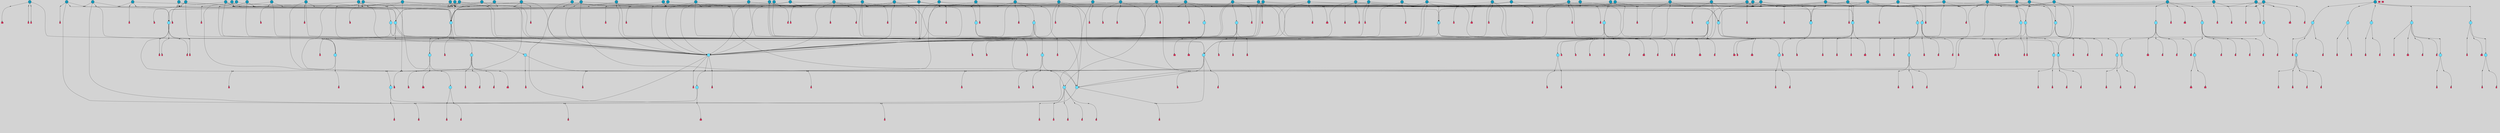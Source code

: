// File exported with GEGELATI v1.3.1
// On the 2024-04-08 17:52:15
// With the File::TPGGraphDotExporter
digraph{
	graph[pad = "0.212, 0.055" bgcolor = lightgray]
	node[shape=circle style = filled label = ""]
		T3 [fillcolor="#66ddff"]
		T7 [fillcolor="#66ddff"]
		T9 [fillcolor="#66ddff"]
		T11 [fillcolor="#66ddff"]
		T27 [fillcolor="#66ddff"]
		T111 [fillcolor="#66ddff"]
		T129 [fillcolor="#66ddff"]
		T159 [fillcolor="#66ddff"]
		T193 [fillcolor="#1199bb"]
		T255 [fillcolor="#66ddff"]
		T321 [fillcolor="#66ddff"]
		T322 [fillcolor="#1199bb"]
		T426 [fillcolor="#66ddff"]
		T506 [fillcolor="#66ddff"]
		T522 [fillcolor="#66ddff"]
		T570 [fillcolor="#1199bb"]
		T583 [fillcolor="#66ddff"]
		T640 [fillcolor="#1199bb"]
		T658 [fillcolor="#66ddff"]
		T708 [fillcolor="#66ddff"]
		T777 [fillcolor="#66ddff"]
		T821 [fillcolor="#1199bb"]
		T827 [fillcolor="#66ddff"]
		T828 [fillcolor="#66ddff"]
		T829 [fillcolor="#66ddff"]
		T830 [fillcolor="#66ddff"]
		T831 [fillcolor="#66ddff"]
		T832 [fillcolor="#1199bb"]
		T833 [fillcolor="#66ddff"]
		T863 [fillcolor="#1199bb"]
		T887 [fillcolor="#66ddff"]
		T888 [fillcolor="#66ddff"]
		T889 [fillcolor="#66ddff"]
		T890 [fillcolor="#66ddff"]
		T891 [fillcolor="#1199bb"]
		T892 [fillcolor="#66ddff"]
		T893 [fillcolor="#66ddff"]
		T925 [fillcolor="#66ddff"]
		T926 [fillcolor="#66ddff"]
		T927 [fillcolor="#66ddff"]
		T928 [fillcolor="#66ddff"]
		T929 [fillcolor="#66ddff"]
		T930 [fillcolor="#66ddff"]
		T943 [fillcolor="#1199bb"]
		T949 [fillcolor="#1199bb"]
		T950 [fillcolor="#1199bb"]
		T951 [fillcolor="#1199bb"]
		T952 [fillcolor="#1199bb"]
		T953 [fillcolor="#1199bb"]
		T954 [fillcolor="#1199bb"]
		T962 [fillcolor="#1199bb"]
		T970 [fillcolor="#66ddff"]
		T971 [fillcolor="#1199bb"]
		T972 [fillcolor="#66ddff"]
		T973 [fillcolor="#66ddff"]
		T974 [fillcolor="#66ddff"]
		T975 [fillcolor="#66ddff"]
		T976 [fillcolor="#66ddff"]
		T977 [fillcolor="#66ddff"]
		T981 [fillcolor="#1199bb"]
		T982 [fillcolor="#1199bb"]
		T984 [fillcolor="#1199bb"]
		T985 [fillcolor="#1199bb"]
		T986 [fillcolor="#1199bb"]
		T987 [fillcolor="#1199bb"]
		T989 [fillcolor="#1199bb"]
		T990 [fillcolor="#1199bb"]
		T991 [fillcolor="#1199bb"]
		T994 [fillcolor="#1199bb"]
		T995 [fillcolor="#1199bb"]
		T996 [fillcolor="#1199bb"]
		T999 [fillcolor="#1199bb"]
		T1000 [fillcolor="#1199bb"]
		T1001 [fillcolor="#1199bb"]
		T1003 [fillcolor="#1199bb"]
		T1004 [fillcolor="#1199bb"]
		T1006 [fillcolor="#1199bb"]
		T1008 [fillcolor="#1199bb"]
		T1009 [fillcolor="#1199bb"]
		T1011 [fillcolor="#1199bb"]
		T1017 [fillcolor="#1199bb"]
		T1019 [fillcolor="#1199bb"]
		T1021 [fillcolor="#1199bb"]
		T1022 [fillcolor="#1199bb"]
		T1023 [fillcolor="#1199bb"]
		T1026 [fillcolor="#1199bb"]
		T1027 [fillcolor="#66ddff"]
		T1028 [fillcolor="#66ddff"]
		T1029 [fillcolor="#66ddff"]
		T1030 [fillcolor="#66ddff"]
		T1031 [fillcolor="#66ddff"]
		T1032 [fillcolor="#66ddff"]
		T1033 [fillcolor="#66ddff"]
		T1034 [fillcolor="#1199bb"]
		T597 [fillcolor="#66ddff"]
		T585 [fillcolor="#1199bb"]
		T1036 [fillcolor="#1199bb"]
		T1037 [fillcolor="#1199bb"]
		T1038 [fillcolor="#1199bb"]
		T1039 [fillcolor="#1199bb"]
		T1040 [fillcolor="#1199bb"]
		T1041 [fillcolor="#1199bb"]
		T1042 [fillcolor="#1199bb"]
		T1043 [fillcolor="#1199bb"]
		T1044 [fillcolor="#1199bb"]
		T1045 [fillcolor="#1199bb"]
		T1046 [fillcolor="#1199bb"]
		T1047 [fillcolor="#1199bb"]
		T1048 [fillcolor="#1199bb"]
		T1049 [fillcolor="#1199bb"]
		T1050 [fillcolor="#1199bb"]
		T1051 [fillcolor="#1199bb"]
		T1052 [fillcolor="#1199bb"]
		T1053 [fillcolor="#1199bb"]
		T1054 [fillcolor="#1199bb"]
		T1055 [fillcolor="#1199bb"]
		T1056 [fillcolor="#1199bb"]
		T1057 [fillcolor="#1199bb"]
		T1058 [fillcolor="#1199bb"]
		T1059 [fillcolor="#1199bb"]
		T1060 [fillcolor="#1199bb"]
		T1061 [fillcolor="#1199bb"]
		T1062 [fillcolor="#1199bb"]
		T1063 [fillcolor="#1199bb"]
		T1064 [fillcolor="#1199bb"]
		T1065 [fillcolor="#1199bb"]
		P16967 [fillcolor="#cccccc" shape=point] //6|
		I16967 [shape=box style=invis label="6|1&2|6#1|7&#92;n10|7&2|0#1|5&#92;n9|4&0|1#2|2&#92;n8|6&0|0#1|0&#92;n"]
		P16967 -> I16967[style=invis]
		A11456 [fillcolor="#ff3366" shape=box margin=0.03 width=0 height=0 label="3"]
		T3 -> P16967 -> A11456
		P16968 [fillcolor="#cccccc" shape=point] //3|
		I16968 [shape=box style=invis label="7|6&2|4#0|2&#92;n10|3&2|7#1|4&#92;n11|6&0|4#0|1&#92;n7|1&0|0#2|6&#92;n7|6&0|3#2|6&#92;n4|0&2|6#0|1&#92;n4|4&2|5#0|2&#92;n4|6&0|4#2|7&#92;n10|0&2|3#1|5&#92;n2|6&0|5#0|2&#92;n1|0&2|3#0|7&#92;n1|6&2|0#0|5&#92;n6|2&0|1#0|7&#92;n9|2&0|3#2|7&#92;n5|3&0|6#0|6&#92;n1|7&2|5#2|3&#92;n8|1&2|7#0|6&#92;n1|0&2|5#2|1&#92;n7|1&2|2#2|5&#92;n7|4&2|6#0|3&#92;n"]
		P16968 -> I16968[style=invis]
		A11457 [fillcolor="#ff3366" shape=box margin=0.03 width=0 height=0 label="4"]
		T3 -> P16968 -> A11457
		P16969 [fillcolor="#cccccc" shape=point] //-3|
		I16969 [shape=box style=invis label="1|6&2|7#0|7&#92;n10|2&0|7#1|3&#92;n9|6&2|7#2|2&#92;n5|3&0|7#0|7&#92;n1|6&2|3#0|0&#92;n2|3&2|3#2|2&#92;n5|1&2|6#0|6&#92;n"]
		P16969 -> I16969[style=invis]
		A11458 [fillcolor="#ff3366" shape=box margin=0.03 width=0 height=0 label="7"]
		T7 -> P16969 -> A11458
		P16970 [fillcolor="#cccccc" shape=point] //5|
		I16970 [shape=box style=invis label="0|5&2|3#0|1&#92;n0|6&2|1#2|4&#92;n6|2&2|6#0|7&#92;n7|4&0|3#0|1&#92;n5|4&0|7#1|6&#92;n9|1&0|5#2|2&#92;n6|3&2|3#1|7&#92;n11|7&2|4#1|6&#92;n2|5&0|1#0|0&#92;n4|7&0|0#0|2&#92;n6|2&0|6#0|0&#92;n2|1&2|6#2|4&#92;n10|0&2|0#1|0&#92;n6|6&2|4#0|6&#92;n"]
		P16970 -> I16970[style=invis]
		A11459 [fillcolor="#ff3366" shape=box margin=0.03 width=0 height=0 label="8"]
		T7 -> P16970 -> A11459
		P16971 [fillcolor="#cccccc" shape=point] //-6|
		I16971 [shape=box style=invis label="11|1&0|7#2|0&#92;n10|4&0|1#1|0&#92;n4|3&2|4#2|1&#92;n0|5&2|0#0|0&#92;n6|1&0|0#0|3&#92;n8|2&2|0#0|4&#92;n11|4&2|0#1|6&#92;n7|0&2|6#2|3&#92;n5|3&2|6#2|0&#92;n2|0&2|0#0|4&#92;n"]
		P16971 -> I16971[style=invis]
		A11460 [fillcolor="#ff3366" shape=box margin=0.03 width=0 height=0 label="9"]
		T9 -> P16971 -> A11460
		P16972 [fillcolor="#cccccc" shape=point] //2|
		I16972 [shape=box style=invis label="6|3&2|7#1|4&#92;n8|6&0|0#2|5&#92;n2|1&0|2#0|3&#92;n8|7&0|6#0|4&#92;n2|1&2|0#0|1&#92;n0|0&2|2#2|3&#92;n6|6&0|7#2|1&#92;n6|1&0|7#2|6&#92;n5|4&2|7#0|4&#92;n0|3&0|4#2|0&#92;n11|0&2|0#2|5&#92;n4|5&2|5#2|4&#92;n5|7&0|6#0|4&#92;n9|7&2|5#0|3&#92;n5|4&2|1#0|3&#92;n5|3&0|1#1|7&#92;n0|4&0|3#2|5&#92;n"]
		P16972 -> I16972[style=invis]
		A11461 [fillcolor="#ff3366" shape=box margin=0.03 width=0 height=0 label="10"]
		T9 -> P16972 -> A11461
		P16973 [fillcolor="#cccccc" shape=point] //6|
		I16973 [shape=box style=invis label="3|0&2|7#2|2&#92;n3|2&0|4#2|5&#92;n5|1&0|2#1|0&#92;n8|7&0|1#2|0&#92;n8|5&0|3#0|6&#92;n0|2&0|2#2|3&#92;n1|5&2|5#0|5&#92;n5|6&0|6#0|7&#92;n6|7&0|0#2|6&#92;n1|2&2|3#0|0&#92;n7|7&2|3#0|4&#92;n0|7&2|7#0|6&#92;n1|0&2|2#2|7&#92;n4|4&0|1#0|0&#92;n"]
		P16973 -> I16973[style=invis]
		A11462 [fillcolor="#ff3366" shape=box margin=0.03 width=0 height=0 label="11"]
		T11 -> P16973 -> A11462
		P16974 [fillcolor="#cccccc" shape=point] //-4|
		I16974 [shape=box style=invis label="4|1&0|4#2|6&#92;n1|2&2|2#2|0&#92;n1|2&2|0#0|6&#92;n8|4&2|3#2|5&#92;n5|5&2|1#1|0&#92;n"]
		P16974 -> I16974[style=invis]
		A11463 [fillcolor="#ff3366" shape=box margin=0.03 width=0 height=0 label="12"]
		T11 -> P16974 -> A11463
		P16975 [fillcolor="#cccccc" shape=point] //2|
		I16975 [shape=box style=invis label="9|1&2|3#0|1&#92;n5|2&2|0#2|4&#92;n3|6&2|5#2|7&#92;n7|0&2|5#0|4&#92;n1|2&0|3#0|5&#92;n7|3&2|7#0|0&#92;n"]
		P16975 -> I16975[style=invis]
		A11464 [fillcolor="#ff3366" shape=box margin=0.03 width=0 height=0 label="2"]
		T27 -> P16975 -> A11464
		P16976 [fillcolor="#cccccc" shape=point] //-6|
		I16976 [shape=box style=invis label="7|5&0|4#0|4&#92;n11|0&2|5#2|1&#92;n"]
		P16976 -> I16976[style=invis]
		A11465 [fillcolor="#ff3366" shape=box margin=0.03 width=0 height=0 label="3"]
		T27 -> P16976 -> A11465
		T27 -> P16968
		P16977 [fillcolor="#cccccc" shape=point] //0|
		I16977 [shape=box style=invis label="2|5&0|1#0|6&#92;n6|1&2|2#2|7&#92;n8|0&0|3#1|4&#92;n4|3&2|5#2|4&#92;n8|1&2|4#0|0&#92;n6|6&0|1#2|6&#92;n11|7&2|4#2|5&#92;n6|2&2|4#0|2&#92;n8|5&2|4#2|4&#92;n2|1&2|1#2|2&#92;n2|7&2|5#2|6&#92;n9|7&0|5#0|4&#92;n1|2&0|5#2|6&#92;n4|2&2|3#2|7&#92;n3|3&2|1#0|2&#92;n"]
		P16977 -> I16977[style=invis]
		A11466 [fillcolor="#ff3366" shape=box margin=0.03 width=0 height=0 label="5"]
		T27 -> P16977 -> A11466
		P16978 [fillcolor="#cccccc" shape=point] //0|
		I16978 [shape=box style=invis label="4|0&0|3#2|7&#92;n10|2&0|3#1|7&#92;n3|5&0|2#0|3&#92;n4|5&0|0#2|1&#92;n10|7&2|0#1|2&#92;n5|3&2|3#1|6&#92;n9|5&2|0#0|4&#92;n5|4&2|7#0|2&#92;n10|3&2|7#1|4&#92;n7|2&0|1#2|6&#92;n8|6&0|5#0|5&#92;n8|7&2|3#0|5&#92;n2|6&2|4#0|0&#92;n"]
		P16978 -> I16978[style=invis]
		A11467 [fillcolor="#ff3366" shape=box margin=0.03 width=0 height=0 label="5"]
		T27 -> P16978 -> A11467
		P16979 [fillcolor="#cccccc" shape=point] //-5|
		I16979 [shape=box style=invis label="0|0&2|3#0|2&#92;n10|5&0|6#1|3&#92;n7|3&0|6#2|3&#92;n3|4&0|6#0|6&#92;n10|5&0|2#1|1&#92;n5|0&0|1#0|3&#92;n6|6&2|5#1|5&#92;n7|4&0|2#1|7&#92;n5|7&0|1#2|5&#92;n1|5&0|0#0|3&#92;n7|5&2|1#2|6&#92;n9|0&0|2#0|0&#92;n4|0&2|4#0|0&#92;n4|6&0|0#2|3&#92;n3|1&0|6#2|5&#92;n7|7&2|1#2|3&#92;n9|4&2|2#0|6&#92;n"]
		P16979 -> I16979[style=invis]
		T111 -> P16979 -> T9
		P16980 [fillcolor="#cccccc" shape=point] //7|
		I16980 [shape=box style=invis label="7|4&2|1#2|0&#92;n4|1&2|4#2|3&#92;n5|0&2|0#2|2&#92;n6|1&2|4#2|6&#92;n"]
		P16980 -> I16980[style=invis]
		A11468 [fillcolor="#ff3366" shape=box margin=0.03 width=0 height=0 label="9"]
		T111 -> P16980 -> A11468
		P16981 [fillcolor="#cccccc" shape=point] //2|
		I16981 [shape=box style=invis label="3|0&2|0#0|1&#92;n11|2&0|7#1|6&#92;n8|7&2|4#0|5&#92;n5|3&0|2#2|6&#92;n4|4&2|4#2|6&#92;n3|0&0|7#0|1&#92;n2|7&2|2#2|5&#92;n9|3&2|6#2|7&#92;n7|7&0|0#0|4&#92;n6|1&2|4#1|3&#92;n5|4&2|0#1|6&#92;n1|3&0|7#0|4&#92;n"]
		P16981 -> I16981[style=invis]
		A11469 [fillcolor="#ff3366" shape=box margin=0.03 width=0 height=0 label="7"]
		T111 -> P16981 -> A11469
		T111 -> P16971
		P16982 [fillcolor="#cccccc" shape=point] //8|
		I16982 [shape=box style=invis label="9|0&0|1#2|0&#92;n10|1&2|5#1|4&#92;n8|2&2|6#0|4&#92;n2|4&2|5#2|3&#92;n4|2&2|2#0|2&#92;n7|5&0|2#0|0&#92;n8|2&2|1#1|3&#92;n8|7&0|7#2|1&#92;n1|1&0|0#0|7&#92;n5|6&2|5#1|0&#92;n6|6&2|5#0|0&#92;n11|4&0|3#2|6&#92;n4|2&2|4#0|7&#92;n5|6&0|1#2|0&#92;n11|3&0|2#0|7&#92;n"]
		P16982 -> I16982[style=invis]
		A11470 [fillcolor="#ff3366" shape=box margin=0.03 width=0 height=0 label="6"]
		T129 -> P16982 -> A11470
		P16983 [fillcolor="#cccccc" shape=point] //5|
		I16983 [shape=box style=invis label="3|0&2|0#0|1&#92;n3|0&0|7#0|1&#92;n5|3&0|2#2|6&#92;n4|4&2|4#2|6&#92;n11|2&0|7#1|6&#92;n2|7&2|2#2|5&#92;n9|3&2|6#2|7&#92;n7|7&0|0#0|4&#92;n6|1&2|4#2|3&#92;n5|4&2|0#1|6&#92;n1|3&0|7#0|4&#92;n"]
		P16983 -> I16983[style=invis]
		A11471 [fillcolor="#ff3366" shape=box margin=0.03 width=0 height=0 label="7"]
		T129 -> P16983 -> A11471
		P16984 [fillcolor="#cccccc" shape=point] //10|
		I16984 [shape=box style=invis label="4|5&2|7#2|1&#92;n1|7&2|3#0|6&#92;n3|5&2|2#0|3&#92;n10|3&0|7#1|4&#92;n7|1&0|4#2|6&#92;n10|2&0|3#1|7&#92;n9|5&2|0#0|4&#92;n4|0&0|3#2|7&#92;n11|4&2|6#1|2&#92;n5|4&2|7#0|2&#92;n2|6&2|4#0|0&#92;n6|5&0|7#2|1&#92;n5|3&2|3#1|6&#92;n10|7&2|0#1|2&#92;n"]
		P16984 -> I16984[style=invis]
		A11472 [fillcolor="#ff3366" shape=box margin=0.03 width=0 height=0 label="5"]
		T129 -> P16984 -> A11472
		P16985 [fillcolor="#cccccc" shape=point] //5|
		I16985 [shape=box style=invis label="9|4&2|3#1|3&#92;n0|4&2|4#0|5&#92;n6|1&2|6#2|5&#92;n4|0&0|5#2|0&#92;n"]
		P16985 -> I16985[style=invis]
		A11473 [fillcolor="#ff3366" shape=box margin=0.03 width=0 height=0 label="7"]
		T129 -> P16985 -> A11473
		P16986 [fillcolor="#cccccc" shape=point] //6|
		I16986 [shape=box style=invis label="9|4&2|7#0|6&#92;n8|4&0|1#1|0&#92;n1|3&0|0#2|1&#92;n2|4&0|6#2|2&#92;n5|1&2|5#0|7&#92;n3|0&0|3#2|6&#92;n2|2&2|6#0|2&#92;n8|4&0|4#2|2&#92;n5|1&2|4#0|3&#92;n9|4&0|6#0|6&#92;n5|0&2|2#1|5&#92;n11|7&0|0#1|1&#92;n0|4&0|3#0|3&#92;n7|7&2|4#2|5&#92;n1|5&0|1#2|1&#92;n"]
		P16986 -> I16986[style=invis]
		A11474 [fillcolor="#ff3366" shape=box margin=0.03 width=0 height=0 label="1"]
		T129 -> P16986 -> A11474
		P16987 [fillcolor="#cccccc" shape=point] //7|
		I16987 [shape=box style=invis label="7|0&2|1#2|0&#92;n9|7&2|1#1|7&#92;n8|2&0|1#1|0&#92;n6|6&0|2#1|1&#92;n2|2&0|5#0|0&#92;n5|7&0|0#2|1&#92;n5|1&2|5#1|5&#92;n4|7&2|4#2|3&#92;n10|5&2|2#1|5&#92;n1|3&2|2#2|0&#92;n10|2&2|6#1|5&#92;n"]
		P16987 -> I16987[style=invis]
		A11475 [fillcolor="#ff3366" shape=box margin=0.03 width=0 height=0 label="1"]
		T159 -> P16987 -> A11475
		P16988 [fillcolor="#cccccc" shape=point] //7|
		I16988 [shape=box style=invis label="7|4&2|7#0|4&#92;n4|6&0|1#2|5&#92;n2|1&2|3#0|0&#92;n4|3&2|0#0|1&#92;n0|0&2|7#2|7&#92;n7|7&0|5#2|3&#92;n5|0&2|1#2|2&#92;n10|0&0|4#1|2&#92;n4|4&0|7#0|0&#92;n6|7&0|2#0|1&#92;n1|4&2|5#0|4&#92;n"]
		P16988 -> I16988[style=invis]
		A11476 [fillcolor="#ff3366" shape=box margin=0.03 width=0 height=0 label="0"]
		T159 -> P16988 -> A11476
		P16989 [fillcolor="#cccccc" shape=point] //5|
		I16989 [shape=box style=invis label="0|5&2|3#0|1&#92;n0|6&2|1#2|4&#92;n6|2&2|6#0|7&#92;n9|0&2|7#1|1&#92;n7|4&0|3#0|1&#92;n11|7&2|4#1|6&#92;n9|1&0|5#2|2&#92;n5|4&0|7#1|6&#92;n2|5&0|1#0|0&#92;n4|7&0|0#0|2&#92;n6|2&0|6#0|0&#92;n2|1&2|6#2|4&#92;n10|0&0|0#1|0&#92;n6|6&2|4#0|6&#92;n"]
		P16989 -> I16989[style=invis]
		T159 -> P16989 -> T129
		P16990 [fillcolor="#cccccc" shape=point] //-2|
		I16990 [shape=box style=invis label="1|0&0|3#0|3&#92;n2|7&0|4#0|4&#92;n11|6&2|1#1|4&#92;n6|1&2|5#0|0&#92;n2|0&2|0#0|6&#92;n1|3&2|1#0|4&#92;n"]
		P16990 -> I16990[style=invis]
		A11477 [fillcolor="#ff3366" shape=box margin=0.03 width=0 height=0 label="2"]
		T193 -> P16990 -> A11477
		P16991 [fillcolor="#cccccc" shape=point] //3|
		I16991 [shape=box style=invis label="5|4&2|7#0|4&#92;n0|4&0|3#2|5&#92;n8|6&0|0#2|5&#92;n2|1&0|2#0|3&#92;n9|7&0|6#0|4&#92;n0|0&2|2#2|3&#92;n6|6&0|7#2|1&#92;n6|1&0|7#2|6&#92;n0|3&0|4#2|0&#92;n11|0&2|0#2|5&#92;n4|5&2|5#2|4&#92;n5|3&0|1#1|7&#92;n9|7&2|2#0|3&#92;n5|4&2|1#0|3&#92;n5|0&0|6#0|4&#92;n0|0&0|1#2|0&#92;n"]
		P16991 -> I16991[style=invis]
		A11478 [fillcolor="#ff3366" shape=box margin=0.03 width=0 height=0 label="10"]
		T193 -> P16991 -> A11478
		P16992 [fillcolor="#cccccc" shape=point] //-1|
		I16992 [shape=box style=invis label="1|7&2|1#0|6&#92;n8|1&2|3#0|5&#92;n10|6&2|7#1|0&#92;n1|7&2|5#0|2&#92;n0|3&0|3#2|2&#92;n3|5&0|1#0|0&#92;n3|5&0|2#0|3&#92;n1|5&2|0#0|4&#92;n5|7&2|2#2|5&#92;n4|0&2|3#0|3&#92;n"]
		P16992 -> I16992[style=invis]
		T193 -> P16992 -> T3
		P16993 [fillcolor="#cccccc" shape=point] //10|
		I16993 [shape=box style=invis label="6|1&2|4#2|3&#92;n3|0&0|7#0|1&#92;n5|3&0|2#2|6&#92;n4|4&0|4#2|6&#92;n5|4&2|0#1|6&#92;n10|5&0|6#1|5&#92;n2|5&2|1#2|2&#92;n1|3&0|7#0|4&#92;n3|0&2|0#0|1&#92;n11|2&0|5#1|6&#92;n9|3&2|6#2|7&#92;n7|7&0|0#0|4&#92;n"]
		P16993 -> I16993[style=invis]
		A11479 [fillcolor="#ff3366" shape=box margin=0.03 width=0 height=0 label="7"]
		T193 -> P16993 -> A11479
		T255 -> P16992
		P16994 [fillcolor="#cccccc" shape=point] //-9|
		I16994 [shape=box style=invis label="7|1&0|0#2|6&#92;n1|6&0|4#2|7&#92;n7|6&2|4#0|2&#92;n10|7&2|1#1|3&#92;n7|6&0|3#2|6&#92;n4|0&2|2#2|1&#92;n1|0&0|5#2|3&#92;n6|1&2|6#1|1&#92;n7|4&2|6#1|0&#92;n9|5&0|1#0|2&#92;n9|2&0|3#0|7&#92;n6|0&2|7#0|6&#92;n10|5&2|3#1|5&#92;n10|0&2|7#1|4&#92;n1|0&2|3#0|7&#92;n5|2&0|6#0|6&#92;n2|6&0|1#0|2&#92;n7|4&2|5#0|3&#92;n3|6&2|4#0|5&#92;n1|6&2|0#0|5&#92;n"]
		P16994 -> I16994[style=invis]
		A11480 [fillcolor="#ff3366" shape=box margin=0.03 width=0 height=0 label="4"]
		T255 -> P16994 -> A11480
		P16995 [fillcolor="#cccccc" shape=point] //7|
		I16995 [shape=box style=invis label="9|6&2|6#1|3&#92;n9|7&2|0#1|7&#92;n3|0&2|0#0|0&#92;n1|6&0|0#0|4&#92;n7|4&0|3#0|1&#92;n"]
		P16995 -> I16995[style=invis]
		A11481 [fillcolor="#ff3366" shape=box margin=0.03 width=0 height=0 label="12"]
		T255 -> P16995 -> A11481
		P16996 [fillcolor="#cccccc" shape=point] //-9|
		I16996 [shape=box style=invis label="11|5&0|0#2|6&#92;n8|5&2|3#2|1&#92;n7|1&0|6#1|3&#92;n11|4&0|2#0|1&#92;n9|0&2|7#1|6&#92;n10|1&0|3#1|6&#92;n0|3&0|4#2|5&#92;n5|7&2|3#1|6&#92;n2|0&2|1#0|7&#92;n"]
		P16996 -> I16996[style=invis]
		A11482 [fillcolor="#ff3366" shape=box margin=0.03 width=0 height=0 label="2"]
		T255 -> P16996 -> A11482
		P16997 [fillcolor="#cccccc" shape=point] //-7|
		I16997 [shape=box style=invis label="9|1&2|7#2|1&#92;n7|0&2|0#2|7&#92;n2|3&2|3#2|2&#92;n8|5&2|1#0|3&#92;n5|5&0|7#0|1&#92;n1|6&2|7#0|7&#92;n10|2&0|7#1|3&#92;n6|4&2|2#2|4&#92;n0|6&2|5#0|2&#92;n"]
		P16997 -> I16997[style=invis]
		A11483 [fillcolor="#ff3366" shape=box margin=0.03 width=0 height=0 label="7"]
		T255 -> P16997 -> A11483
		P16998 [fillcolor="#cccccc" shape=point] //-7|
		I16998 [shape=box style=invis label="9|1&2|7#2|1&#92;n7|0&2|0#2|7&#92;n2|3&2|3#2|2&#92;n8|5&2|1#0|3&#92;n5|5&0|7#0|1&#92;n1|6&2|7#0|7&#92;n10|2&0|7#1|3&#92;n6|4&2|2#2|4&#92;n0|6&2|5#0|2&#92;n"]
		P16998 -> I16998[style=invis]
		A11484 [fillcolor="#ff3366" shape=box margin=0.03 width=0 height=0 label="7"]
		T322 -> P16998 -> A11484
		P16999 [fillcolor="#cccccc" shape=point] //-9|
		I16999 [shape=box style=invis label="11|5&0|0#2|6&#92;n8|5&2|3#2|1&#92;n7|1&0|6#1|3&#92;n11|4&0|2#0|1&#92;n9|0&2|7#1|6&#92;n10|1&0|3#1|6&#92;n0|3&0|4#2|5&#92;n5|7&2|3#1|6&#92;n2|0&2|1#0|7&#92;n"]
		P16999 -> I16999[style=invis]
		A11485 [fillcolor="#ff3366" shape=box margin=0.03 width=0 height=0 label="2"]
		T322 -> P16999 -> A11485
		P17000 [fillcolor="#cccccc" shape=point] //-9|
		I17000 [shape=box style=invis label="7|1&0|0#2|6&#92;n1|6&0|4#2|7&#92;n7|6&2|4#0|2&#92;n10|7&2|1#1|3&#92;n7|6&0|3#2|6&#92;n4|0&2|2#2|1&#92;n1|0&0|5#2|3&#92;n6|1&2|6#1|1&#92;n7|4&2|6#1|0&#92;n9|5&0|1#0|2&#92;n9|2&0|3#0|7&#92;n6|0&2|7#0|6&#92;n10|5&2|3#1|5&#92;n10|0&2|7#1|4&#92;n1|0&2|3#0|7&#92;n5|2&0|6#0|6&#92;n2|6&0|1#0|2&#92;n7|4&2|5#0|3&#92;n3|6&2|4#0|5&#92;n1|6&2|0#0|5&#92;n"]
		P17000 -> I17000[style=invis]
		A11486 [fillcolor="#ff3366" shape=box margin=0.03 width=0 height=0 label="4"]
		T322 -> P17000 -> A11486
		P17001 [fillcolor="#cccccc" shape=point] //3|
		I17001 [shape=box style=invis label="7|6&2|4#0|2&#92;n10|3&2|7#1|4&#92;n11|6&0|4#0|1&#92;n7|1&0|0#2|6&#92;n7|6&0|3#2|6&#92;n4|0&2|6#0|1&#92;n4|4&2|5#0|2&#92;n4|6&0|4#2|7&#92;n10|0&2|3#1|5&#92;n2|6&0|5#0|2&#92;n1|0&2|3#0|7&#92;n1|6&2|0#0|5&#92;n6|2&0|1#0|7&#92;n9|2&0|3#2|7&#92;n5|3&0|6#0|6&#92;n1|7&2|5#2|3&#92;n8|1&2|7#0|6&#92;n1|0&2|5#2|1&#92;n7|1&2|2#2|5&#92;n7|4&2|6#0|3&#92;n"]
		P17001 -> I17001[style=invis]
		A11487 [fillcolor="#ff3366" shape=box margin=0.03 width=0 height=0 label="4"]
		T321 -> P17001 -> A11487
		P17002 [fillcolor="#cccccc" shape=point] //6|
		I17002 [shape=box style=invis label="6|1&2|6#1|7&#92;n10|7&2|0#1|5&#92;n9|4&0|1#2|2&#92;n8|6&0|0#1|0&#92;n"]
		P17002 -> I17002[style=invis]
		A11488 [fillcolor="#ff3366" shape=box margin=0.03 width=0 height=0 label="3"]
		T321 -> P17002 -> A11488
		P17003 [fillcolor="#cccccc" shape=point] //7|
		I17003 [shape=box style=invis label="9|6&2|6#1|3&#92;n9|7&2|0#1|7&#92;n3|0&2|0#0|0&#92;n1|6&0|0#0|4&#92;n7|4&0|3#0|1&#92;n"]
		P17003 -> I17003[style=invis]
		A11489 [fillcolor="#ff3366" shape=box margin=0.03 width=0 height=0 label="12"]
		T322 -> P17003 -> A11489
		P17004 [fillcolor="#cccccc" shape=point] //-1|
		I17004 [shape=box style=invis label="1|7&2|1#0|6&#92;n8|1&2|3#0|5&#92;n10|6&2|7#1|0&#92;n1|7&2|5#0|2&#92;n0|3&0|3#2|2&#92;n3|5&0|1#0|0&#92;n3|5&0|2#0|3&#92;n1|5&2|0#0|4&#92;n5|7&2|2#2|5&#92;n4|0&2|3#0|3&#92;n"]
		P17004 -> I17004[style=invis]
		T322 -> P17004 -> T321
		T426 -> P16970
		P17005 [fillcolor="#cccccc" shape=point] //-5|
		I17005 [shape=box style=invis label="10|6&2|5#1|6&#92;n9|3&0|1#1|7&#92;n2|4&0|1#0|1&#92;n11|3&0|7#1|6&#92;n5|1&0|6#2|7&#92;n8|0&0|0#0|1&#92;n0|6&0|7#0|4&#92;n6|7&2|6#2|6&#92;n11|0&2|3#0|5&#92;n"]
		P17005 -> I17005[style=invis]
		T426 -> P17005 -> T7
		P17006 [fillcolor="#cccccc" shape=point] //-7|
		I17006 [shape=box style=invis label="6|4&2|6#1|0&#92;n2|6&0|2#0|0&#92;n9|4&2|6#2|1&#92;n11|5&0|1#0|1&#92;n5|5&0|0#0|1&#92;n4|6&0|7#0|5&#92;n1|0&2|4#2|2&#92;n3|4&0|2#0|5&#92;n0|4&2|6#0|0&#92;n10|1&0|0#1|0&#92;n7|0&2|0#2|2&#92;n1|2&2|5#2|2&#92;n1|4&0|1#0|7&#92;n9|0&0|6#1|2&#92;n10|3&0|4#1|2&#92;n3|3&2|2#0|7&#92;n1|6&2|0#0|0&#92;n3|2&0|1#2|2&#92;n"]
		P17006 -> I17006[style=invis]
		A11490 [fillcolor="#ff3366" shape=box margin=0.03 width=0 height=0 label="1"]
		T426 -> P17006 -> A11490
		P17007 [fillcolor="#cccccc" shape=point] //-4|
		I17007 [shape=box style=invis label="0|6&2|7#2|4&#92;n4|4&0|4#2|6&#92;n3|0&0|7#0|1&#92;n5|3&0|2#2|6&#92;n1|3&0|7#0|1&#92;n5|4&2|0#1|6&#92;n10|5&0|6#1|5&#92;n2|5&2|1#2|2&#92;n6|1&2|4#2|3&#92;n3|0&2|2#0|1&#92;n11|2&0|5#1|6&#92;n9|3&2|6#2|7&#92;n7|7&0|0#0|4&#92;n8|1&0|1#1|5&#92;n"]
		P17007 -> I17007[style=invis]
		A11491 [fillcolor="#ff3366" shape=box margin=0.03 width=0 height=0 label="7"]
		T426 -> P17007 -> A11491
		P17008 [fillcolor="#cccccc" shape=point] //9|
		I17008 [shape=box style=invis label="11|0&2|0#1|1&#92;n3|6&0|6#0|0&#92;n1|4&0|0#2|4&#92;n7|5&2|2#1|3&#92;n11|7&2|6#1|7&#92;n5|2&0|6#1|5&#92;n9|5&0|6#0|3&#92;n2|2&2|7#0|5&#92;n9|3&2|2#2|0&#92;n11|0&2|7#0|1&#92;n1|1&2|0#0|1&#92;n6|6&0|6#1|2&#92;n9|7&0|1#0|3&#92;n2|0&2|4#2|5&#92;n2|4&2|2#0|0&#92;n6|1&2|1#1|7&#92;n10|7&2|5#1|6&#92;n11|5&2|7#2|4&#92;n"]
		P17008 -> I17008[style=invis]
		A11492 [fillcolor="#ff3366" shape=box margin=0.03 width=0 height=0 label="1"]
		T426 -> P17008 -> A11492
		P17009 [fillcolor="#cccccc" shape=point] //-1|
		I17009 [shape=box style=invis label="2|0&0|4#2|2&#92;n8|6&2|3#0|5&#92;n6|3&2|6#2|2&#92;n5|1&0|6#1|6&#92;n7|1&0|7#1|6&#92;n6|6&0|2#2|6&#92;n5|1&0|7#1|6&#92;n1|3&2|1#2|7&#92;n1|6&2|3#0|0&#92;n8|0&0|3#0|7&#92;n2|6&0|7#2|7&#92;n1|1&2|4#2|2&#92;n5|3&0|7#1|5&#92;n5|5&0|6#1|4&#92;n"]
		P17009 -> I17009[style=invis]
		A11493 [fillcolor="#ff3366" shape=box margin=0.03 width=0 height=0 label="7"]
		T506 -> P17009 -> A11493
		P17010 [fillcolor="#cccccc" shape=point] //1|
		I17010 [shape=box style=invis label="2|6&0|1#2|6&#92;n8|1&2|4#0|0&#92;n7|2&2|3#2|2&#92;n8|0&0|3#1|6&#92;n0|3&0|0#2|4&#92;n2|5&2|4#2|4&#92;n6|6&0|1#2|6&#92;n11|7&2|4#2|5&#92;n2|0&2|5#2|6&#92;n1|2&0|5#2|6&#92;n4|3&2|5#2|4&#92;n2|0&2|1#2|2&#92;n4|7&0|5#0|4&#92;n2|0&0|5#0|0&#92;n8|4&2|3#2|7&#92;n"]
		P17010 -> I17010[style=invis]
		T506 -> P17010 -> T111
		P17011 [fillcolor="#cccccc" shape=point] //5|
		I17011 [shape=box style=invis label="6|7&0|4#1|5&#92;n11|4&2|0#1|6&#92;n5|3&2|6#2|0&#92;n10|2&2|2#1|4&#92;n2|2&2|2#0|3&#92;n2|0&2|0#0|4&#92;n11|1&0|7#2|0&#92;n11|0&2|0#0|0&#92;n3|2&0|3#2|2&#92;n10|1&2|6#1|1&#92;n7|0&2|6#2|4&#92;n"]
		P17011 -> I17011[style=invis]
		A11494 [fillcolor="#ff3366" shape=box margin=0.03 width=0 height=0 label="9"]
		T506 -> P17011 -> A11494
		P17012 [fillcolor="#cccccc" shape=point] //8|
		I17012 [shape=box style=invis label="2|1&2|0#0|5&#92;n0|0&2|6#0|0&#92;n2|7&0|4#0|4&#92;n"]
		P17012 -> I17012[style=invis]
		A11495 [fillcolor="#ff3366" shape=box margin=0.03 width=0 height=0 label="2"]
		T506 -> P17012 -> A11495
		P17013 [fillcolor="#cccccc" shape=point] //-8|
		I17013 [shape=box style=invis label="1|1&2|7#2|5&#92;n10|1&2|7#1|7&#92;n5|2&0|0#2|4&#92;n7|6&0|0#2|6&#92;n3|0&0|7#0|3&#92;n"]
		P17013 -> I17013[style=invis]
		A11496 [fillcolor="#ff3366" shape=box margin=0.03 width=0 height=0 label="2"]
		T506 -> P17013 -> A11496
		P17014 [fillcolor="#cccccc" shape=point] //-7|
		I17014 [shape=box style=invis label="7|4&2|7#0|0&#92;n8|7&2|6#2|5&#92;n4|3&2|0#2|1&#92;n5|7&0|4#2|6&#92;n4|5&0|1#2|6&#92;n7|7&0|4#0|6&#92;n8|0&0|4#1|0&#92;n6|7&0|2#0|3&#92;n8|4&0|7#2|1&#92;n10|3&0|3#1|2&#92;n0|0&2|7#0|7&#92;n2|0&0|0#2|6&#92;n5|3&0|0#1|5&#92;n"]
		P17014 -> I17014[style=invis]
		A11497 [fillcolor="#ff3366" shape=box margin=0.03 width=0 height=0 label="0"]
		T522 -> P17014 -> A11497
		P17015 [fillcolor="#cccccc" shape=point] //3|
		I17015 [shape=box style=invis label="8|2&2|7#1|7&#92;n10|7&0|7#1|6&#92;n0|3&0|0#2|3&#92;n9|7&2|6#0|3&#92;n4|4&2|1#0|1&#92;n5|6&2|0#1|4&#92;n4|5&0|1#0|2&#92;n0|0&2|0#0|5&#92;n6|1&0|7#0|6&#92;n"]
		P17015 -> I17015[style=invis]
		A11498 [fillcolor="#ff3366" shape=box margin=0.03 width=0 height=0 label="0"]
		T522 -> P17015 -> A11498
		P17016 [fillcolor="#cccccc" shape=point] //-3|
		I17016 [shape=box style=invis label="2|6&0|1#0|6&#92;n8|3&0|5#1|0&#92;n6|1&2|2#2|7&#92;n8|5&2|7#2|5&#92;n2|7&2|5#2|6&#92;n4|3&2|5#2|4&#92;n6|6&0|1#2|6&#92;n11|7&0|4#2|5&#92;n4|4&0|4#0|6&#92;n7|2&2|5#2|2&#92;n1|7&0|4#0|1&#92;n9|7&0|5#0|4&#92;n8|1&2|4#0|0&#92;n4|2&2|3#2|7&#92;n2|0&2|1#2|2&#92;n3|6&0|6#0|3&#92;n8|0&0|3#1|6&#92;n3|3&2|1#0|2&#92;n5|6&0|0#1|0&#92;n"]
		P17016 -> I17016[style=invis]
		T522 -> P17016 -> T111
		P17017 [fillcolor="#cccccc" shape=point] //-5|
		I17017 [shape=box style=invis label="11|4&2|6#1|2&#92;n6|2&0|5#2|1&#92;n6|5&0|7#2|1&#92;n10|4&0|3#1|7&#92;n11|0&0|2#0|3&#92;n7|1&0|4#0|6&#92;n6|4&2|5#0|5&#92;n1|7&2|3#0|6&#92;n5|3&2|0#1|6&#92;n4|0&0|4#0|7&#92;n5|4&2|7#0|2&#92;n10|2&2|1#1|1&#92;n9|3&0|5#1|5&#92;n4|5&2|7#2|1&#92;n2|6&2|4#0|0&#92;n9|1&2|2#0|2&#92;n9|5&0|0#0|4&#92;n"]
		P17017 -> I17017[style=invis]
		T522 -> P17017 -> T7
		P17018 [fillcolor="#cccccc" shape=point] //-2|
		I17018 [shape=box style=invis label="9|1&2|7#2|1&#92;n10|2&2|2#1|6&#92;n7|0&2|6#2|7&#92;n10|2&0|7#1|3&#92;n2|3&2|3#2|2&#92;n5|5&0|7#1|1&#92;n1|6&2|7#0|7&#92;n8|5&2|1#0|3&#92;n0|6&2|5#0|2&#92;n"]
		P17018 -> I17018[style=invis]
		A11499 [fillcolor="#ff3366" shape=box margin=0.03 width=0 height=0 label="7"]
		T570 -> P17018 -> A11499
		T570 -> P16999
		T570 -> P17003
		T570 -> P17004
		P17019 [fillcolor="#cccccc" shape=point] //7|
		I17019 [shape=box style=invis label="7|4&2|1#2|4&#92;n1|1&2|1#0|4&#92;n10|3&0|3#1|2&#92;n8|0&0|4#1|2&#92;n7|6&0|5#0|5&#92;n0|0&2|7#2|7&#92;n6|7&0|2#0|6&#92;n4|3&2|0#0|1&#92;n4|6&0|7#2|5&#92;n7|4&2|7#0|4&#92;n2|0&2|0#2|6&#92;n8|3&0|6#1|5&#92;n"]
		P17019 -> I17019[style=invis]
		A11500 [fillcolor="#ff3366" shape=box margin=0.03 width=0 height=0 label="0"]
		T570 -> P17019 -> A11500
		P17020 [fillcolor="#cccccc" shape=point] //5|
		I17020 [shape=box style=invis label="6|1&2|4#0|0&#92;n8|2&0|5#0|0&#92;n6|4&2|2#1|3&#92;n3|6&0|1#2|2&#92;n6|2&2|1#0|5&#92;n9|0&2|4#0|7&#92;n11|1&0|1#0|5&#92;n6|0&2|7#2|7&#92;n"]
		P17020 -> I17020[style=invis]
		A11501 [fillcolor="#ff3366" shape=box margin=0.03 width=0 height=0 label="7"]
		T583 -> P17020 -> A11501
		P17021 [fillcolor="#cccccc" shape=point] //6|
		I17021 [shape=box style=invis label="2|6&0|1#0|6&#92;n6|1&2|2#2|7&#92;n7|2&2|5#2|2&#92;n2|7&2|5#2|6&#92;n4|3&2|5#2|4&#92;n8|5&2|4#2|4&#92;n6|6&0|1#2|6&#92;n11|7&2|4#2|5&#92;n6|2&2|4#0|2&#92;n8|5&2|7#2|5&#92;n8|0&0|3#1|6&#92;n2|0&2|1#2|2&#92;n8|1&2|4#0|0&#92;n9|7&0|5#0|4&#92;n3|6&0|6#0|3&#92;n1|2&0|5#2|6&#92;n4|2&2|3#2|7&#92;n3|3&2|1#0|2&#92;n"]
		P17021 -> I17021[style=invis]
		T583 -> P17021 -> T111
		P17022 [fillcolor="#cccccc" shape=point] //4|
		I17022 [shape=box style=invis label="10|2&0|7#1|3&#92;n6|0&2|7#2|2&#92;n2|3&2|3#0|2&#92;n4|0&0|0#0|0&#92;n5|1&2|7#0|3&#92;n"]
		P17022 -> I17022[style=invis]
		A11502 [fillcolor="#ff3366" shape=box margin=0.03 width=0 height=0 label="7"]
		T583 -> P17022 -> A11502
		T583 -> P17011
		T583 -> P17009
		P17023 [fillcolor="#cccccc" shape=point] //-6|
		I17023 [shape=box style=invis label="5|5&0|7#1|1&#92;n10|2&2|2#1|6&#92;n7|0&2|6#2|7&#92;n10|2&0|7#1|3&#92;n10|0&2|6#1|0&#92;n8|5&2|1#0|6&#92;n11|2&2|1#0|4&#92;n"]
		P17023 -> I17023[style=invis]
		A11503 [fillcolor="#ff3366" shape=box margin=0.03 width=0 height=0 label="7"]
		T640 -> P17023 -> A11503
		T640 -> P16999
		P17024 [fillcolor="#cccccc" shape=point] //10|
		I17024 [shape=box style=invis label="7|3&0|3#0|1&#92;n9|6&2|6#1|3&#92;n7|6&0|1#1|5&#92;n1|6&0|3#0|5&#92;n4|6&2|0#0|6&#92;n3|0&2|4#0|0&#92;n"]
		P17024 -> I17024[style=invis]
		A11504 [fillcolor="#ff3366" shape=box margin=0.03 width=0 height=0 label="12"]
		T640 -> P17024 -> A11504
		T640 -> P17019
		P17025 [fillcolor="#cccccc" shape=point] //5|
		I17025 [shape=box style=invis label="9|4&2|3#1|3&#92;n0|4&2|4#0|5&#92;n6|1&2|6#2|5&#92;n4|0&0|5#2|0&#92;n"]
		P17025 -> I17025[style=invis]
		A11505 [fillcolor="#ff3366" shape=box margin=0.03 width=0 height=0 label="7"]
		T640 -> P17025 -> A11505
		P17026 [fillcolor="#cccccc" shape=point] //1|
		I17026 [shape=box style=invis label="6|0&2|2#2|0&#92;n"]
		P17026 -> I17026[style=invis]
		T658 -> P17026 -> T426
		T658 -> P17021
		T658 -> P17021
		P17027 [fillcolor="#cccccc" shape=point] //-7|
		I17027 [shape=box style=invis label="3|7&0|0#0|1&#92;n8|7&0|0#0|6&#92;n7|3&0|3#1|4&#92;n10|3&2|1#1|1&#92;n8|5&0|2#2|5&#92;n10|0&2|0#1|7&#92;n"]
		P17027 -> I17027[style=invis]
		A11506 [fillcolor="#ff3366" shape=box margin=0.03 width=0 height=0 label="7"]
		T658 -> P17027 -> A11506
		P17028 [fillcolor="#cccccc" shape=point] //-5|
		I17028 [shape=box style=invis label="10|5&0|6#1|5&#92;n4|4&0|4#2|6&#92;n9|3&2|6#2|7&#92;n5|3&0|2#0|6&#92;n1|3&0|7#0|1&#92;n5|4&2|0#1|6&#92;n0|6&2|7#2|4&#92;n2|5&2|1#2|2&#92;n3|0&2|2#0|1&#92;n5|2&0|5#1|6&#92;n3|0&0|7#0|1&#92;n7|7&0|0#0|4&#92;n8|1&0|1#1|5&#92;n"]
		P17028 -> I17028[style=invis]
		T658 -> P17028 -> T3
		T708 -> P17021
		P17029 [fillcolor="#cccccc" shape=point] //-7|
		I17029 [shape=box style=invis label="6|1&2|4#2|3&#92;n11|0&0|5#2|6&#92;n2|6&0|0#0|7&#92;n2|6&2|2#2|5&#92;n5|4&2|0#1|6&#92;n5|3&0|2#2|6&#92;n1|3&2|6#2|7&#92;n1|3&0|7#0|4&#92;n3|0&2|5#0|1&#92;n11|3&2|2#2|5&#92;n"]
		P17029 -> I17029[style=invis]
		A11507 [fillcolor="#ff3366" shape=box margin=0.03 width=0 height=0 label="7"]
		T708 -> P17029 -> A11507
		P17030 [fillcolor="#cccccc" shape=point] //-1|
		I17030 [shape=box style=invis label="10|3&0|1#1|3&#92;n0|6&0|1#2|4&#92;n6|4&0|7#1|6&#92;n2|4&2|4#0|7&#92;n3|1&2|0#0|7&#92;n2|5&2|1#0|0&#92;n8|3&2|3#1|0&#92;n7|6&0|6#0|3&#92;n10|0&2|0#1|0&#92;n4|6&0|4#0|4&#92;n7|5&0|2#2|0&#92;n7|3&2|6#2|4&#92;n1|5&2|1#0|1&#92;n6|6&2|4#0|6&#92;n6|2&0|6#0|0&#92;n2|1&2|6#2|4&#92;n"]
		P17030 -> I17030[style=invis]
		A11508 [fillcolor="#ff3366" shape=box margin=0.03 width=0 height=0 label="8"]
		T708 -> P17030 -> A11508
		P17031 [fillcolor="#cccccc" shape=point] //10|
		I17031 [shape=box style=invis label="10|2&0|7#1|3&#92;n1|0&2|1#0|1&#92;n5|1&2|7#0|7&#92;n2|3&2|3#2|2&#92;n0|0&2|7#2|2&#92;n"]
		P17031 -> I17031[style=invis]
		A11509 [fillcolor="#ff3366" shape=box margin=0.03 width=0 height=0 label="7"]
		T708 -> P17031 -> A11509
		P17032 [fillcolor="#cccccc" shape=point] //1|
		I17032 [shape=box style=invis label="7|1&2|7#2|3&#92;n4|7&2|7#0|5&#92;n4|5&2|0#2|7&#92;n6|1&0|7#1|1&#92;n4|7&2|0#0|4&#92;n5|3&2|7#2|7&#92;n9|3&2|6#2|0&#92;n4|1&2|7#0|4&#92;n"]
		P17032 -> I17032[style=invis]
		A11510 [fillcolor="#ff3366" shape=box margin=0.03 width=0 height=0 label="9"]
		T708 -> P17032 -> A11510
		P17033 [fillcolor="#cccccc" shape=point] //-8|
		I17033 [shape=box style=invis label="6|1&2|2#2|7&#92;n4|1&2|0#2|4&#92;n1|6&2|5#2|4&#92;n6|0&0|1#2|6&#92;n7|1&0|4#1|4&#92;n6|4&2|4#0|2&#92;n6|5&2|4#2|4&#92;n1|2&0|5#2|6&#92;n2|7&2|5#2|6&#92;n8|4&0|0#2|2&#92;n1|4&2|5#0|4&#92;n7|7&2|4#1|0&#92;n11|7&2|4#1|5&#92;n6|3&2|1#0|2&#92;n6|5&2|1#0|1&#92;n8|4&2|4#0|0&#92;n"]
		P17033 -> I17033[style=invis]
		T777 -> P17033 -> T159
		P17034 [fillcolor="#cccccc" shape=point] //3|
		I17034 [shape=box style=invis label="10|2&0|5#1|0&#92;n0|5&0|2#2|4&#92;n7|0&2|6#0|4&#92;n"]
		P17034 -> I17034[style=invis]
		A11511 [fillcolor="#ff3366" shape=box margin=0.03 width=0 height=0 label="7"]
		T777 -> P17034 -> A11511
		T777 -> P17021
		T777 -> P17021
		T777 -> P17021
		T821 -> P17023
		P17035 [fillcolor="#cccccc" shape=point] //8|
		I17035 [shape=box style=invis label="7|1&0|6#1|6&#92;n8|5&2|3#2|1&#92;n5|3&0|3#1|7&#92;n11|5&0|0#2|6&#92;n0|3&0|4#2|5&#92;n11|4&0|1#0|1&#92;n9|0&2|7#1|1&#92;n0|6&2|7#2|5&#92;n5|7&2|3#1|6&#92;n10|1&0|3#1|6&#92;n"]
		P17035 -> I17035[style=invis]
		A11512 [fillcolor="#ff3366" shape=box margin=0.03 width=0 height=0 label="2"]
		T821 -> P17035 -> A11512
		T821 -> P17024
		T821 -> P17025
		P17036 [fillcolor="#cccccc" shape=point] //1|
		I17036 [shape=box style=invis label="1|6&2|0#0|0&#92;n6|7&2|7#1|7&#92;n10|1&2|1#1|1&#92;n2|3&0|1#0|7&#92;n4|7&0|4#2|2&#92;n9|6&0|5#1|1&#92;n10|0&2|6#1|6&#92;n2|2&0|1#2|1&#92;n5|1&0|1#2|3&#92;n11|1&2|6#0|1&#92;n10|2&0|5#1|4&#92;n9|6&2|2#1|4&#92;n10|1&0|5#1|0&#92;n7|6&2|3#1|1&#92;n5|2&0|7#1|6&#92;n6|7&2|3#0|4&#92;n"]
		P17036 -> I17036[style=invis]
		T821 -> P17036 -> T583
		P17037 [fillcolor="#cccccc" shape=point] //7|
		I17037 [shape=box style=invis label="9|6&2|6#1|3&#92;n9|7&2|0#1|7&#92;n3|0&2|0#0|0&#92;n1|6&0|0#0|4&#92;n7|4&0|3#0|1&#92;n"]
		P17037 -> I17037[style=invis]
		A11513 [fillcolor="#ff3366" shape=box margin=0.03 width=0 height=0 label="12"]
		T830 -> P17037 -> A11513
		P17038 [fillcolor="#cccccc" shape=point] //-9|
		I17038 [shape=box style=invis label="7|1&0|0#2|6&#92;n1|6&0|4#2|7&#92;n7|6&2|4#0|2&#92;n10|7&2|1#1|3&#92;n7|6&0|3#2|6&#92;n4|0&2|2#2|1&#92;n1|0&0|5#2|3&#92;n6|1&2|6#1|1&#92;n7|4&2|6#1|0&#92;n9|5&0|1#0|2&#92;n9|2&0|3#0|7&#92;n6|0&2|7#0|6&#92;n10|5&2|3#1|5&#92;n10|0&2|7#1|4&#92;n1|0&2|3#0|7&#92;n5|2&0|6#0|6&#92;n2|6&0|1#0|2&#92;n7|4&2|5#0|3&#92;n3|6&2|4#0|5&#92;n1|6&2|0#0|5&#92;n"]
		P17038 -> I17038[style=invis]
		A11514 [fillcolor="#ff3366" shape=box margin=0.03 width=0 height=0 label="4"]
		T830 -> P17038 -> A11514
		P17039 [fillcolor="#cccccc" shape=point] //6|
		I17039 [shape=box style=invis label="6|1&2|6#1|7&#92;n10|7&2|0#1|5&#92;n9|4&0|1#2|2&#92;n8|6&0|0#1|0&#92;n"]
		P17039 -> I17039[style=invis]
		A11515 [fillcolor="#ff3366" shape=box margin=0.03 width=0 height=0 label="3"]
		T827 -> P17039 -> A11515
		P17040 [fillcolor="#cccccc" shape=point] //10|
		I17040 [shape=box style=invis label="2|6&2|4#0|0&#92;n1|7&2|3#0|6&#92;n3|5&2|2#0|3&#92;n10|3&0|4#1|4&#92;n7|1&0|4#2|6&#92;n10|2&0|3#1|7&#92;n9|5&2|0#0|4&#92;n4|0&0|3#2|7&#92;n11|4&2|6#1|2&#92;n5|4&2|7#0|2&#92;n4|5&2|7#2|1&#92;n6|5&0|7#2|1&#92;n5|3&2|3#1|6&#92;n10|7&2|0#1|2&#92;n"]
		P17040 -> I17040[style=invis]
		A11516 [fillcolor="#ff3366" shape=box margin=0.03 width=0 height=0 label="5"]
		T831 -> P17040 -> A11516
		P17041 [fillcolor="#cccccc" shape=point] //5|
		I17041 [shape=box style=invis label="3|0&2|0#0|1&#92;n3|0&0|7#0|1&#92;n5|3&0|2#2|6&#92;n4|4&2|4#2|6&#92;n11|2&0|7#1|6&#92;n2|7&2|2#2|5&#92;n9|3&2|6#2|7&#92;n7|7&0|0#0|4&#92;n6|1&2|4#2|3&#92;n5|4&2|0#1|6&#92;n1|3&0|7#0|4&#92;n"]
		P17041 -> I17041[style=invis]
		A11517 [fillcolor="#ff3366" shape=box margin=0.03 width=0 height=0 label="7"]
		T833 -> P17041 -> A11517
		P17042 [fillcolor="#cccccc" shape=point] //-6|
		I17042 [shape=box style=invis label="11|1&0|7#2|0&#92;n10|4&0|1#1|0&#92;n4|3&2|4#2|1&#92;n0|5&2|0#0|0&#92;n6|1&0|0#0|3&#92;n8|2&2|0#0|4&#92;n11|4&2|0#1|6&#92;n7|0&2|6#2|3&#92;n5|3&2|6#2|0&#92;n2|0&2|0#0|4&#92;n"]
		P17042 -> I17042[style=invis]
		A11518 [fillcolor="#ff3366" shape=box margin=0.03 width=0 height=0 label="9"]
		T833 -> P17042 -> A11518
		P17043 [fillcolor="#cccccc" shape=point] //-7|
		I17043 [shape=box style=invis label="9|1&2|7#2|1&#92;n7|0&2|0#2|7&#92;n2|3&2|3#2|2&#92;n8|5&2|1#0|3&#92;n5|5&0|7#0|1&#92;n1|6&2|7#0|7&#92;n10|2&0|7#1|3&#92;n6|4&2|2#2|4&#92;n0|6&2|5#0|2&#92;n"]
		P17043 -> I17043[style=invis]
		A11519 [fillcolor="#ff3366" shape=box margin=0.03 width=0 height=0 label="7"]
		T830 -> P17043 -> A11519
		P17044 [fillcolor="#cccccc" shape=point] //7|
		I17044 [shape=box style=invis label="1|0&2|0#2|3&#92;n7|5&2|6#2|6&#92;n1|3&0|0#2|3&#92;n6|6&2|5#0|7&#92;n5|5&0|2#2|3&#92;n3|3&0|0#2|4&#92;n10|1&0|4#1|6&#92;n8|6&2|1#0|7&#92;n1|5&0|6#2|3&#92;n"]
		P17044 -> I17044[style=invis]
		T832 -> P17044 -> T830
		P17045 [fillcolor="#cccccc" shape=point] //9|
		I17045 [shape=box style=invis label="2|5&2|6#2|7&#92;n2|4&2|4#2|6&#92;n2|4&0|1#2|5&#92;n4|4&2|4#0|0&#92;n4|2&2|1#0|3&#92;n6|0&2|1#0|0&#92;n6|0&2|6#1|6&#92;n6|1&0|3#2|7&#92;n0|3&0|0#2|1&#92;n"]
		P17045 -> I17045[style=invis]
		T832 -> P17045 -> T828
		P17046 [fillcolor="#cccccc" shape=point] //-4|
		I17046 [shape=box style=invis label="10|1&0|0#1|0&#92;n10|1&2|5#1|4&#92;n3|1&2|1#0|7&#92;n11|3&2|2#2|6&#92;n1|7&0|7#0|5&#92;n2|0&2|7#2|4&#92;n1|3&0|0#2|3&#92;n8|5&2|5#2|1&#92;n7|3&2|5#1|0&#92;n4|0&0|7#2|4&#92;n3|7&0|1#0|4&#92;n7|3&0|1#2|5&#92;n1|6&2|4#0|2&#92;n9|4&0|4#2|2&#92;n3|2&0|6#2|2&#92;n1|6&0|3#0|5&#92;n3|4&2|6#2|0&#92;n0|4&2|1#0|5&#92;n"]
		P17046 -> I17046[style=invis]
		A11520 [fillcolor="#ff3366" shape=box margin=0.03 width=0 height=0 label="1"]
		T832 -> P17046 -> A11520
		P17047 [fillcolor="#cccccc" shape=point] //-10|
		I17047 [shape=box style=invis label="4|2&2|0#2|4&#92;n7|3&2|7#0|0&#92;n11|5&2|2#0|2&#92;n9|6&2|3#0|1&#92;n0|0&2|2#0|5&#92;n2|3&2|1#2|0&#92;n"]
		P17047 -> I17047[style=invis]
		A11521 [fillcolor="#ff3366" shape=box margin=0.03 width=0 height=0 label="2"]
		T828 -> P17047 -> A11521
		P17048 [fillcolor="#cccccc" shape=point] //-1|
		I17048 [shape=box style=invis label="1|7&2|1#0|6&#92;n8|1&2|3#0|5&#92;n10|6&2|7#1|0&#92;n1|7&2|5#0|2&#92;n0|3&0|3#2|2&#92;n3|5&0|1#0|0&#92;n3|5&0|2#0|3&#92;n1|5&2|0#0|4&#92;n5|7&2|2#2|5&#92;n4|0&2|3#0|3&#92;n"]
		P17048 -> I17048[style=invis]
		T830 -> P17048 -> T827
		P17049 [fillcolor="#cccccc" shape=point] //-9|
		I17049 [shape=box style=invis label="4|7&2|6#0|5&#92;n11|3&0|2#2|6&#92;n10|2&2|4#1|6&#92;n3|0&2|6#2|7&#92;n4|3&0|5#0|7&#92;n2|3&0|7#0|7&#92;n10|6&0|7#1|5&#92;n10|1&2|2#1|1&#92;n1|7&0|3#2|6&#92;n"]
		P17049 -> I17049[style=invis]
		A11522 [fillcolor="#ff3366" shape=box margin=0.03 width=0 height=0 label="4"]
		T828 -> P17049 -> A11522
		P17050 [fillcolor="#cccccc" shape=point] //9|
		I17050 [shape=box style=invis label="7|5&2|6#2|2&#92;n1|7&0|1#2|3&#92;n2|0&2|0#2|4&#92;n6|4&0|4#1|6&#92;n10|3&2|4#1|6&#92;n"]
		P17050 -> I17050[style=invis]
		T832 -> P17050 -> T831
		P17051 [fillcolor="#cccccc" shape=point] //3|
		I17051 [shape=box style=invis label="7|6&2|4#0|2&#92;n10|3&2|7#1|4&#92;n11|6&0|4#0|1&#92;n7|1&0|0#2|6&#92;n7|6&0|3#2|6&#92;n4|0&2|6#0|1&#92;n4|4&2|5#0|2&#92;n4|6&0|4#2|7&#92;n10|0&2|3#1|5&#92;n2|6&0|5#0|2&#92;n1|0&2|3#0|7&#92;n1|6&2|0#0|5&#92;n6|2&0|1#0|7&#92;n9|2&0|3#2|7&#92;n5|3&0|6#0|6&#92;n1|7&2|5#2|3&#92;n8|1&2|7#0|6&#92;n1|0&2|5#2|1&#92;n7|1&2|2#2|5&#92;n7|4&2|6#0|3&#92;n"]
		P17051 -> I17051[style=invis]
		A11523 [fillcolor="#ff3366" shape=box margin=0.03 width=0 height=0 label="4"]
		T827 -> P17051 -> A11523
		P17052 [fillcolor="#cccccc" shape=point] //5|
		I17052 [shape=box style=invis label="3|0&2|0#0|1&#92;n3|0&0|7#0|1&#92;n5|3&0|2#2|6&#92;n4|4&2|4#2|6&#92;n11|2&0|7#1|6&#92;n2|7&2|2#2|5&#92;n9|3&2|6#2|7&#92;n7|7&0|0#0|4&#92;n6|1&2|4#2|3&#92;n5|4&2|0#1|6&#92;n1|3&0|7#0|4&#92;n"]
		P17052 -> I17052[style=invis]
		A11524 [fillcolor="#ff3366" shape=box margin=0.03 width=0 height=0 label="7"]
		T828 -> P17052 -> A11524
		P17053 [fillcolor="#cccccc" shape=point] //-9|
		I17053 [shape=box style=invis label="4|7&2|6#0|5&#92;n11|3&0|2#2|6&#92;n10|2&2|4#1|6&#92;n3|0&2|6#2|7&#92;n4|3&0|5#0|7&#92;n2|3&0|7#0|7&#92;n10|6&0|7#1|5&#92;n10|1&2|2#1|1&#92;n1|7&0|3#2|6&#92;n"]
		P17053 -> I17053[style=invis]
		A11525 [fillcolor="#ff3366" shape=box margin=0.03 width=0 height=0 label="4"]
		T831 -> P17053 -> A11525
		P17054 [fillcolor="#cccccc" shape=point] //-2|
		I17054 [shape=box style=invis label="5|2&2|0#2|4&#92;n9|1&2|3#0|1&#92;n3|6&2|5#2|7&#92;n7|0&2|1#0|4&#92;n1|2&0|3#0|5&#92;n7|3&2|7#0|0&#92;n"]
		P17054 -> I17054[style=invis]
		A11526 [fillcolor="#ff3366" shape=box margin=0.03 width=0 height=0 label="2"]
		T828 -> P17054 -> A11526
		P17055 [fillcolor="#cccccc" shape=point] //-9|
		I17055 [shape=box style=invis label="4|1&0|4#2|6&#92;n11|0&2|0#0|6&#92;n8|4&2|3#2|5&#92;n6|0&0|3#0|1&#92;n"]
		P17055 -> I17055[style=invis]
		T828 -> P17055 -> T829
		P17056 [fillcolor="#cccccc" shape=point] //-9|
		I17056 [shape=box style=invis label="11|5&0|0#2|6&#92;n8|5&2|3#2|1&#92;n7|1&0|6#1|3&#92;n11|4&0|2#0|1&#92;n9|0&2|7#1|6&#92;n10|1&0|3#1|6&#92;n0|3&0|4#2|5&#92;n5|7&2|3#1|6&#92;n2|0&2|1#0|7&#92;n"]
		P17056 -> I17056[style=invis]
		A11527 [fillcolor="#ff3366" shape=box margin=0.03 width=0 height=0 label="2"]
		T830 -> P17056 -> A11527
		P17057 [fillcolor="#cccccc" shape=point] //5|
		I17057 [shape=box style=invis label="3|0&2|0#0|1&#92;n3|0&0|7#0|1&#92;n5|3&0|2#2|6&#92;n4|4&2|4#2|6&#92;n11|2&0|7#1|6&#92;n2|7&2|2#2|5&#92;n9|3&2|6#2|7&#92;n7|7&0|0#0|4&#92;n6|1&2|4#2|3&#92;n5|4&2|0#1|6&#92;n1|3&0|7#0|4&#92;n"]
		P17057 -> I17057[style=invis]
		A11528 [fillcolor="#ff3366" shape=box margin=0.03 width=0 height=0 label="7"]
		T833 -> P17057 -> A11528
		P17058 [fillcolor="#cccccc" shape=point] //6|
		I17058 [shape=box style=invis label="3|0&2|7#2|2&#92;n3|2&0|4#2|5&#92;n5|1&0|2#1|0&#92;n8|7&0|1#2|0&#92;n8|5&0|3#0|6&#92;n0|2&0|2#2|3&#92;n1|5&2|5#0|5&#92;n5|6&0|6#0|7&#92;n6|7&0|0#2|6&#92;n1|2&2|3#0|0&#92;n7|7&2|3#0|4&#92;n0|7&2|7#0|6&#92;n1|0&2|2#2|7&#92;n4|4&0|1#0|0&#92;n"]
		P17058 -> I17058[style=invis]
		A11529 [fillcolor="#ff3366" shape=box margin=0.03 width=0 height=0 label="11"]
		T829 -> P17058 -> A11529
		P17059 [fillcolor="#cccccc" shape=point] //-4|
		I17059 [shape=box style=invis label="4|1&0|4#2|6&#92;n1|2&2|2#2|0&#92;n1|2&2|0#0|6&#92;n8|4&2|3#2|5&#92;n5|5&2|1#1|0&#92;n"]
		P17059 -> I17059[style=invis]
		A11530 [fillcolor="#ff3366" shape=box margin=0.03 width=0 height=0 label="12"]
		T829 -> P17059 -> A11530
		P17060 [fillcolor="#cccccc" shape=point] //-8|
		I17060 [shape=box style=invis label="9|7&0|6#1|0&#92;n6|4&2|7#1|0&#92;n6|0&2|4#1|4&#92;n8|4&0|2#2|5&#92;n3|2&0|3#0|7&#92;n2|2&0|2#0|2&#92;n2|1&0|2#2|3&#92;n6|1&0|7#0|2&#92;n4|3&0|1#2|5&#92;n5|7&0|2#0|4&#92;n8|1&0|5#0|4&#92;n6|4&2|0#1|4&#92;n1|4&0|4#2|7&#92;n9|7&0|5#0|3&#92;n7|6&2|0#0|7&#92;n5|4&0|7#0|4&#92;n8|3&0|1#0|1&#92;n"]
		P17060 -> I17060[style=invis]
		A11531 [fillcolor="#ff3366" shape=box margin=0.03 width=0 height=0 label="10"]
		T832 -> P17060 -> A11531
		P17061 [fillcolor="#cccccc" shape=point] //-2|
		I17061 [shape=box style=invis label="8|4&2|1#2|5&#92;n5|7&2|3#1|2&#92;n10|4&2|5#1|7&#92;n10|0&2|6#1|3&#92;n11|1&2|4#2|6&#92;n9|5&2|4#0|4&#92;n2|4&0|5#0|7&#92;n4|5&2|7#0|6&#92;n1|4&2|6#0|3&#92;n2|7&2|7#2|6&#92;n3|0&0|6#0|2&#92;n0|7&0|5#0|1&#92;n0|4&2|1#0|0&#92;n4|4&2|6#0|7&#92;n7|2&2|6#2|6&#92;n11|5&2|6#0|3&#92;n9|7&0|3#1|4&#92;n5|6&0|7#1|2&#92;n10|6&2|0#1|4&#92;n4|0&0|4#2|4&#92;n"]
		P17061 -> I17061[style=invis]
		T831 -> P17061 -> T833
		P17062 [fillcolor="#cccccc" shape=point] //8|
		I17062 [shape=box style=invis label="9|0&0|1#2|0&#92;n10|1&2|5#1|4&#92;n8|2&2|6#0|4&#92;n4|5&0|3#0|1&#92;n2|4&2|5#2|3&#92;n4|2&2|2#0|2&#92;n7|5&0|2#0|0&#92;n8|2&2|1#1|3&#92;n8|7&0|7#2|1&#92;n1|1&0|0#0|7&#92;n5|6&2|5#1|0&#92;n6|3&2|5#0|0&#92;n11|4&0|3#2|6&#92;n1|2&2|4#0|7&#92;n5|6&0|1#2|0&#92;n11|3&0|2#0|7&#92;n"]
		P17062 -> I17062[style=invis]
		A11532 [fillcolor="#ff3366" shape=box margin=0.03 width=0 height=0 label="6"]
		T833 -> P17062 -> A11532
		T863 -> P16994
		T863 -> P16995
		P17063 [fillcolor="#cccccc" shape=point] //3|
		I17063 [shape=box style=invis label="10|2&0|7#1|3&#92;n1|0&2|1#0|1&#92;n5|1&2|7#0|7&#92;n0|0&0|7#2|2&#92;n2|3&2|3#2|2&#92;n"]
		P17063 -> I17063[style=invis]
		A11533 [fillcolor="#ff3366" shape=box margin=0.03 width=0 height=0 label="7"]
		T863 -> P17063 -> A11533
		P17064 [fillcolor="#cccccc" shape=point] //8|
		I17064 [shape=box style=invis label="10|6&2|6#1|6&#92;n3|3&2|3#0|0&#92;n1|6&0|0#2|0&#92;n8|2&0|5#2|4&#92;n1|0&2|7#2|2&#92;n10|1&2|1#1|1&#92;n9|4&2|2#2|6&#92;n10|1&2|6#1|1&#92;n9|0&2|7#1|1&#92;n9|1&0|5#1|1&#92;n6|7&2|7#1|7&#92;n5|1&0|1#0|3&#92;n6|7&2|3#0|4&#92;n2|5&0|1#0|6&#92;n"]
		P17064 -> I17064[style=invis]
		T863 -> P17064 -> T583
		T863 -> P17016
		P17065 [fillcolor="#cccccc" shape=point] //-6|
		I17065 [shape=box style=invis label="6|2&2|7#0|5&#92;n6|4&2|2#0|2&#92;n1|7&2|5#2|2&#92;n0|0&0|2#2|2&#92;n8|3&2|2#2|6&#92;n3|2&0|1#0|3&#92;n0|4&2|7#2|6&#92;n4|4&0|1#2|5&#92;n0|6&2|5#0|5&#92;n4|5&0|3#0|5&#92;n11|7&0|1#0|1&#92;n"]
		P17065 -> I17065[style=invis]
		A11534 [fillcolor="#ff3366" shape=box margin=0.03 width=0 height=0 label="5"]
		T891 -> P17065 -> A11534
		P17066 [fillcolor="#cccccc" shape=point] //7|
		I17066 [shape=box style=invis label="10|5&0|6#1|7&#92;n4|3&2|6#0|3&#92;n8|4&0|6#1|2&#92;n3|0&2|0#2|3&#92;n5|6&2|3#0|4&#92;n0|7&2|1#0|5&#92;n8|7&2|2#2|5&#92;n9|1&0|0#1|0&#92;n10|1&2|1#1|4&#92;n3|3&2|7#0|4&#92;n5|2&2|3#0|4&#92;n2|0&2|6#2|2&#92;n1|7&0|1#0|7&#92;n"]
		P17066 -> I17066[style=invis]
		T891 -> P17066 -> T889
		P17067 [fillcolor="#cccccc" shape=point] //4|
		I17067 [shape=box style=invis label="7|1&0|6#0|1&#92;n6|7&2|7#1|7&#92;n10|1&2|1#1|1&#92;n9|6&2|2#1|4&#92;n4|7&0|4#2|2&#92;n9|6&0|5#1|1&#92;n10|0&2|6#1|6&#92;n5|1&0|1#2|3&#92;n10|1&0|5#1|0&#92;n3|4&2|3#0|0&#92;n8|2&0|5#2|4&#92;n1|6&2|0#0|0&#92;n2|3&0|1#2|6&#92;n5|2&2|2#1|6&#92;n2|2&0|1#2|1&#92;n3|1&2|7#0|3&#92;n6|7&2|3#0|4&#92;n"]
		P17067 -> I17067[style=invis]
		A11535 [fillcolor="#ff3366" shape=box margin=0.03 width=0 height=0 label="10"]
		T889 -> P17067 -> A11535
		P17068 [fillcolor="#cccccc" shape=point] //6|
		I17068 [shape=box style=invis label="6|1&2|6#1|7&#92;n10|7&2|0#1|5&#92;n9|4&0|1#2|2&#92;n8|6&0|0#1|0&#92;n"]
		P17068 -> I17068[style=invis]
		A11536 [fillcolor="#ff3366" shape=box margin=0.03 width=0 height=0 label="3"]
		T890 -> P17068 -> A11536
		P17069 [fillcolor="#cccccc" shape=point] //-1|
		I17069 [shape=box style=invis label="0|7&2|6#2|1&#92;n8|3&0|5#2|5&#92;n3|5&0|7#2|7&#92;n2|1&2|4#0|4&#92;n0|5&0|3#2|4&#92;n1|0&0|7#0|4&#92;n6|5&2|4#1|4&#92;n11|7&2|2#2|2&#92;n"]
		P17069 -> I17069[style=invis]
		T891 -> P17069 -> T887
		P17070 [fillcolor="#cccccc" shape=point] //3|
		I17070 [shape=box style=invis label="4|7&0|7#2|7&#92;n11|5&2|6#0|2&#92;n5|5&2|6#2|0&#92;n3|2&0|6#0|3&#92;n10|2&2|5#1|5&#92;n9|4&2|3#1|5&#92;n2|5&2|7#2|4&#92;n11|3&2|5#1|0&#92;n7|0&0|7#2|1&#92;n1|2&0|5#0|1&#92;n"]
		P17070 -> I17070[style=invis]
		A11537 [fillcolor="#ff3366" shape=box margin=0.03 width=0 height=0 label="5"]
		T889 -> P17070 -> A11537
		P17071 [fillcolor="#cccccc" shape=point] //6|
		I17071 [shape=box style=invis label="6|1&2|6#1|7&#92;n10|7&2|0#1|5&#92;n9|4&0|1#2|2&#92;n8|6&0|0#1|0&#92;n"]
		P17071 -> I17071[style=invis]
		A11538 [fillcolor="#ff3366" shape=box margin=0.03 width=0 height=0 label="3"]
		T892 -> P17071 -> A11538
		P17072 [fillcolor="#cccccc" shape=point] //3|
		I17072 [shape=box style=invis label="7|6&2|4#0|2&#92;n10|3&2|7#1|4&#92;n11|6&0|4#0|1&#92;n7|1&0|0#2|6&#92;n7|6&0|3#2|6&#92;n4|0&2|6#0|1&#92;n4|4&2|5#0|2&#92;n4|6&0|4#2|7&#92;n10|0&2|3#1|5&#92;n2|6&0|5#0|2&#92;n1|0&2|3#0|7&#92;n1|6&2|0#0|5&#92;n6|2&0|1#0|7&#92;n9|2&0|3#2|7&#92;n5|3&0|6#0|6&#92;n1|7&2|5#2|3&#92;n8|1&2|7#0|6&#92;n1|0&2|5#2|1&#92;n7|1&2|2#2|5&#92;n7|4&2|6#0|3&#92;n"]
		P17072 -> I17072[style=invis]
		A11539 [fillcolor="#ff3366" shape=box margin=0.03 width=0 height=0 label="4"]
		T890 -> P17072 -> A11539
		P17073 [fillcolor="#cccccc" shape=point] //7|
		I17073 [shape=box style=invis label="10|5&0|6#1|7&#92;n4|3&2|6#0|3&#92;n8|4&0|6#1|2&#92;n3|0&2|0#2|3&#92;n5|6&2|3#0|4&#92;n0|7&2|1#0|5&#92;n8|7&2|2#2|5&#92;n9|1&0|0#1|0&#92;n10|1&2|1#1|4&#92;n3|3&2|7#0|4&#92;n5|2&2|3#0|4&#92;n2|0&2|6#2|2&#92;n1|7&0|1#0|7&#92;n"]
		P17073 -> I17073[style=invis]
		T891 -> P17073 -> T889
		P17074 [fillcolor="#cccccc" shape=point] //-3|
		I17074 [shape=box style=invis label="1|6&2|7#0|7&#92;n10|2&0|7#1|3&#92;n9|6&2|7#2|2&#92;n5|3&0|7#0|7&#92;n1|6&2|3#0|0&#92;n2|3&2|3#2|2&#92;n5|1&2|6#0|6&#92;n"]
		P17074 -> I17074[style=invis]
		A11540 [fillcolor="#ff3366" shape=box margin=0.03 width=0 height=0 label="7"]
		T887 -> P17074 -> A11540
		P17075 [fillcolor="#cccccc" shape=point] //0|
		I17075 [shape=box style=invis label="9|3&2|3#2|3&#92;n0|3&2|3#0|3&#92;n11|5&0|6#2|7&#92;n6|1&2|6#0|6&#92;n11|6&2|7#0|1&#92;n1|7&0|7#2|0&#92;n8|6&2|0#0|7&#92;n4|0&0|3#2|5&#92;n7|0&2|4#1|2&#92;n6|1&2|0#0|7&#92;n"]
		P17075 -> I17075[style=invis]
		T891 -> P17075 -> T888
		P17076 [fillcolor="#cccccc" shape=point] //-1|
		I17076 [shape=box style=invis label="1|7&2|1#0|6&#92;n8|1&2|3#0|5&#92;n10|6&2|7#1|0&#92;n1|7&2|5#0|2&#92;n0|3&0|3#2|2&#92;n3|5&0|1#0|0&#92;n3|5&0|2#0|3&#92;n1|5&2|0#0|4&#92;n5|7&2|2#2|5&#92;n4|0&2|3#0|3&#92;n"]
		P17076 -> I17076[style=invis]
		T888 -> P17076 -> T892
		P17077 [fillcolor="#cccccc" shape=point] //2|
		I17077 [shape=box style=invis label="11|2&2|1#2|2&#92;n0|1&0|0#0|6&#92;n9|2&0|4#2|2&#92;n9|7&2|0#0|0&#92;n4|5&0|6#2|7&#92;n6|7&0|2#0|1&#92;n5|6&0|2#1|0&#92;n11|6&2|1#2|1&#92;n11|0&0|0#2|3&#92;n8|4&0|7#1|1&#92;n11|3&0|7#1|6&#92;n9|2&2|1#2|5&#92;n11|7&0|2#0|2&#92;n"]
		P17077 -> I17077[style=invis]
		T889 -> P17077 -> T890
		P17078 [fillcolor="#cccccc" shape=point] //5|
		I17078 [shape=box style=invis label="0|5&2|3#0|1&#92;n0|6&2|1#2|4&#92;n6|2&2|6#0|7&#92;n7|4&0|3#0|1&#92;n5|4&0|7#1|6&#92;n9|1&0|5#2|2&#92;n6|3&2|3#1|7&#92;n11|7&2|4#1|6&#92;n2|5&0|1#0|0&#92;n4|7&0|0#0|2&#92;n6|2&0|6#0|0&#92;n2|1&2|6#2|4&#92;n10|0&2|0#1|0&#92;n6|6&2|4#0|6&#92;n"]
		P17078 -> I17078[style=invis]
		A11541 [fillcolor="#ff3366" shape=box margin=0.03 width=0 height=0 label="8"]
		T887 -> P17078 -> A11541
		P17079 [fillcolor="#cccccc" shape=point] //-2|
		I17079 [shape=box style=invis label="9|1&2|7#2|1&#92;n10|2&2|2#1|6&#92;n7|0&2|6#2|7&#92;n10|2&0|7#1|3&#92;n2|3&2|3#2|2&#92;n5|5&0|7#1|1&#92;n1|6&2|7#0|7&#92;n8|5&2|1#0|3&#92;n0|6&2|5#0|2&#92;n"]
		P17079 -> I17079[style=invis]
		A11542 [fillcolor="#ff3366" shape=box margin=0.03 width=0 height=0 label="7"]
		T888 -> P17079 -> A11542
		P17080 [fillcolor="#cccccc" shape=point] //-9|
		I17080 [shape=box style=invis label="11|5&0|0#2|6&#92;n8|5&2|3#2|1&#92;n7|1&0|6#1|3&#92;n11|4&0|2#0|1&#92;n9|0&2|7#1|6&#92;n10|1&0|3#1|6&#92;n0|3&0|4#2|5&#92;n5|7&2|3#1|6&#92;n2|0&2|1#0|7&#92;n"]
		P17080 -> I17080[style=invis]
		A11543 [fillcolor="#ff3366" shape=box margin=0.03 width=0 height=0 label="2"]
		T888 -> P17080 -> A11543
		P17081 [fillcolor="#cccccc" shape=point] //7|
		I17081 [shape=box style=invis label="9|6&2|6#1|3&#92;n9|7&2|0#1|7&#92;n3|0&2|0#0|0&#92;n1|6&0|0#0|4&#92;n7|4&0|3#0|1&#92;n"]
		P17081 -> I17081[style=invis]
		A11544 [fillcolor="#ff3366" shape=box margin=0.03 width=0 height=0 label="12"]
		T888 -> P17081 -> A11544
		P17082 [fillcolor="#cccccc" shape=point] //7|
		I17082 [shape=box style=invis label="7|4&2|1#2|4&#92;n1|1&2|1#0|4&#92;n10|3&0|3#1|2&#92;n8|0&0|4#1|2&#92;n7|6&0|5#0|5&#92;n0|0&2|7#2|7&#92;n6|7&0|2#0|6&#92;n4|3&2|0#0|1&#92;n4|6&0|7#2|5&#92;n7|4&2|7#0|4&#92;n2|0&2|0#2|6&#92;n8|3&0|6#1|5&#92;n"]
		P17082 -> I17082[style=invis]
		A11545 [fillcolor="#ff3366" shape=box margin=0.03 width=0 height=0 label="0"]
		T888 -> P17082 -> A11545
		P17083 [fillcolor="#cccccc" shape=point] //3|
		I17083 [shape=box style=invis label="7|6&2|4#0|2&#92;n10|3&2|7#1|4&#92;n11|6&0|4#0|1&#92;n7|1&0|0#2|6&#92;n7|6&0|3#2|6&#92;n4|0&2|6#0|1&#92;n4|4&2|5#0|2&#92;n4|6&0|4#2|7&#92;n10|0&2|3#1|5&#92;n2|6&0|5#0|2&#92;n1|0&2|3#0|7&#92;n1|6&2|0#0|5&#92;n6|2&0|1#0|7&#92;n9|2&0|3#2|7&#92;n5|3&0|6#0|6&#92;n1|7&2|5#2|3&#92;n8|1&2|7#0|6&#92;n1|0&2|5#2|1&#92;n7|1&2|2#2|5&#92;n7|4&2|6#0|3&#92;n"]
		P17083 -> I17083[style=invis]
		A11546 [fillcolor="#ff3366" shape=box margin=0.03 width=0 height=0 label="4"]
		T892 -> P17083 -> A11546
		P17084 [fillcolor="#cccccc" shape=point] //-2|
		I17084 [shape=box style=invis label="10|0&2|5#1|1&#92;n5|5&0|6#2|7&#92;n"]
		P17084 -> I17084[style=invis]
		T893 -> P17084 -> T426
		T893 -> P17021
		P17085 [fillcolor="#cccccc" shape=point] //-9|
		I17085 [shape=box style=invis label="9|7&2|1#0|6&#92;n5|7&0|2#2|5&#92;n3|5&0|1#0|0&#92;n3|5&0|6#2|1&#92;n1|7&2|5#0|2&#92;n10|6&2|7#1|0&#92;n3|5&0|2#0|3&#92;n2|0&0|5#0|0&#92;n1|5&2|0#0|4&#92;n8|1&2|3#0|5&#92;n0|1&2|3#0|3&#92;n"]
		P17085 -> I17085[style=invis]
		T893 -> P17085 -> T3
		P17086 [fillcolor="#cccccc" shape=point] //-6|
		I17086 [shape=box style=invis label="6|2&2|7#0|5&#92;n6|4&2|2#0|2&#92;n1|7&2|5#2|2&#92;n0|0&0|2#2|2&#92;n8|3&2|2#2|6&#92;n3|2&0|1#0|3&#92;n0|4&2|7#2|6&#92;n4|4&0|1#2|5&#92;n0|6&2|5#0|5&#92;n4|5&0|3#0|5&#92;n11|7&0|1#0|1&#92;n"]
		P17086 -> I17086[style=invis]
		A11547 [fillcolor="#ff3366" shape=box margin=0.03 width=0 height=0 label="5"]
		T929 -> P17086 -> A11547
		P17087 [fillcolor="#cccccc" shape=point] //7|
		I17087 [shape=box style=invis label="10|5&0|6#1|7&#92;n4|3&2|6#0|3&#92;n8|4&0|6#1|2&#92;n3|0&2|0#2|3&#92;n5|6&2|3#0|4&#92;n0|7&2|1#0|5&#92;n8|7&2|2#2|5&#92;n9|1&0|0#1|0&#92;n10|1&2|1#1|4&#92;n3|3&2|7#0|4&#92;n5|2&2|3#0|4&#92;n2|0&2|6#2|2&#92;n1|7&0|1#0|7&#92;n"]
		P17087 -> I17087[style=invis]
		T929 -> P17087 -> T927
		P17088 [fillcolor="#cccccc" shape=point] //4|
		I17088 [shape=box style=invis label="7|1&0|6#0|1&#92;n6|7&2|7#1|7&#92;n10|1&2|1#1|1&#92;n9|6&2|2#1|4&#92;n4|7&0|4#2|2&#92;n9|6&0|5#1|1&#92;n10|0&2|6#1|6&#92;n5|1&0|1#2|3&#92;n10|1&0|5#1|0&#92;n3|4&2|3#0|0&#92;n8|2&0|5#2|4&#92;n1|6&2|0#0|0&#92;n2|3&0|1#2|6&#92;n5|2&2|2#1|6&#92;n2|2&0|1#2|1&#92;n3|1&2|7#0|3&#92;n6|7&2|3#0|4&#92;n"]
		P17088 -> I17088[style=invis]
		A11548 [fillcolor="#ff3366" shape=box margin=0.03 width=0 height=0 label="10"]
		T927 -> P17088 -> A11548
		P17089 [fillcolor="#cccccc" shape=point] //6|
		I17089 [shape=box style=invis label="6|1&2|6#1|7&#92;n10|7&2|0#1|5&#92;n9|4&0|1#2|2&#92;n8|6&0|0#1|0&#92;n"]
		P17089 -> I17089[style=invis]
		A11549 [fillcolor="#ff3366" shape=box margin=0.03 width=0 height=0 label="3"]
		T928 -> P17089 -> A11549
		P17090 [fillcolor="#cccccc" shape=point] //-1|
		I17090 [shape=box style=invis label="0|7&2|6#2|1&#92;n8|3&0|5#2|5&#92;n3|5&0|7#2|7&#92;n2|1&2|4#0|4&#92;n0|5&0|3#2|4&#92;n1|0&0|7#0|4&#92;n6|5&2|4#1|4&#92;n11|7&2|2#2|2&#92;n"]
		P17090 -> I17090[style=invis]
		T929 -> P17090 -> T925
		P17091 [fillcolor="#cccccc" shape=point] //3|
		I17091 [shape=box style=invis label="4|7&0|7#2|7&#92;n11|5&2|6#0|2&#92;n5|5&2|6#2|0&#92;n3|2&0|6#0|3&#92;n10|2&2|5#1|5&#92;n9|4&2|3#1|5&#92;n2|5&2|7#2|4&#92;n11|3&2|5#1|0&#92;n7|0&0|7#2|1&#92;n1|2&0|5#0|1&#92;n"]
		P17091 -> I17091[style=invis]
		A11550 [fillcolor="#ff3366" shape=box margin=0.03 width=0 height=0 label="5"]
		T927 -> P17091 -> A11550
		P17092 [fillcolor="#cccccc" shape=point] //6|
		I17092 [shape=box style=invis label="6|1&2|6#1|7&#92;n10|7&2|0#1|5&#92;n9|4&0|1#2|2&#92;n8|6&0|0#1|0&#92;n"]
		P17092 -> I17092[style=invis]
		A11551 [fillcolor="#ff3366" shape=box margin=0.03 width=0 height=0 label="3"]
		T930 -> P17092 -> A11551
		P17093 [fillcolor="#cccccc" shape=point] //3|
		I17093 [shape=box style=invis label="7|6&2|4#0|2&#92;n10|3&2|7#1|4&#92;n11|6&0|4#0|1&#92;n7|1&0|0#2|6&#92;n7|6&0|3#2|6&#92;n4|0&2|6#0|1&#92;n4|4&2|5#0|2&#92;n4|6&0|4#2|7&#92;n10|0&2|3#1|5&#92;n2|6&0|5#0|2&#92;n1|0&2|3#0|7&#92;n1|6&2|0#0|5&#92;n6|2&0|1#0|7&#92;n9|2&0|3#2|7&#92;n5|3&0|6#0|6&#92;n1|7&2|5#2|3&#92;n8|1&2|7#0|6&#92;n1|0&2|5#2|1&#92;n7|1&2|2#2|5&#92;n7|4&2|6#0|3&#92;n"]
		P17093 -> I17093[style=invis]
		A11552 [fillcolor="#ff3366" shape=box margin=0.03 width=0 height=0 label="4"]
		T928 -> P17093 -> A11552
		P17094 [fillcolor="#cccccc" shape=point] //7|
		I17094 [shape=box style=invis label="10|5&0|6#1|7&#92;n4|3&2|6#0|3&#92;n8|4&0|6#1|2&#92;n3|0&2|0#2|3&#92;n5|6&2|3#0|4&#92;n0|7&2|1#0|5&#92;n8|7&2|2#2|5&#92;n9|1&0|0#1|0&#92;n10|1&2|1#1|4&#92;n3|3&2|7#0|4&#92;n5|2&2|3#0|4&#92;n2|0&2|6#2|2&#92;n1|7&0|1#0|7&#92;n"]
		P17094 -> I17094[style=invis]
		T929 -> P17094 -> T927
		P17095 [fillcolor="#cccccc" shape=point] //-3|
		I17095 [shape=box style=invis label="1|6&2|7#0|7&#92;n10|2&0|7#1|3&#92;n9|6&2|7#2|2&#92;n5|3&0|7#0|7&#92;n1|6&2|3#0|0&#92;n2|3&2|3#2|2&#92;n5|1&2|6#0|6&#92;n"]
		P17095 -> I17095[style=invis]
		A11553 [fillcolor="#ff3366" shape=box margin=0.03 width=0 height=0 label="7"]
		T925 -> P17095 -> A11553
		P17096 [fillcolor="#cccccc" shape=point] //0|
		I17096 [shape=box style=invis label="9|3&2|3#2|3&#92;n0|3&2|3#0|3&#92;n11|5&0|6#2|7&#92;n6|1&2|6#0|6&#92;n11|6&2|7#0|1&#92;n1|7&0|7#2|0&#92;n8|6&2|0#0|7&#92;n4|0&0|3#2|5&#92;n7|0&2|4#1|2&#92;n6|1&2|0#0|7&#92;n"]
		P17096 -> I17096[style=invis]
		T929 -> P17096 -> T926
		P17097 [fillcolor="#cccccc" shape=point] //-1|
		I17097 [shape=box style=invis label="1|7&2|1#0|6&#92;n8|1&2|3#0|5&#92;n10|6&2|7#1|0&#92;n1|7&2|5#0|2&#92;n0|3&0|3#2|2&#92;n3|5&0|1#0|0&#92;n3|5&0|2#0|3&#92;n1|5&2|0#0|4&#92;n5|7&2|2#2|5&#92;n4|0&2|3#0|3&#92;n"]
		P17097 -> I17097[style=invis]
		T926 -> P17097 -> T930
		P17098 [fillcolor="#cccccc" shape=point] //2|
		I17098 [shape=box style=invis label="11|2&2|1#2|2&#92;n0|1&0|0#0|6&#92;n9|2&0|4#2|2&#92;n9|7&2|0#0|0&#92;n4|5&0|6#2|7&#92;n6|7&0|2#0|1&#92;n5|6&0|2#1|0&#92;n11|6&2|1#2|1&#92;n11|0&0|0#2|3&#92;n8|4&0|7#1|1&#92;n11|3&0|7#1|6&#92;n9|2&2|1#2|5&#92;n11|7&0|2#0|2&#92;n"]
		P17098 -> I17098[style=invis]
		T927 -> P17098 -> T928
		P17099 [fillcolor="#cccccc" shape=point] //5|
		I17099 [shape=box style=invis label="0|5&2|3#0|1&#92;n0|6&2|1#2|4&#92;n6|2&2|6#0|7&#92;n7|4&0|3#0|1&#92;n5|4&0|7#1|6&#92;n9|1&0|5#2|2&#92;n6|3&2|3#1|7&#92;n11|7&2|4#1|6&#92;n2|5&0|1#0|0&#92;n4|7&0|0#0|2&#92;n6|2&0|6#0|0&#92;n2|1&2|6#2|4&#92;n10|0&2|0#1|0&#92;n6|6&2|4#0|6&#92;n"]
		P17099 -> I17099[style=invis]
		A11554 [fillcolor="#ff3366" shape=box margin=0.03 width=0 height=0 label="8"]
		T925 -> P17099 -> A11554
		P17100 [fillcolor="#cccccc" shape=point] //-2|
		I17100 [shape=box style=invis label="9|1&2|7#2|1&#92;n10|2&2|2#1|6&#92;n7|0&2|6#2|7&#92;n10|2&0|7#1|3&#92;n2|3&2|3#2|2&#92;n5|5&0|7#1|1&#92;n1|6&2|7#0|7&#92;n8|5&2|1#0|3&#92;n0|6&2|5#0|2&#92;n"]
		P17100 -> I17100[style=invis]
		A11555 [fillcolor="#ff3366" shape=box margin=0.03 width=0 height=0 label="7"]
		T926 -> P17100 -> A11555
		P17101 [fillcolor="#cccccc" shape=point] //-9|
		I17101 [shape=box style=invis label="11|5&0|0#2|6&#92;n8|5&2|3#2|1&#92;n7|1&0|6#1|3&#92;n11|4&0|2#0|1&#92;n9|0&2|7#1|6&#92;n10|1&0|3#1|6&#92;n0|3&0|4#2|5&#92;n5|7&2|3#1|6&#92;n2|0&2|1#0|7&#92;n"]
		P17101 -> I17101[style=invis]
		A11556 [fillcolor="#ff3366" shape=box margin=0.03 width=0 height=0 label="2"]
		T926 -> P17101 -> A11556
		P17102 [fillcolor="#cccccc" shape=point] //7|
		I17102 [shape=box style=invis label="9|6&2|6#1|3&#92;n9|7&2|0#1|7&#92;n3|0&2|0#0|0&#92;n1|6&0|0#0|4&#92;n7|4&0|3#0|1&#92;n"]
		P17102 -> I17102[style=invis]
		A11557 [fillcolor="#ff3366" shape=box margin=0.03 width=0 height=0 label="12"]
		T926 -> P17102 -> A11557
		P17103 [fillcolor="#cccccc" shape=point] //7|
		I17103 [shape=box style=invis label="7|4&2|1#2|4&#92;n1|1&2|1#0|4&#92;n10|3&0|3#1|2&#92;n8|0&0|4#1|2&#92;n7|6&0|5#0|5&#92;n0|0&2|7#2|7&#92;n6|7&0|2#0|6&#92;n4|3&2|0#0|1&#92;n4|6&0|7#2|5&#92;n7|4&2|7#0|4&#92;n2|0&2|0#2|6&#92;n8|3&0|6#1|5&#92;n"]
		P17103 -> I17103[style=invis]
		A11558 [fillcolor="#ff3366" shape=box margin=0.03 width=0 height=0 label="0"]
		T926 -> P17103 -> A11558
		P17104 [fillcolor="#cccccc" shape=point] //3|
		I17104 [shape=box style=invis label="7|6&2|4#0|2&#92;n10|3&2|7#1|4&#92;n11|6&0|4#0|1&#92;n7|1&0|0#2|6&#92;n7|6&0|3#2|6&#92;n4|0&2|6#0|1&#92;n4|4&2|5#0|2&#92;n4|6&0|4#2|7&#92;n10|0&2|3#1|5&#92;n2|6&0|5#0|2&#92;n1|0&2|3#0|7&#92;n1|6&2|0#0|5&#92;n6|2&0|1#0|7&#92;n9|2&0|3#2|7&#92;n5|3&0|6#0|6&#92;n1|7&2|5#2|3&#92;n8|1&2|7#0|6&#92;n1|0&2|5#2|1&#92;n7|1&2|2#2|5&#92;n7|4&2|6#0|3&#92;n"]
		P17104 -> I17104[style=invis]
		A11559 [fillcolor="#ff3366" shape=box margin=0.03 width=0 height=0 label="4"]
		T930 -> P17104 -> A11559
		P17105 [fillcolor="#cccccc" shape=point] //-3|
		I17105 [shape=box style=invis label="8|5&2|6#1|7&#92;n8|0&0|0#2|5&#92;n5|3&0|5#1|2&#92;n1|4&2|2#2|4&#92;n8|0&0|4#0|6&#92;n"]
		P17105 -> I17105[style=invis]
		T943 -> P17105 -> T658
		T943 -> P17021
		P17106 [fillcolor="#cccccc" shape=point] //4|
		I17106 [shape=box style=invis label="0|4&2|2#2|1&#92;n4|5&2|5#2|3&#92;n0|5&0|4#2|2&#92;n6|3&0|6#0|3&#92;n5|0&0|5#1|6&#92;n"]
		P17106 -> I17106[style=invis]
		T943 -> P17106 -> T929
		T949 -> P17023
		T949 -> P17024
		P17107 [fillcolor="#cccccc" shape=point] //8|
		I17107 [shape=box style=invis label="5|3&2|3#1|3&#92;n8|0&2|3#1|7&#92;n6|1&2|6#2|5&#92;n"]
		P17107 -> I17107[style=invis]
		A11560 [fillcolor="#ff3366" shape=box margin=0.03 width=0 height=0 label="7"]
		T949 -> P17107 -> A11560
		T949 -> P17104
		P17108 [fillcolor="#cccccc" shape=point] //6|
		I17108 [shape=box style=invis label="2|6&0|1#0|6&#92;n6|1&2|2#2|7&#92;n7|2&2|5#2|2&#92;n4|3&2|5#2|4&#92;n8|5&2|4#2|4&#92;n6|6&0|1#2|6&#92;n11|7&2|4#2|5&#92;n6|2&2|4#0|2&#92;n9|7&0|5#0|4&#92;n8|0&0|3#1|6&#92;n2|0&2|1#0|2&#92;n8|1&2|4#0|0&#92;n8|5&2|7#2|5&#92;n3|6&0|6#0|3&#92;n1|2&0|5#2|6&#92;n4|2&2|3#2|7&#92;n3|3&2|1#0|2&#92;n"]
		P17108 -> I17108[style=invis]
		T949 -> P17108 -> T111
		T950 -> P17105
		T950 -> P17106
		P17109 [fillcolor="#cccccc" shape=point] //-6|
		I17109 [shape=box style=invis label="1|3&2|6#0|6&#92;n9|5&2|7#1|2&#92;n11|5&0|2#0|2&#92;n11|4&0|2#1|6&#92;n6|2&2|4#2|3&#92;n7|2&2|6#2|4&#92;n5|7&2|1#2|6&#92;n2|3&2|2#2|5&#92;n10|0&0|7#1|1&#92;n1|4&0|1#2|0&#92;n8|2&0|4#2|6&#92;n"]
		P17109 -> I17109[style=invis]
		A11561 [fillcolor="#ff3366" shape=box margin=0.03 width=0 height=0 label="2"]
		T950 -> P17109 -> A11561
		T951 -> P17065
		T951 -> P17066
		P17110 [fillcolor="#cccccc" shape=point] //-1|
		I17110 [shape=box style=invis label="8|3&0|5#2|5&#92;n0|7&2|6#2|1&#92;n3|5&0|7#2|7&#92;n2|1&2|4#0|4&#92;n8|4&2|4#0|6&#92;n0|5&0|3#2|4&#92;n1|0&0|7#0|4&#92;n6|5&2|4#1|4&#92;n11|7&2|2#2|2&#92;n"]
		P17110 -> I17110[style=invis]
		T951 -> P17110 -> T887
		T951 -> P17075
		P17111 [fillcolor="#cccccc" shape=point] //-9|
		I17111 [shape=box style=invis label="1|4&2|4#2|3&#92;n4|0&2|5#0|3&#92;n"]
		P17111 -> I17111[style=invis]
		A11562 [fillcolor="#ff3366" shape=box margin=0.03 width=0 height=0 label="7"]
		T951 -> P17111 -> A11562
		T952 -> P17021
		P17112 [fillcolor="#cccccc" shape=point] //-10|
		I17112 [shape=box style=invis label="2|4&0|1#2|5&#92;n1|4&0|2#0|2&#92;n0|7&0|3#0|0&#92;n10|6&0|4#1|6&#92;n10|4&2|3#1|4&#92;n3|4&2|5#2|2&#92;n6|1&0|2#2|7&#92;n8|6&0|4#2|6&#92;n4|0&2|3#0|6&#92;n0|2&0|1#0|1&#92;n7|3&0|6#0|3&#92;n5|5&2|3#0|1&#92;n"]
		P17112 -> I17112[style=invis]
		T952 -> P17112 -> T708
		P17113 [fillcolor="#cccccc" shape=point] //3|
		I17113 [shape=box style=invis label="10|3&2|6#1|1&#92;n3|2&0|5#0|2&#92;n10|6&0|7#1|4&#92;n2|7&2|1#0|2&#92;n9|7&2|6#0|6&#92;n9|0&2|7#1|2&#92;n8|0&2|7#0|4&#92;n"]
		P17113 -> I17113[style=invis]
		A11563 [fillcolor="#ff3366" shape=box margin=0.03 width=0 height=0 label="2"]
		T952 -> P17113 -> A11563
		T952 -> P17075
		T952 -> P17021
		T953 -> P17021
		P17114 [fillcolor="#cccccc" shape=point] //4|
		I17114 [shape=box style=invis label="4|5&2|5#2|3&#92;n0|5&2|4#2|2&#92;n5|0&0|5#1|6&#92;n6|3&0|6#0|3&#92;n"]
		P17114 -> I17114[style=invis]
		T953 -> P17114 -> T929
		P17115 [fillcolor="#cccccc" shape=point] //-10|
		I17115 [shape=box style=invis label="2|3&2|3#2|2&#92;n0|0&0|7#2|2&#92;n10|2&0|7#1|3&#92;n5|1&2|7#0|7&#92;n"]
		P17115 -> I17115[style=invis]
		A11564 [fillcolor="#ff3366" shape=box margin=0.03 width=0 height=0 label="7"]
		T953 -> P17115 -> A11564
		T953 -> P17021
		T954 -> P16995
		T954 -> P16996
		P17116 [fillcolor="#cccccc" shape=point] //-10|
		I17116 [shape=box style=invis label="6|4&2|1#0|4&#92;n3|7&2|2#2|1&#92;n8|0&2|1#0|3&#92;n9|2&0|7#0|1&#92;n1|6&2|7#0|7&#92;n4|7&2|1#0|1&#92;n5|5&0|7#2|1&#92;n10|2&0|7#1|3&#92;n7|1&2|0#2|7&#92;n"]
		P17116 -> I17116[style=invis]
		A11565 [fillcolor="#ff3366" shape=box margin=0.03 width=0 height=0 label="7"]
		T954 -> P17116 -> A11565
		T954 -> P17021
		P17117 [fillcolor="#cccccc" shape=point] //1|
		I17117 [shape=box style=invis label="9|3&0|1#1|7&#92;n5|1&0|6#2|7&#92;n11|0&2|3#0|5&#92;n2|4&0|1#0|1&#92;n8|4&2|2#0|7&#92;n8|0&0|1#0|1&#92;n0|6&0|5#0|4&#92;n5|3&0|7#1|6&#92;n6|7&2|6#2|6&#92;n"]
		P17117 -> I17117[style=invis]
		T954 -> P17117 -> T7
		P17118 [fillcolor="#cccccc" shape=point] //-7|
		I17118 [shape=box style=invis label="0|7&0|1#0|5&#92;n7|5&0|6#1|4&#92;n4|3&2|6#0|3&#92;n3|0&2|0#2|3&#92;n3|7&2|7#2|3&#92;n5|6&2|3#0|4&#92;n8|7&2|3#2|5&#92;n10|1&2|1#1|4&#92;n2|0&2|6#2|2&#92;n9|0&2|0#0|5&#92;n5|2&2|5#0|4&#92;n1|7&0|1#0|7&#92;n7|3&2|1#2|7&#92;n"]
		P17118 -> I17118[style=invis]
		T962 -> P17118 -> T889
		T962 -> P17075
		P17119 [fillcolor="#cccccc" shape=point] //-6|
		I17119 [shape=box style=invis label="5|5&0|6#2|7&#92;n10|0&2|7#1|1&#92;n"]
		P17119 -> I17119[style=invis]
		T962 -> P17119 -> T426
		P17120 [fillcolor="#cccccc" shape=point] //-9|
		I17120 [shape=box style=invis label="5|5&2|4#2|5&#92;n8|4&2|6#0|0&#92;n8|0&0|3#1|6&#92;n2|5&2|4#2|4&#92;n3|3&2|5#2|4&#92;n1|2&0|5#2|6&#92;n2|0&2|5#0|6&#92;n2|4&2|1#2|2&#92;n0|1&0|1#2|4&#92;n1|1&0|4#0|4&#92;n11|0&2|1#0|1&#92;n4|7&0|5#0|4&#92;n2|0&0|5#0|0&#92;n8|4&2|3#2|7&#92;n"]
		P17120 -> I17120[style=invis]
		T962 -> P17120 -> T111
		T962 -> P17050
		P17121 [fillcolor="#cccccc" shape=point] //7|
		I17121 [shape=box style=invis label="9|6&2|6#1|3&#92;n9|7&2|0#1|7&#92;n3|0&2|0#0|0&#92;n1|6&0|0#0|4&#92;n7|4&0|3#0|1&#92;n"]
		P17121 -> I17121[style=invis]
		A11566 [fillcolor="#ff3366" shape=box margin=0.03 width=0 height=0 label="12"]
		T975 -> P17121 -> A11566
		P17122 [fillcolor="#cccccc" shape=point] //-9|
		I17122 [shape=box style=invis label="7|1&0|0#2|6&#92;n1|6&0|4#2|7&#92;n7|6&2|4#0|2&#92;n10|7&2|1#1|3&#92;n7|6&0|3#2|6&#92;n4|0&2|2#2|1&#92;n1|0&0|5#2|3&#92;n6|1&2|6#1|1&#92;n7|4&2|6#1|0&#92;n9|5&0|1#0|2&#92;n9|2&0|3#0|7&#92;n6|0&2|7#0|6&#92;n10|5&2|3#1|5&#92;n10|0&2|7#1|4&#92;n1|0&2|3#0|7&#92;n5|2&0|6#0|6&#92;n2|6&0|1#0|2&#92;n7|4&2|5#0|3&#92;n3|6&2|4#0|5&#92;n1|6&2|0#0|5&#92;n"]
		P17122 -> I17122[style=invis]
		A11567 [fillcolor="#ff3366" shape=box margin=0.03 width=0 height=0 label="4"]
		T975 -> P17122 -> A11567
		P17123 [fillcolor="#cccccc" shape=point] //6|
		I17123 [shape=box style=invis label="6|1&2|6#1|7&#92;n10|7&2|0#1|5&#92;n9|4&0|1#2|2&#92;n8|6&0|0#1|0&#92;n"]
		P17123 -> I17123[style=invis]
		A11568 [fillcolor="#ff3366" shape=box margin=0.03 width=0 height=0 label="3"]
		T970 -> P17123 -> A11568
		P17124 [fillcolor="#cccccc" shape=point] //-1|
		I17124 [shape=box style=invis label="1|7&2|1#0|6&#92;n8|1&2|3#0|5&#92;n10|6&2|7#1|0&#92;n1|7&2|5#0|2&#92;n0|3&0|3#2|2&#92;n3|5&0|1#0|0&#92;n3|5&0|2#0|3&#92;n1|5&2|0#0|4&#92;n5|7&2|2#2|5&#92;n4|0&2|3#0|3&#92;n"]
		P17124 -> I17124[style=invis]
		T975 -> P17124 -> T970
		P17125 [fillcolor="#cccccc" shape=point] //-5|
		I17125 [shape=box style=invis label="6|6&2|7#1|3&#92;n4|7&0|5#0|6&#92;n7|0&0|7#2|6&#92;n2|6&2|4#2|7&#92;n8|5&2|0#0|1&#92;n0|1&0|0#0|6&#92;n10|2&2|7#1|2&#92;n9|6&2|5#1|7&#92;n0|5&0|4#0|1&#92;n9|2&2|3#1|7&#92;n7|7&2|0#0|4&#92;n11|6&2|2#0|7&#92;n10|4&2|0#1|6&#92;n1|3&0|7#0|4&#92;n2|7&2|2#2|2&#92;n4|6&0|3#0|4&#92;n"]
		P17125 -> I17125[style=invis]
		T971 -> P17125 -> T975
		P17126 [fillcolor="#cccccc" shape=point] //4|
		I17126 [shape=box style=invis label="7|1&0|6#0|1&#92;n6|7&2|7#1|7&#92;n10|1&2|1#1|1&#92;n9|6&2|2#1|4&#92;n4|7&0|4#2|2&#92;n9|6&0|5#1|1&#92;n10|0&2|6#1|6&#92;n5|1&0|1#2|3&#92;n10|1&0|5#1|0&#92;n3|4&2|3#0|0&#92;n8|2&0|5#2|4&#92;n1|6&2|0#0|0&#92;n2|3&0|1#2|6&#92;n5|2&2|2#1|6&#92;n2|2&0|1#2|1&#92;n3|1&2|7#0|3&#92;n6|7&2|3#0|4&#92;n"]
		P17126 -> I17126[style=invis]
		A11569 [fillcolor="#ff3366" shape=box margin=0.03 width=0 height=0 label="10"]
		T977 -> P17126 -> A11569
		P17127 [fillcolor="#cccccc" shape=point] //-9|
		I17127 [shape=box style=invis label="11|5&0|0#2|6&#92;n8|5&2|3#2|1&#92;n7|1&0|6#1|3&#92;n11|4&0|2#0|1&#92;n9|0&2|7#1|6&#92;n10|1&0|3#1|6&#92;n0|3&0|4#2|5&#92;n5|7&2|3#1|6&#92;n2|0&2|1#0|7&#92;n"]
		P17127 -> I17127[style=invis]
		A11570 [fillcolor="#ff3366" shape=box margin=0.03 width=0 height=0 label="2"]
		T975 -> P17127 -> A11570
		P17128 [fillcolor="#cccccc" shape=point] //3|
		I17128 [shape=box style=invis label="7|6&2|4#0|2&#92;n10|3&2|7#1|4&#92;n11|6&0|4#0|1&#92;n7|1&0|0#2|6&#92;n7|6&0|3#2|6&#92;n4|0&2|6#0|1&#92;n4|4&2|5#0|2&#92;n4|6&0|4#2|7&#92;n10|0&2|3#1|5&#92;n2|6&0|5#0|2&#92;n1|0&2|3#0|7&#92;n1|6&2|0#0|5&#92;n6|2&0|1#0|7&#92;n9|2&0|3#2|7&#92;n5|3&0|6#0|6&#92;n1|7&2|5#2|3&#92;n8|1&2|7#0|6&#92;n1|0&2|5#2|1&#92;n7|1&2|2#2|5&#92;n7|4&2|6#0|3&#92;n"]
		P17128 -> I17128[style=invis]
		A11571 [fillcolor="#ff3366" shape=box margin=0.03 width=0 height=0 label="4"]
		T974 -> P17128 -> A11571
		P17129 [fillcolor="#cccccc" shape=point] //6|
		I17129 [shape=box style=invis label="6|1&2|6#1|7&#92;n10|7&2|0#1|5&#92;n9|4&0|1#2|2&#92;n8|6&0|0#1|0&#92;n"]
		P17129 -> I17129[style=invis]
		A11572 [fillcolor="#ff3366" shape=box margin=0.03 width=0 height=0 label="3"]
		T974 -> P17129 -> A11572
		P17130 [fillcolor="#cccccc" shape=point] //3|
		I17130 [shape=box style=invis label="7|6&2|4#0|2&#92;n10|3&2|7#1|4&#92;n11|6&0|4#0|1&#92;n7|1&0|0#2|6&#92;n7|6&0|3#2|6&#92;n4|0&2|6#0|1&#92;n4|4&2|5#0|2&#92;n4|6&0|4#2|7&#92;n10|0&2|3#1|5&#92;n2|6&0|5#0|2&#92;n1|0&2|3#0|7&#92;n1|6&2|0#0|5&#92;n6|2&0|1#0|7&#92;n9|2&0|3#2|7&#92;n5|3&0|6#0|6&#92;n1|7&2|5#2|3&#92;n8|1&2|7#0|6&#92;n1|0&2|5#2|1&#92;n7|1&2|2#2|5&#92;n7|4&2|6#0|3&#92;n"]
		P17130 -> I17130[style=invis]
		A11573 [fillcolor="#ff3366" shape=box margin=0.03 width=0 height=0 label="4"]
		T970 -> P17130 -> A11573
		P17131 [fillcolor="#cccccc" shape=point] //2|
		I17131 [shape=box style=invis label="11|2&2|1#2|2&#92;n0|1&0|0#0|6&#92;n9|2&0|4#2|2&#92;n9|7&2|0#0|0&#92;n4|5&0|6#2|7&#92;n6|7&0|2#0|1&#92;n5|6&0|2#1|0&#92;n11|6&2|1#2|1&#92;n11|0&0|0#2|3&#92;n8|4&0|7#1|1&#92;n11|3&0|7#1|6&#92;n9|2&2|1#2|5&#92;n11|7&0|2#0|2&#92;n"]
		P17131 -> I17131[style=invis]
		T977 -> P17131 -> T974
		P17132 [fillcolor="#cccccc" shape=point] //-9|
		I17132 [shape=box style=invis label="3|0&2|2#0|2&#92;n7|4&0|4#1|5&#92;n1|0&2|2#0|7&#92;n6|1&2|0#0|7&#92;n0|2&0|6#0|1&#92;n1|7&0|7#2|0&#92;n0|3&2|0#0|3&#92;n4|7&0|6#2|7&#92;n"]
		P17132 -> I17132[style=invis]
		T971 -> P17132 -> T973
		P17133 [fillcolor="#cccccc" shape=point] //-9|
		I17133 [shape=box style=invis label="11|5&0|0#2|6&#92;n8|5&2|3#2|1&#92;n7|1&0|6#1|3&#92;n11|4&0|2#0|1&#92;n9|0&2|7#1|6&#92;n10|1&0|3#1|6&#92;n0|3&0|4#2|5&#92;n5|7&2|3#1|6&#92;n2|0&2|1#0|7&#92;n"]
		P17133 -> I17133[style=invis]
		A11574 [fillcolor="#ff3366" shape=box margin=0.03 width=0 height=0 label="2"]
		T973 -> P17133 -> A11574
		P17134 [fillcolor="#cccccc" shape=point] //-2|
		I17134 [shape=box style=invis label="9|1&2|7#2|1&#92;n10|2&2|2#1|6&#92;n7|0&2|6#2|7&#92;n10|2&0|7#1|3&#92;n2|3&2|3#2|2&#92;n5|5&0|7#1|1&#92;n1|6&2|7#0|7&#92;n8|5&2|1#0|3&#92;n0|6&2|5#0|2&#92;n"]
		P17134 -> I17134[style=invis]
		A11575 [fillcolor="#ff3366" shape=box margin=0.03 width=0 height=0 label="7"]
		T973 -> P17134 -> A11575
		P17135 [fillcolor="#cccccc" shape=point] //-1|
		I17135 [shape=box style=invis label="1|7&2|1#0|6&#92;n8|1&2|3#0|5&#92;n10|6&2|7#1|0&#92;n1|7&2|5#0|2&#92;n0|3&0|3#2|2&#92;n3|5&0|1#0|0&#92;n3|5&0|2#0|3&#92;n1|5&2|0#0|4&#92;n5|7&2|2#2|5&#92;n4|0&2|3#0|3&#92;n"]
		P17135 -> I17135[style=invis]
		T973 -> P17135 -> T976
		P17136 [fillcolor="#cccccc" shape=point] //7|
		I17136 [shape=box style=invis label="7|4&2|1#2|4&#92;n1|1&2|1#0|4&#92;n10|3&0|3#1|2&#92;n8|0&0|4#1|2&#92;n7|6&0|5#0|5&#92;n0|0&2|7#2|7&#92;n6|7&0|2#0|6&#92;n4|3&2|0#0|1&#92;n4|6&0|7#2|5&#92;n7|4&2|7#0|4&#92;n2|0&2|0#2|6&#92;n8|3&0|6#1|5&#92;n"]
		P17136 -> I17136[style=invis]
		A11576 [fillcolor="#ff3366" shape=box margin=0.03 width=0 height=0 label="0"]
		T973 -> P17136 -> A11576
		P17137 [fillcolor="#cccccc" shape=point] //-3|
		I17137 [shape=box style=invis label="1|6&2|7#0|7&#92;n10|2&0|7#1|3&#92;n9|6&2|7#2|2&#92;n5|3&0|7#0|7&#92;n1|6&2|3#0|0&#92;n2|3&2|3#2|2&#92;n5|1&2|6#0|6&#92;n"]
		P17137 -> I17137[style=invis]
		A11577 [fillcolor="#ff3366" shape=box margin=0.03 width=0 height=0 label="7"]
		T972 -> P17137 -> A11577
		P17138 [fillcolor="#cccccc" shape=point] //3|
		I17138 [shape=box style=invis label="4|7&0|7#2|7&#92;n11|5&2|6#0|2&#92;n5|5&2|6#2|0&#92;n3|2&0|6#0|3&#92;n10|2&2|5#1|5&#92;n9|4&2|3#1|5&#92;n2|5&2|7#2|4&#92;n11|3&2|5#1|0&#92;n7|0&0|7#2|1&#92;n1|2&0|5#0|1&#92;n"]
		P17138 -> I17138[style=invis]
		A11578 [fillcolor="#ff3366" shape=box margin=0.03 width=0 height=0 label="5"]
		T977 -> P17138 -> A11578
		P17139 [fillcolor="#cccccc" shape=point] //7|
		I17139 [shape=box style=invis label="9|6&2|6#1|3&#92;n9|7&2|0#1|7&#92;n3|0&2|0#0|0&#92;n1|6&0|0#0|4&#92;n7|4&0|3#0|1&#92;n"]
		P17139 -> I17139[style=invis]
		A11579 [fillcolor="#ff3366" shape=box margin=0.03 width=0 height=0 label="12"]
		T973 -> P17139 -> A11579
		P17140 [fillcolor="#cccccc" shape=point] //3|
		I17140 [shape=box style=invis label="7|6&2|4#0|2&#92;n10|3&2|7#1|4&#92;n11|6&0|4#0|1&#92;n7|1&0|0#2|6&#92;n7|6&0|3#2|6&#92;n4|0&2|6#0|1&#92;n4|4&2|5#0|2&#92;n4|6&0|4#2|7&#92;n10|0&2|3#1|5&#92;n2|6&0|5#0|2&#92;n1|0&2|3#0|7&#92;n1|6&2|0#0|5&#92;n6|2&0|1#0|7&#92;n9|2&0|3#2|7&#92;n5|3&0|6#0|6&#92;n1|7&2|5#2|3&#92;n8|1&2|7#0|6&#92;n1|0&2|5#2|1&#92;n7|1&2|2#2|5&#92;n7|4&2|6#0|3&#92;n"]
		P17140 -> I17140[style=invis]
		A11580 [fillcolor="#ff3366" shape=box margin=0.03 width=0 height=0 label="4"]
		T976 -> P17140 -> A11580
		P17141 [fillcolor="#cccccc" shape=point] //-7|
		I17141 [shape=box style=invis label="9|1&2|7#2|1&#92;n7|0&2|0#2|7&#92;n2|3&2|3#2|2&#92;n8|5&2|1#0|3&#92;n5|5&0|7#0|1&#92;n1|6&2|7#0|7&#92;n10|2&0|7#1|3&#92;n6|4&2|2#2|4&#92;n0|6&2|5#0|2&#92;n"]
		P17141 -> I17141[style=invis]
		A11581 [fillcolor="#ff3366" shape=box margin=0.03 width=0 height=0 label="7"]
		T975 -> P17141 -> A11581
		P17142 [fillcolor="#cccccc" shape=point] //6|
		I17142 [shape=box style=invis label="6|1&2|6#1|7&#92;n10|7&2|0#1|5&#92;n9|4&0|1#2|2&#92;n8|6&0|0#1|0&#92;n"]
		P17142 -> I17142[style=invis]
		A11582 [fillcolor="#ff3366" shape=box margin=0.03 width=0 height=0 label="3"]
		T976 -> P17142 -> A11582
		P17143 [fillcolor="#cccccc" shape=point] //-1|
		I17143 [shape=box style=invis label="0|7&2|6#2|1&#92;n8|3&0|5#2|5&#92;n3|5&0|7#2|7&#92;n2|1&2|4#0|4&#92;n0|5&0|3#2|4&#92;n1|0&0|7#0|4&#92;n6|5&2|4#1|4&#92;n11|7&2|2#2|2&#92;n"]
		P17143 -> I17143[style=invis]
		T971 -> P17143 -> T972
		P17144 [fillcolor="#cccccc" shape=point] //5|
		I17144 [shape=box style=invis label="0|5&2|3#0|1&#92;n0|6&2|1#2|4&#92;n6|2&2|6#0|7&#92;n7|4&0|3#0|1&#92;n5|4&0|7#1|6&#92;n9|1&0|5#2|2&#92;n6|3&2|3#1|7&#92;n11|7&2|4#1|6&#92;n2|5&0|1#0|0&#92;n4|7&0|0#0|2&#92;n6|2&0|6#0|0&#92;n2|1&2|6#2|4&#92;n10|0&2|0#1|0&#92;n6|6&2|4#0|6&#92;n"]
		P17144 -> I17144[style=invis]
		A11583 [fillcolor="#ff3366" shape=box margin=0.03 width=0 height=0 label="8"]
		T972 -> P17144 -> A11583
		P17145 [fillcolor="#cccccc" shape=point] //10|
		I17145 [shape=box style=invis label="7|6&0|3#1|6&#92;n10|3&2|7#1|4&#92;n11|6&0|4#0|1&#92;n7|1&0|0#0|6&#92;n7|1&2|2#2|5&#92;n4|0&2|6#0|1&#92;n4|4&2|5#0|2&#92;n4|6&0|4#2|7&#92;n10|0&2|3#1|5&#92;n5|3&0|6#1|6&#92;n1|0&2|3#0|7&#92;n1|6&2|0#0|5&#92;n6|2&0|1#0|7&#92;n9|2&0|3#2|7&#92;n2|6&0|5#0|2&#92;n1|7&2|5#2|3&#92;n8|1&2|7#0|6&#92;n0|0&0|1#2|2&#92;n7|6&2|4#0|2&#92;n7|4&2|6#0|3&#92;n"]
		P17145 -> I17145[style=invis]
		A11584 [fillcolor="#ff3366" shape=box margin=0.03 width=0 height=0 label="4"]
		T971 -> P17145 -> A11584
		P17146 [fillcolor="#cccccc" shape=point] //7|
		I17146 [shape=box style=invis label="10|5&0|6#1|7&#92;n4|3&2|6#0|3&#92;n8|4&0|6#1|2&#92;n3|0&2|0#2|3&#92;n5|6&2|3#0|4&#92;n0|7&2|1#0|5&#92;n8|7&2|2#2|5&#92;n9|1&0|0#1|0&#92;n10|1&2|1#1|4&#92;n3|3&2|7#0|4&#92;n5|2&2|3#0|4&#92;n2|0&2|6#2|2&#92;n1|7&0|1#0|7&#92;n"]
		P17146 -> I17146[style=invis]
		T971 -> P17146 -> T977
		T981 -> P17031
		P17147 [fillcolor="#cccccc" shape=point] //6|
		I17147 [shape=box style=invis label="9|7&0|7#0|4&#92;n1|2&2|6#0|6&#92;n4|1&0|2#0|1&#92;n0|6&2|4#2|2&#92;n3|6&0|7#0|5&#92;n6|2&2|2#1|6&#92;n3|2&2|2#0|2&#92;n3|1&0|0#0|0&#92;n6|5&2|3#2|7&#92;n8|7&0|6#0|6&#92;n1|2&0|3#0|4&#92;n11|0&0|2#2|6&#92;n3|7&2|1#2|1&#92;n6|0&0|1#0|2&#92;n3|3&2|4#2|2&#92;n"]
		P17147 -> I17147[style=invis]
		T981 -> P17147 -> T111
		T981 -> P17114
		T981 -> P17115
		P17148 [fillcolor="#cccccc" shape=point] //5|
		I17148 [shape=box style=invis label="6|2&2|6#0|7&#92;n0|6&0|1#2|4&#92;n0|5&2|3#0|1&#92;n7|4&0|3#0|1&#92;n5|4&0|7#1|6&#92;n8|3&2|3#1|7&#92;n6|2&0|6#0|0&#92;n7|6&0|6#0|3&#92;n11|7&2|4#1|6&#92;n2|5&2|1#0|0&#92;n4|0&0|0#0|2&#92;n6|5&0|2#2|0&#92;n6|6&2|4#0|6&#92;n10|0&2|0#1|0&#92;n2|1&2|6#2|4&#92;n"]
		P17148 -> I17148[style=invis]
		A11585 [fillcolor="#ff3366" shape=box margin=0.03 width=0 height=0 label="8"]
		T982 -> P17148 -> A11585
		P17149 [fillcolor="#cccccc" shape=point] //-10|
		I17149 [shape=box style=invis label="4|4&0|7#0|0&#92;n4|3&2|0#0|1&#92;n1|4&2|5#0|4&#92;n4|6&0|2#2|5&#92;n0|0&2|6#2|7&#92;n5|0&2|7#2|3&#92;n10|0&0|4#1|2&#92;n6|1&0|2#0|1&#92;n2|1&2|3#0|3&#92;n"]
		P17149 -> I17149[style=invis]
		T982 -> P17149 -> T7
		P17150 [fillcolor="#cccccc" shape=point] //-2|
		I17150 [shape=box style=invis label="1|6&2|2#0|2&#92;n10|5&0|6#1|3&#92;n2|0&0|3#0|2&#92;n1|5&0|0#0|3&#92;n0|6&2|0#2|6&#92;n11|1&0|2#1|2&#92;n11|1&2|5#0|5&#92;n6|6&2|5#1|5&#92;n9|0&0|6#0|0&#92;n6|5&0|0#2|2&#92;n5|1&0|7#1|5&#92;n6|4&0|4#0|7&#92;n3|3&0|1#2|5&#92;n3|1&2|6#0|5&#92;n8|0&2|4#0|1&#92;n0|5&2|3#0|2&#92;n5|5&2|2#0|0&#92;n10|7&2|6#1|1&#92;n4|6&0|0#2|3&#92;n3|4&2|1#0|6&#92;n"]
		P17150 -> I17150[style=invis]
		T982 -> P17150 -> T777
		P17151 [fillcolor="#cccccc" shape=point] //9|
		I17151 [shape=box style=invis label="5|0&0|5#1|6&#92;n0|5&0|4#2|2&#92;n6|3&0|4#0|3&#92;n0|4&2|2#2|1&#92;n"]
		P17151 -> I17151[style=invis]
		T982 -> P17151 -> T929
		T982 -> P17021
		T984 -> P17021
		P17152 [fillcolor="#cccccc" shape=point] //4|
		I17152 [shape=box style=invis label="0|4&2|2#2|1&#92;n4|5&2|5#2|3&#92;n0|6&0|0#2|5&#92;n6|3&0|6#0|3&#92;n5|0&0|5#1|6&#92;n0|5&0|4#2|2&#92;n"]
		P17152 -> I17152[style=invis]
		T984 -> P17152 -> T929
		T984 -> P17108
		T985 -> P17105
		P17153 [fillcolor="#cccccc" shape=point] //4|
		I17153 [shape=box style=invis label="0|4&2|2#2|1&#92;n4|5&2|5#2|3&#92;n5|0&0|5#1|7&#92;n0|5&0|4#2|2&#92;n"]
		P17153 -> I17153[style=invis]
		T985 -> P17153 -> T929
		T985 -> P17021
		P17154 [fillcolor="#cccccc" shape=point] //-5|
		I17154 [shape=box style=invis label="2|7&0|2#2|6&#92;n2|0&2|7#0|5&#92;n0|0&2|6#0|0&#92;n2|7&0|4#0|4&#92;n"]
		P17154 -> I17154[style=invis]
		A11586 [fillcolor="#ff3366" shape=box margin=0.03 width=0 height=0 label="2"]
		T985 -> P17154 -> A11586
		P17155 [fillcolor="#cccccc" shape=point] //-3|
		I17155 [shape=box style=invis label="0|0&2|6#2|7&#92;n8|4&2|0#0|6&#92;n4|6&0|2#2|5&#92;n1|4&2|5#0|4&#92;n4|3&2|0#0|1&#92;n5|0&2|6#2|2&#92;n10|0&0|4#1|2&#92;n3|1&2|3#0|0&#92;n6|1&0|2#0|1&#92;n4|4&0|7#0|0&#92;n"]
		P17155 -> I17155[style=invis]
		A11587 [fillcolor="#ff3366" shape=box margin=0.03 width=0 height=0 label="0"]
		T986 -> P17155 -> A11587
		P17156 [fillcolor="#cccccc" shape=point] //9|
		I17156 [shape=box style=invis label="2|6&0|1#0|6&#92;n6|1&2|2#2|7&#92;n7|2&2|5#2|2&#92;n2|7&2|5#2|6&#92;n4|3&2|5#2|4&#92;n2|0&2|1#2|2&#92;n6|6&0|1#2|6&#92;n11|7&2|4#2|5&#92;n6|2&2|4#0|2&#92;n8|5&2|7#2|5&#92;n8|0&0|3#1|6&#92;n8|5&2|4#2|4&#92;n8|4&2|4#0|0&#92;n7|7&0|6#1|4&#92;n9|7&0|5#0|4&#92;n3|6&0|6#0|3&#92;n1|2&0|5#2|6&#92;n4|2&2|3#2|7&#92;n3|3&2|1#0|2&#92;n"]
		P17156 -> I17156[style=invis]
		T986 -> P17156 -> T111
		T986 -> P17021
		T986 -> P17114
		T987 -> P17156
		T987 -> P17114
		T987 -> P17125
		P17157 [fillcolor="#cccccc" shape=point] //-7|
		I17157 [shape=box style=invis label="2|6&0|1#0|6&#92;n2|0&2|3#2|2&#92;n4|3&2|5#2|4&#92;n4|2&2|3#2|7&#92;n6|4&0|1#2|6&#92;n11|7&2|4#2|5&#92;n1|3&2|0#0|1&#92;n3|3&2|2#0|5&#92;n8|5&2|7#2|5&#92;n8|0&0|3#1|6&#92;n6|2&2|4#0|2&#92;n6|1&2|2#2|7&#92;n8|1&2|4#0|0&#92;n9|7&0|5#0|4&#92;n3|6&0|6#0|3&#92;n1|0&0|4#0|0&#92;n1|2&0|5#2|6&#92;n1|3&2|1#0|2&#92;n8|5&2|3#2|4&#92;n"]
		P17157 -> I17157[style=invis]
		T987 -> P17157 -> T111
		T987 -> P17007
		P17158 [fillcolor="#cccccc" shape=point] //-3|
		I17158 [shape=box style=invis label="5|3&0|2#0|0&#92;n1|4&0|2#2|4&#92;n8|0&0|0#2|5&#92;n5|3&0|5#1|2&#92;n8|5&2|6#1|7&#92;n8|0&0|4#0|6&#92;n"]
		P17158 -> I17158[style=invis]
		T989 -> P17158 -> T658
		T989 -> P17106
		T989 -> P17008
		P17159 [fillcolor="#cccccc" shape=point] //10|
		I17159 [shape=box style=invis label="2|6&0|1#0|6&#92;n9|7&0|5#0|4&#92;n7|2&2|5#2|2&#92;n6|2&2|4#0|2&#92;n8|5&2|7#2|5&#92;n3|3&2|1#0|2&#92;n6|2&0|1#2|6&#92;n5|7&2|4#2|5&#92;n2|7&2|5#2|6&#92;n4|4&2|4#2|7&#92;n4|3&2|4#2|4&#92;n8|0&0|3#1|6&#92;n8|1&2|4#0|0&#92;n6|1&2|2#2|7&#92;n3|6&0|1#0|3&#92;n1|2&0|5#2|6&#92;n4|2&2|3#2|7&#92;n8|5&2|4#2|4&#92;n"]
		P17159 -> I17159[style=invis]
		T989 -> P17159 -> T111
		T990 -> P17021
		T990 -> P17075
		T990 -> P17099
		P17160 [fillcolor="#cccccc" shape=point] //10|
		I17160 [shape=box style=invis label="8|4&2|1#2|5&#92;n4|1&0|7#2|1&#92;n10|4&2|5#1|7&#92;n10|0&2|1#1|3&#92;n3|0&0|6#0|2&#92;n9|5&2|4#0|4&#92;n5|2&0|5#1|5&#92;n9|7&0|3#1|4&#92;n5|6&0|7#1|2&#92;n2|7&2|7#2|6&#92;n2|4&0|5#0|7&#92;n11|5&2|6#0|3&#92;n4|4&2|3#0|7&#92;n10|6&2|0#1|4&#92;n11|1&2|4#2|6&#92;n6|4&2|4#2|7&#92;n1|4&2|6#0|3&#92;n4|0&0|4#2|4&#92;n10|0&2|4#1|5&#92;n0|3&0|5#0|1&#92;n"]
		P17160 -> I17160[style=invis]
		T990 -> P17160 -> T522
		P17161 [fillcolor="#cccccc" shape=point] //7|
		I17161 [shape=box style=invis label="2|0&2|1#2|2&#92;n3|3&2|1#0|2&#92;n8|7&2|5#2|6&#92;n1|0&0|5#0|5&#92;n11|1&2|2#0|7&#92;n8|0&0|3#1|6&#92;n11|2&2|5#2|2&#92;n8|5&0|7#1|4&#92;n10|0&0|0#1|6&#92;n4|3&2|5#2|4&#92;n7|2&0|0#1|5&#92;n6|2&2|4#0|2&#92;n2|6&0|1#0|6&#92;n11|7&0|4#2|5&#92;n7|2&2|3#2|1&#92;n3|6&0|6#0|3&#92;n9|1&2|3#2|6&#92;n"]
		P17161 -> I17161[style=invis]
		T990 -> P17161 -> T111
		T991 -> P17021
		T991 -> P17114
		P17162 [fillcolor="#cccccc" shape=point] //-4|
		I17162 [shape=box style=invis label="10|2&2|0#1|0&#92;n0|4&0|1#0|1&#92;n6|0&0|1#2|0&#92;n"]
		P17162 -> I17162[style=invis]
		A11588 [fillcolor="#ff3366" shape=box margin=0.03 width=0 height=0 label="7"]
		T991 -> P17162 -> A11588
		T991 -> P17145
		T991 -> P17039
		T994 -> P17152
		T994 -> P17108
		P17163 [fillcolor="#cccccc" shape=point] //6|
		I17163 [shape=box style=invis label="2|6&0|1#0|6&#92;n6|1&2|2#2|3&#92;n7|2&2|5#2|2&#92;n2|7&2|5#2|6&#92;n8|1&2|4#0|0&#92;n8|5&2|4#2|4&#92;n4|2&2|3#2|7&#92;n11|7&2|4#2|5&#92;n9|6&2|3#1|0&#92;n9|7&2|5#0|4&#92;n8|0&0|3#1|6&#92;n1|2&0|5#2|6&#92;n4|3&2|5#2|4&#92;n6|2&2|4#0|2&#92;n3|6&0|6#0|3&#92;n2|0&2|1#0|2&#92;n8|4&2|3#2|0&#92;n3|3&2|1#0|2&#92;n"]
		P17163 -> I17163[style=invis]
		T994 -> P17163 -> T111
		P17164 [fillcolor="#cccccc" shape=point] //-3|
		I17164 [shape=box style=invis label="10|7&0|6#1|7&#92;n5|2&2|3#0|4&#92;n10|1&0|1#1|4&#92;n2|0&2|6#2|2&#92;n2|7&2|4#2|3&#92;n8|4&2|5#2|3&#92;n2|6&2|7#0|4&#92;n1|7&0|0#0|7&#92;n9|0&0|6#1|2&#92;n3|3&2|7#0|4&#92;n4|3&2|6#0|3&#92;n0|7&2|1#0|5&#92;n9|1&0|0#1|0&#92;n"]
		P17164 -> I17164[style=invis]
		T994 -> P17164 -> T889
		P17165 [fillcolor="#cccccc" shape=point] //-4|
		I17165 [shape=box style=invis label="0|4&0|0#2|7&#92;n8|5&2|4#2|4&#92;n4|3&2|5#2|4&#92;n11|7&2|2#2|5&#92;n6|5&2|2#2|7&#92;n3|2&0|7#0|7&#92;n3|3&2|1#0|3&#92;n2|6&0|3#2|5&#92;n0|1&2|6#2|2&#92;n8|2&0|0#1|6&#92;n0|7&0|5#0|4&#92;n9|5&0|3#2|7&#92;n2|7&2|5#2|6&#92;n9|0&2|0#0|1&#92;n1|2&2|4#0|2&#92;n"]
		P17165 -> I17165[style=invis]
		T994 -> P17165 -> T27
		T995 -> P17125
		P17166 [fillcolor="#cccccc" shape=point] //-2|
		I17166 [shape=box style=invis label="7|6&0|3#1|6&#92;n10|3&2|7#1|4&#92;n11|6&0|4#0|1&#92;n7|1&0|0#0|6&#92;n7|1&2|2#2|5&#92;n1|6&2|0#0|5&#92;n8|1&2|4#2|5&#92;n9|2&0|3#0|7&#92;n4|6&0|4#2|7&#92;n9|0&2|0#2|4&#92;n10|0&0|3#1|5&#92;n5|3&0|6#2|6&#92;n1|0&2|3#0|7&#92;n4|4&2|5#0|2&#92;n6|2&0|1#0|7&#92;n4|0&2|6#2|1&#92;n2|6&0|5#2|2&#92;n8|1&2|7#0|6&#92;n7|6&2|4#0|2&#92;n7|4&2|6#0|3&#92;n"]
		P17166 -> I17166[style=invis]
		A11589 [fillcolor="#ff3366" shape=box margin=0.03 width=0 height=0 label="4"]
		T995 -> P17166 -> A11589
		P17167 [fillcolor="#cccccc" shape=point] //-9|
		I17167 [shape=box style=invis label="7|1&0|0#2|6&#92;n1|6&0|4#2|7&#92;n7|6&2|4#0|2&#92;n10|7&2|1#1|3&#92;n7|6&0|3#2|6&#92;n4|0&2|2#2|0&#92;n1|0&0|5#2|3&#92;n6|1&2|6#1|1&#92;n7|4&2|6#1|0&#92;n9|5&0|1#0|2&#92;n9|2&0|3#0|7&#92;n9|0&0|2#0|3&#92;n1|0&2|3#0|7&#92;n10|5&2|3#1|5&#92;n10|0&2|7#1|4&#92;n6|0&2|7#0|6&#92;n5|2&0|6#0|6&#92;n2|6&0|1#0|2&#92;n3|6&2|4#0|5&#92;n1|6&2|0#0|5&#92;n"]
		P17167 -> I17167[style=invis]
		A11590 [fillcolor="#ff3366" shape=box margin=0.03 width=0 height=0 label="4"]
		T995 -> P17167 -> A11590
		P17168 [fillcolor="#cccccc" shape=point] //-2|
		I17168 [shape=box style=invis label="4|0&2|6#2|3&#92;n9|6&0|6#1|1&#92;n6|7&2|7#1|7&#92;n10|1&2|1#1|1&#92;n4|4&0|4#2|2&#92;n8|2&0|5#2|4&#92;n7|1&0|6#0|1&#92;n7|7&0|1#0|0&#92;n1|6&2|0#0|0&#92;n3|4&2|3#0|0&#92;n10|1&0|3#1|0&#92;n2|2&0|1#2|1&#92;n1|2&2|2#0|6&#92;n2|3&0|1#2|6&#92;n3|1&2|7#0|3&#92;n6|7&2|3#0|4&#92;n"]
		P17168 -> I17168[style=invis]
		T995 -> P17168 -> T506
		T996 -> P17021
		T996 -> P17113
		T996 -> P17075
		T996 -> P17021
		P17169 [fillcolor="#cccccc" shape=point] //4|
		I17169 [shape=box style=invis label="11|2&2|6#0|1&#92;n11|0&2|5#2|6&#92;n5|6&0|3#2|2&#92;n1|0&0|6#2|0&#92;n"]
		P17169 -> I17169[style=invis]
		A11591 [fillcolor="#ff3366" shape=box margin=0.03 width=0 height=0 label="12"]
		T996 -> P17169 -> A11591
		P17170 [fillcolor="#cccccc" shape=point] //-9|
		I17170 [shape=box style=invis label="7|1&0|0#2|6&#92;n1|6&0|4#2|7&#92;n7|6&2|4#0|2&#92;n10|7&2|1#1|3&#92;n7|6&0|3#2|6&#92;n1|0&2|3#0|7&#92;n1|0&0|5#2|3&#92;n6|1&2|6#1|1&#92;n7|4&2|7#1|0&#92;n9|5&0|1#0|2&#92;n9|2&0|3#0|7&#92;n6|0&2|7#0|6&#92;n10|5&2|3#1|5&#92;n10|0&2|7#1|4&#92;n4|0&2|2#2|1&#92;n5|2&0|6#0|6&#92;n2|6&0|1#0|2&#92;n7|4&2|5#0|3&#92;n3|6&2|4#0|5&#92;n1|6&2|0#0|5&#92;n"]
		P17170 -> I17170[style=invis]
		A11592 [fillcolor="#ff3366" shape=box margin=0.03 width=0 height=0 label="4"]
		T999 -> P17170 -> A11592
		T999 -> P17064
		P17171 [fillcolor="#cccccc" shape=point] //10|
		I17171 [shape=box style=invis label="7|6&0|6#0|3&#92;n6|2&2|6#0|7&#92;n9|5&2|1#2|6&#92;n2|7&0|2#0|3&#92;n0|5&2|3#0|1&#92;n7|4&0|3#0|1&#92;n5|6&0|3#1|6&#92;n10|0&2|0#1|0&#92;n11|5&2|1#2|1&#92;n11|7&2|4#1|6&#92;n8|1&2|6#2|1&#92;n4|3&0|0#0|4&#92;n8|3&2|3#1|7&#92;n2|5&2|1#0|0&#92;n"]
		P17171 -> I17171[style=invis]
		A11593 [fillcolor="#ff3366" shape=box margin=0.03 width=0 height=0 label="8"]
		T999 -> P17171 -> A11593
		T999 -> P17075
		T999 -> P17016
		T1000 -> P17075
		P17172 [fillcolor="#cccccc" shape=point] //2|
		I17172 [shape=box style=invis label="9|5&2|3#0|7&#92;n10|3&0|1#1|4&#92;n8|7&0|7#1|0&#92;n6|0&0|1#1|1&#92;n3|3&0|0#0|7&#92;n10|0&2|3#1|0&#92;n"]
		P17172 -> I17172[style=invis]
		A11594 [fillcolor="#ff3366" shape=box margin=0.03 width=0 height=0 label="7"]
		T1000 -> P17172 -> A11594
		P17173 [fillcolor="#cccccc" shape=point] //6|
		I17173 [shape=box style=invis label="10|6&0|2#1|2&#92;n2|6&0|1#0|6&#92;n6|1&2|2#2|3&#92;n10|2&2|5#1|2&#92;n2|7&2|5#2|6&#92;n0|3&0|1#2|5&#92;n8|1&2|4#0|0&#92;n8|5&2|4#2|4&#92;n4|2&2|3#2|7&#92;n11|7&2|4#2|5&#92;n8|4&2|3#2|0&#92;n9|7&2|5#0|4&#92;n8|0&0|3#1|6&#92;n1|2&0|5#2|6&#92;n4|3&2|5#2|4&#92;n2|0&2|1#0|2&#92;n3|6&0|6#0|3&#92;n6|2&2|4#0|2&#92;n9|6&2|3#1|0&#92;n3|3&0|1#0|2&#92;n"]
		P17173 -> I17173[style=invis]
		T1000 -> P17173 -> T111
		T1001 -> P17021
		T1001 -> P17075
		P17174 [fillcolor="#cccccc" shape=point] //5|
		I17174 [shape=box style=invis label="2|0&2|1#2|2&#92;n6|1&2|2#2|7&#92;n6|6&0|1#1|6&#92;n7|2&2|5#2|2&#92;n4|3&2|5#2|4&#92;n8|5&2|4#2|4&#92;n6|6&0|1#2|6&#92;n11|7&2|4#2|5&#92;n6|2&2|4#0|2&#92;n8|3&2|7#2|5&#92;n8|0&0|3#1|6&#92;n2|6&0|1#0|6&#92;n8|1&2|4#0|0&#92;n9|7&0|5#0|4&#92;n4|2&2|3#2|7&#92;n3|2&0|5#2|6&#92;n3|6&0|6#0|3&#92;n3|3&2|1#0|2&#92;n6|6&2|2#0|6&#92;n"]
		P17174 -> I17174[style=invis]
		T1001 -> P17174 -> T111
		T1001 -> P17064
		T1001 -> P17139
		T1003 -> P17066
		P17175 [fillcolor="#cccccc" shape=point] //6|
		I17175 [shape=box style=invis label="0|0&2|0#0|4&#92;n3|2&0|5#0|3&#92;n10|6&2|1#1|2&#92;n1|6&0|4#2|4&#92;n5|4&0|6#1|1&#92;n"]
		P17175 -> I17175[style=invis]
		T1003 -> P17175 -> T887
		T1003 -> P17075
		T1003 -> P17111
		P17176 [fillcolor="#cccccc" shape=point] //-2|
		I17176 [shape=box style=invis label="4|3&2|5#0|6&#92;n2|0&2|0#0|4&#92;n1|7&0|1#0|3&#92;n9|0&0|3#2|4&#92;n"]
		P17176 -> I17176[style=invis]
		T1003 -> P17176 -> T255
		T1004 -> P17021
		P17177 [fillcolor="#cccccc" shape=point] //4|
		I17177 [shape=box style=invis label="6|5&0|6#0|3&#92;n0|5&0|4#2|2&#92;n9|1&0|4#1|1&#92;n1|2&0|0#0|2&#92;n0|4&2|3#2|1&#92;n10|3&2|0#1|1&#92;n5|4&2|1#0|0&#92;n5|0&0|3#1|6&#92;n"]
		P17177 -> I17177[style=invis]
		T1004 -> P17177 -> T929
		P17178 [fillcolor="#cccccc" shape=point] //4|
		I17178 [shape=box style=invis label="7|5&0|1#0|2&#92;n10|7&0|7#1|1&#92;n7|2&0|5#2|7&#92;n0|0&0|7#2|1&#92;n5|6&0|6#2|7&#92;n10|1&2|5#1|2&#92;n4|2&2|0#0|4&#92;n"]
		P17178 -> I17178[style=invis]
		A11595 [fillcolor="#ff3366" shape=box margin=0.03 width=0 height=0 label="7"]
		T1004 -> P17178 -> A11595
		T1006 -> P17105
		P17179 [fillcolor="#cccccc" shape=point] //4|
		I17179 [shape=box style=invis label="0|4&2|2#2|1&#92;n10|7&0|3#1|6&#92;n6|3&0|6#0|3&#92;n0|5&0|4#2|2&#92;n4|5&2|5#2|0&#92;n5|0&0|5#1|6&#92;n"]
		P17179 -> I17179[style=invis]
		T1006 -> P17179 -> T929
		P17180 [fillcolor="#cccccc" shape=point] //4|
		I17180 [shape=box style=invis label="4|4&2|5#0|2&#92;n2|6&0|3#0|2&#92;n7|1&0|0#2|6&#92;n6|0&0|2#2|3&#92;n7|6&2|4#0|2&#92;n7|1&2|0#1|4&#92;n5|5&0|3#2|2&#92;n4|0&2|6#0|1&#92;n3|4&2|7#0|4&#92;n10|0&2|3#1|5&#92;n10|3&0|3#1|6&#92;n2|4&2|5#0|2&#92;n1|6&2|7#2|5&#92;n6|2&0|1#0|7&#92;n8|6&2|2#1|1&#92;n8|1&2|7#0|6&#92;n7|1&2|2#2|5&#92;n7|4&0|6#0|7&#92;n"]
		P17180 -> I17180[style=invis]
		A11596 [fillcolor="#ff3366" shape=box margin=0.03 width=0 height=0 label="4"]
		T1006 -> P17180 -> A11596
		T1006 -> P17126
		T1008 -> P16997
		P17181 [fillcolor="#cccccc" shape=point] //-8|
		I17181 [shape=box style=invis label="8|5&2|4#2|4&#92;n0|0&0|5#0|3&#92;n11|7&2|2#2|5&#92;n10|5&0|0#1|4&#92;n1|2&2|2#2|4&#92;n3|2&0|7#0|7&#92;n9|0&2|0#0|1&#92;n8|2&0|0#1|6&#92;n2|7&2|7#2|6&#92;n0|0&0|1#0|5&#92;n4|3&0|4#2|4&#92;n4|1&2|6#2|2&#92;n11|4&2|0#1|5&#92;n1|2&2|4#0|2&#92;n"]
		P17181 -> I17181[style=invis]
		T1008 -> P17181 -> T27
		T1008 -> P17075
		P17182 [fillcolor="#cccccc" shape=point] //-5|
		I17182 [shape=box style=invis label="5|0&0|5#1|6&#92;n7|6&2|3#2|4&#92;n0|5&2|4#2|2&#92;n0|5&2|5#2|3&#92;n"]
		P17182 -> I17182[style=invis]
		T1009 -> P17182 -> T929
		T1009 -> P17115
		T1009 -> P17021
		T1009 -> P17010
		P17183 [fillcolor="#cccccc" shape=point] //-6|
		I17183 [shape=box style=invis label="7|4&2|5#0|3&#92;n7|6&2|5#0|2&#92;n10|7&2|1#1|3&#92;n7|6&0|3#2|6&#92;n4|0&2|2#2|1&#92;n9|5&0|1#0|2&#92;n2|2&0|3#0|7&#92;n7|4&2|6#1|0&#92;n1|0&0|0#2|5&#92;n1|0&0|5#2|3&#92;n6|1&2|6#1|1&#92;n6|0&2|7#0|6&#92;n10|5&2|3#1|5&#92;n1|0&2|3#0|7&#92;n5|2&0|6#0|6&#92;n2|6&0|1#0|2&#92;n1|6&0|4#2|7&#92;n3|3&2|4#0|5&#92;n1|6&2|0#0|5&#92;n"]
		P17183 -> I17183[style=invis]
		A11597 [fillcolor="#ff3366" shape=box margin=0.03 width=0 height=0 label="4"]
		T1009 -> P17183 -> A11597
		T1011 -> P17125
		P17184 [fillcolor="#cccccc" shape=point] //-9|
		I17184 [shape=box style=invis label="1|7&0|7#2|0&#92;n1|0&2|2#0|7&#92;n6|1&2|0#0|7&#92;n0|2&0|6#0|1&#92;n7|4&0|4#1|5&#92;n0|3&0|0#0|3&#92;n4|7&0|6#2|7&#92;n"]
		P17184 -> I17184[style=invis]
		T1011 -> P17184 -> T973
		T1011 -> P17143
		T1011 -> P17146
		T1011 -> P17124
		P17185 [fillcolor="#cccccc" shape=point] //-7|
		I17185 [shape=box style=invis label="2|7&0|5#2|6&#92;n8|0&2|2#1|6&#92;n2|2&2|1#0|6&#92;n3|4&2|1#0|2&#92;n9|1&0|1#2|2&#92;n3|6&0|6#0|7&#92;n4|2&2|5#2|7&#92;n4|7&2|5#2|4&#92;n8|5&2|7#2|7&#92;n8|5&0|4#2|7&#92;n1|3&2|7#0|4&#92;n1|1&0|6#2|4&#92;n1|2&0|5#2|6&#92;n"]
		P17185 -> I17185[style=invis]
		T1017 -> P17185 -> T111
		T1017 -> P16971
		P17186 [fillcolor="#cccccc" shape=point] //2|
		I17186 [shape=box style=invis label="3|7&2|2#2|2&#92;n10|0&0|2#1|6&#92;n5|0&0|7#1|0&#92;n9|6&0|0#2|1&#92;n"]
		P17186 -> I17186[style=invis]
		T1017 -> P17186 -> T929
		P17187 [fillcolor="#cccccc" shape=point] //-8|
		I17187 [shape=box style=invis label="6|0&0|4#1|2&#92;n11|5&2|7#0|5&#92;n"]
		P17187 -> I17187[style=invis]
		T1017 -> P17187 -> T27
		T1019 -> P17152
		P17188 [fillcolor="#cccccc" shape=point] //3|
		I17188 [shape=box style=invis label="8|1&2|4#0|0&#92;n6|1&2|2#2|7&#92;n7|2&2|5#2|2&#92;n4|3&2|5#2|4&#92;n6|6&0|1#2|6&#92;n11|7&2|4#2|5&#92;n2|2&2|3#2|7&#92;n2|6&0|1#0|6&#92;n1|0&0|3#0|6&#92;n2|0&2|1#0|2&#92;n9|7&0|5#0|4&#92;n8|5&2|7#1|5&#92;n3|6&0|6#0|3&#92;n3|4&2|1#0|2&#92;n1|2&0|5#2|6&#92;n4|2&2|3#2|7&#92;n7|2&0|4#1|7&#92;n0|1&0|5#0|6&#92;n"]
		P17188 -> I17188[style=invis]
		T1019 -> P17188 -> T111
		T1019 -> P17097
		T1021 -> P17155
		P17189 [fillcolor="#cccccc" shape=point] //-6|
		I17189 [shape=box style=invis label="2|6&0|1#0|6&#92;n10|7&0|1#1|2&#92;n3|7&0|1#2|3&#92;n8|1&2|4#0|0&#92;n8|2&2|4#2|4&#92;n8|0&0|3#0|6&#92;n3|3&0|1#0|2&#92;n6|6&0|1#2|6&#92;n3|6&0|6#0|3&#92;n8|5&0|7#1|5&#92;n1|2&2|7#2|6&#92;n7|2&2|5#0|2&#92;n6|2&2|4#0|2&#92;n4|3&2|3#2|1&#92;n"]
		P17189 -> I17189[style=invis]
		T1021 -> P17189 -> T111
		P17190 [fillcolor="#cccccc" shape=point] //0|
		I17190 [shape=box style=invis label="0|0&0|4#2|0&#92;n7|7&2|5#0|5&#92;n"]
		P17190 -> I17190[style=invis]
		T1021 -> P17190 -> T658
		T1021 -> P17075
		T1022 -> P17125
		T1022 -> P17143
		P17191 [fillcolor="#cccccc" shape=point] //0|
		I17191 [shape=box style=invis label="2|0&2|0#2|2&#92;n5|2&0|3#2|6&#92;n0|7&0|1#2|7&#92;n0|6&2|0#2|7&#92;n6|4&0|4#1|5&#92;n5|5&0|0#2|3&#92;n3|1&0|0#0|3&#92;n3|3&2|1#2|1&#92;n4|5&2|3#2|3&#92;n"]
		P17191 -> I17191[style=invis]
		T1022 -> P17191 -> T977
		P17192 [fillcolor="#cccccc" shape=point] //-5|
		I17192 [shape=box style=invis label="11|4&2|6#1|2&#92;n6|2&0|5#2|1&#92;n6|5&0|7#2|1&#92;n10|4&0|3#1|7&#92;n4|5&2|7#2|1&#92;n7|1&0|4#0|6&#92;n6|4&2|5#0|5&#92;n1|7&2|3#0|6&#92;n5|3&2|0#1|6&#92;n4|0&0|4#0|7&#92;n5|4&2|7#0|2&#92;n10|2&2|1#1|1&#92;n9|3&0|5#1|5&#92;n2|0&0|2#0|3&#92;n2|6&2|4#0|0&#92;n9|1&2|2#0|2&#92;n9|5&0|0#0|4&#92;n"]
		P17192 -> I17192[style=invis]
		T1022 -> P17192 -> T7
		P17193 [fillcolor="#cccccc" shape=point] //-2|
		I17193 [shape=box style=invis label="7|6&0|1#0|2&#92;n4|0&2|7#0|4&#92;n6|2&2|4#2|7&#92;n3|5&2|1#2|3&#92;n"]
		P17193 -> I17193[style=invis]
		T1022 -> P17193 -> T426
		T1023 -> P17066
		T1023 -> P17175
		P17194 [fillcolor="#cccccc" shape=point] //2|
		I17194 [shape=box style=invis label="8|7&2|0#0|6&#92;n9|2&2|6#0|6&#92;n1|0&0|7#2|0&#92;n5|3&0|5#1|4&#92;n7|0&2|4#1|2&#92;n6|1&2|7#0|6&#92;n11|3&2|7#0|1&#92;n6|1&2|0#0|7&#92;n4|0&0|3#2|5&#92;n9|1&2|7#1|2&#92;n0|3&2|3#0|3&#92;n0|7&0|3#0|0&#92;n"]
		P17194 -> I17194[style=invis]
		T1023 -> P17194 -> T888
		T1023 -> P17125
		T1026 -> P17105
		P17195 [fillcolor="#cccccc" shape=point] //1|
		I17195 [shape=box style=invis label="0|4&2|2#2|1&#92;n10|7&0|3#1|6&#92;n6|3&0|6#0|3&#92;n0|5&0|4#2|2&#92;n4|5&0|5#2|0&#92;n3|7&2|6#0|0&#92;n5|0&0|5#1|6&#92;n"]
		P17195 -> I17195[style=invis]
		T1026 -> P17195 -> T929
		T1026 -> P17154
		P17196 [fillcolor="#cccccc" shape=point] //10|
		I17196 [shape=box style=invis label="2|6&2|4#0|0&#92;n1|7&2|3#0|6&#92;n3|5&2|2#0|3&#92;n10|3&0|4#1|4&#92;n7|1&0|4#2|6&#92;n10|2&0|3#1|7&#92;n9|5&2|0#0|4&#92;n4|0&0|3#2|7&#92;n11|4&2|6#1|2&#92;n5|4&2|7#0|2&#92;n4|5&2|7#2|1&#92;n6|5&0|7#2|1&#92;n5|3&2|3#1|6&#92;n10|7&2|0#1|2&#92;n"]
		P17196 -> I17196[style=invis]
		A11598 [fillcolor="#ff3366" shape=box margin=0.03 width=0 height=0 label="5"]
		T1028 -> P17196 -> A11598
		P17197 [fillcolor="#cccccc" shape=point] //5|
		I17197 [shape=box style=invis label="3|0&2|0#0|1&#92;n3|0&0|7#0|1&#92;n5|3&0|2#2|6&#92;n4|4&2|4#2|6&#92;n11|2&0|7#1|6&#92;n2|7&2|2#2|5&#92;n9|3&2|6#2|7&#92;n7|7&0|0#0|4&#92;n6|1&2|4#2|3&#92;n5|4&2|0#1|6&#92;n1|3&0|7#0|4&#92;n"]
		P17197 -> I17197[style=invis]
		A11599 [fillcolor="#ff3366" shape=box margin=0.03 width=0 height=0 label="7"]
		T1027 -> P17197 -> A11599
		P17198 [fillcolor="#cccccc" shape=point] //-2|
		I17198 [shape=box style=invis label="8|4&2|1#2|5&#92;n5|7&2|3#1|2&#92;n10|4&2|5#1|7&#92;n10|0&2|6#1|3&#92;n11|1&2|4#2|6&#92;n9|5&2|4#0|4&#92;n2|4&0|5#0|7&#92;n4|5&2|7#0|6&#92;n1|4&2|6#0|3&#92;n2|7&2|7#2|6&#92;n3|0&0|6#0|2&#92;n0|7&0|5#0|1&#92;n0|4&2|1#0|0&#92;n4|4&2|6#0|7&#92;n7|2&2|6#2|6&#92;n11|5&2|6#0|3&#92;n9|7&0|3#1|4&#92;n5|6&0|7#1|2&#92;n10|6&2|0#1|4&#92;n4|0&0|4#2|4&#92;n"]
		P17198 -> I17198[style=invis]
		T1028 -> P17198 -> T1027
		P17199 [fillcolor="#cccccc" shape=point] //-9|
		I17199 [shape=box style=invis label="4|7&2|6#0|5&#92;n11|3&0|2#2|6&#92;n10|2&2|4#1|6&#92;n3|0&2|6#2|7&#92;n4|3&0|5#0|7&#92;n2|3&0|7#0|7&#92;n10|6&0|7#1|5&#92;n10|1&2|2#1|1&#92;n1|7&0|3#2|6&#92;n"]
		P17199 -> I17199[style=invis]
		A11600 [fillcolor="#ff3366" shape=box margin=0.03 width=0 height=0 label="4"]
		T1028 -> P17199 -> A11600
		P17200 [fillcolor="#cccccc" shape=point] //-5|
		I17200 [shape=box style=invis label="10|0&2|6#1|7&#92;n8|5&2|3#0|2&#92;n"]
		P17200 -> I17200[style=invis]
		T1034 -> P17200 -> T1028
		P17201 [fillcolor="#cccccc" shape=point] //5|
		I17201 [shape=box style=invis label="0|5&2|3#0|1&#92;n0|6&2|1#2|4&#92;n6|2&2|6#0|7&#92;n7|4&0|3#0|1&#92;n5|4&0|7#1|6&#92;n9|1&0|5#2|2&#92;n6|3&2|3#1|7&#92;n11|7&2|4#1|6&#92;n2|5&0|1#0|0&#92;n4|7&0|0#0|2&#92;n6|2&0|6#0|0&#92;n2|1&2|6#2|4&#92;n10|0&2|0#1|0&#92;n6|6&2|4#0|6&#92;n"]
		P17201 -> I17201[style=invis]
		A11601 [fillcolor="#ff3366" shape=box margin=0.03 width=0 height=0 label="8"]
		T1032 -> P17201 -> A11601
		P17202 [fillcolor="#cccccc" shape=point] //-1|
		I17202 [shape=box style=invis label="0|7&2|6#2|1&#92;n8|3&0|5#2|5&#92;n3|5&0|7#2|7&#92;n2|1&2|4#0|4&#92;n0|5&0|3#2|4&#92;n1|0&0|7#0|4&#92;n6|5&2|4#1|4&#92;n11|7&2|2#2|2&#92;n"]
		P17202 -> I17202[style=invis]
		T1034 -> P17202 -> T1032
		P17203 [fillcolor="#cccccc" shape=point] //5|
		I17203 [shape=box style=invis label="0|5&2|3#0|1&#92;n0|6&2|1#2|4&#92;n6|2&2|6#0|7&#92;n7|4&0|3#0|1&#92;n5|4&0|7#1|6&#92;n9|1&0|5#2|2&#92;n6|3&2|3#1|7&#92;n11|7&2|4#1|6&#92;n2|5&0|1#0|0&#92;n4|7&0|0#0|2&#92;n6|2&0|6#0|0&#92;n2|1&2|6#2|4&#92;n10|0&2|0#1|0&#92;n6|6&2|4#0|6&#92;n"]
		P17203 -> I17203[style=invis]
		A11602 [fillcolor="#ff3366" shape=box margin=0.03 width=0 height=0 label="8"]
		T1029 -> P17203 -> A11602
		P17204 [fillcolor="#cccccc" shape=point] //-3|
		I17204 [shape=box style=invis label="1|6&2|7#0|7&#92;n10|2&0|7#1|3&#92;n9|6&2|7#2|2&#92;n5|3&0|7#0|7&#92;n1|6&2|3#0|0&#92;n2|3&2|3#2|2&#92;n5|1&2|6#0|6&#92;n"]
		P17204 -> I17204[style=invis]
		A11603 [fillcolor="#ff3366" shape=box margin=0.03 width=0 height=0 label="7"]
		T1029 -> P17204 -> A11603
		P17205 [fillcolor="#cccccc" shape=point] //-6|
		I17205 [shape=box style=invis label="11|1&0|7#2|0&#92;n10|4&0|1#1|0&#92;n4|3&2|4#2|1&#92;n0|5&2|0#0|0&#92;n6|1&0|0#0|3&#92;n8|2&2|0#0|4&#92;n11|4&2|0#1|6&#92;n7|0&2|6#2|3&#92;n5|3&2|6#2|0&#92;n2|0&2|0#0|4&#92;n"]
		P17205 -> I17205[style=invis]
		A11604 [fillcolor="#ff3366" shape=box margin=0.03 width=0 height=0 label="9"]
		T1027 -> P17205 -> A11604
		P17206 [fillcolor="#cccccc" shape=point] //4|
		I17206 [shape=box style=invis label="0|1&0|1#0|4&#92;n3|0&0|7#0|4&#92;n8|1&2|4#0|7&#92;n3|2&2|4#2|2&#92;n0|7&2|1#0|5&#92;n3|0&2|0#2|5&#92;n8|7&2|0#2|5&#92;n2|0&0|7#0|7&#92;n9|0&2|0#2|2&#92;n"]
		P17206 -> I17206[style=invis]
		T1034 -> P17206 -> T1029
		P17207 [fillcolor="#cccccc" shape=point] //-2|
		I17207 [shape=box style=invis label="9|1&2|7#2|1&#92;n10|2&2|2#1|6&#92;n7|0&2|6#2|7&#92;n10|2&0|7#1|3&#92;n2|3&2|3#2|2&#92;n5|5&0|7#1|1&#92;n1|6&2|7#0|7&#92;n8|5&2|1#0|3&#92;n0|6&2|5#0|2&#92;n"]
		P17207 -> I17207[style=invis]
		A11605 [fillcolor="#ff3366" shape=box margin=0.03 width=0 height=0 label="7"]
		T1030 -> P17207 -> A11605
		P17208 [fillcolor="#cccccc" shape=point] //3|
		I17208 [shape=box style=invis label="7|6&2|4#0|2&#92;n10|3&2|7#1|4&#92;n11|6&0|4#0|1&#92;n7|1&0|0#2|6&#92;n7|6&0|3#2|6&#92;n4|0&2|6#0|1&#92;n4|4&2|5#0|2&#92;n4|6&0|4#2|7&#92;n10|0&2|3#1|5&#92;n2|6&0|5#0|2&#92;n1|0&2|3#0|7&#92;n1|6&2|0#0|5&#92;n6|2&0|1#0|7&#92;n9|2&0|3#2|7&#92;n5|3&0|6#0|6&#92;n1|7&2|5#2|3&#92;n8|1&2|7#0|6&#92;n1|0&2|5#2|1&#92;n7|1&2|2#2|5&#92;n7|4&2|6#0|3&#92;n"]
		P17208 -> I17208[style=invis]
		A11606 [fillcolor="#ff3366" shape=box margin=0.03 width=0 height=0 label="4"]
		T1031 -> P17208 -> A11606
		P17209 [fillcolor="#cccccc" shape=point] //7|
		I17209 [shape=box style=invis label="9|6&2|6#1|3&#92;n9|7&2|0#1|7&#92;n3|0&2|0#0|0&#92;n1|6&0|0#0|4&#92;n7|4&0|3#0|1&#92;n"]
		P17209 -> I17209[style=invis]
		A11607 [fillcolor="#ff3366" shape=box margin=0.03 width=0 height=0 label="12"]
		T1030 -> P17209 -> A11607
		P17210 [fillcolor="#cccccc" shape=point] //-3|
		I17210 [shape=box style=invis label="9|3&2|3#2|3&#92;n0|3&2|3#0|3&#92;n1|7&0|7#2|0&#92;n6|1&2|6#0|6&#92;n11|5&0|6#2|7&#92;n8|6&2|0#0|7&#92;n4|0&0|3#2|5&#92;n7|0&2|4#1|5&#92;n6|1&2|0#0|7&#92;n"]
		P17210 -> I17210[style=invis]
		T1034 -> P17210 -> T1030
		P17211 [fillcolor="#cccccc" shape=point] //7|
		I17211 [shape=box style=invis label="7|4&2|1#2|4&#92;n1|1&2|1#0|4&#92;n10|3&0|3#1|2&#92;n8|0&0|4#1|2&#92;n7|6&0|5#0|5&#92;n0|0&2|7#2|7&#92;n6|7&0|2#0|6&#92;n4|3&2|0#0|1&#92;n4|6&0|7#2|5&#92;n7|4&2|7#0|4&#92;n2|0&2|0#2|6&#92;n8|3&0|6#1|5&#92;n"]
		P17211 -> I17211[style=invis]
		A11608 [fillcolor="#ff3366" shape=box margin=0.03 width=0 height=0 label="0"]
		T1030 -> P17211 -> A11608
		P17212 [fillcolor="#cccccc" shape=point] //3|
		I17212 [shape=box style=invis label="7|6&2|4#0|2&#92;n10|3&2|7#1|4&#92;n11|6&0|4#0|1&#92;n7|1&0|0#2|6&#92;n7|6&0|3#2|6&#92;n4|0&2|6#0|1&#92;n4|4&2|5#0|2&#92;n4|6&0|4#2|7&#92;n10|0&2|3#1|5&#92;n2|6&0|5#0|2&#92;n1|0&2|3#0|7&#92;n1|6&2|0#0|5&#92;n6|2&0|1#0|7&#92;n9|2&0|3#2|7&#92;n5|3&0|6#0|6&#92;n1|7&2|5#2|3&#92;n8|1&2|7#0|6&#92;n1|0&2|5#2|1&#92;n7|1&2|2#2|5&#92;n7|4&2|6#0|3&#92;n"]
		P17212 -> I17212[style=invis]
		A11609 [fillcolor="#ff3366" shape=box margin=0.03 width=0 height=0 label="4"]
		T597 -> P17212 -> A11609
		P17213 [fillcolor="#cccccc" shape=point] //-9|
		I17213 [shape=box style=invis label="11|5&0|0#2|6&#92;n8|5&2|3#2|1&#92;n7|1&0|6#1|3&#92;n11|4&0|2#0|1&#92;n9|0&2|7#1|6&#92;n10|1&0|3#1|6&#92;n0|3&0|4#2|5&#92;n5|7&2|3#1|6&#92;n2|0&2|1#0|7&#92;n"]
		P17213 -> I17213[style=invis]
		A11610 [fillcolor="#ff3366" shape=box margin=0.03 width=0 height=0 label="2"]
		T1030 -> P17213 -> A11610
		P17214 [fillcolor="#cccccc" shape=point] //3|
		I17214 [shape=box style=invis label="4|7&0|7#2|7&#92;n11|5&2|6#0|2&#92;n5|5&2|6#2|0&#92;n3|2&0|6#0|3&#92;n10|2&2|5#1|5&#92;n9|4&2|3#1|5&#92;n2|5&2|7#2|4&#92;n11|3&2|5#1|0&#92;n7|0&0|7#2|1&#92;n1|2&0|5#0|1&#92;n"]
		P17214 -> I17214[style=invis]
		A11611 [fillcolor="#ff3366" shape=box margin=0.03 width=0 height=0 label="5"]
		T1033 -> P17214 -> A11611
		P17215 [fillcolor="#cccccc" shape=point] //-1|
		I17215 [shape=box style=invis label="1|7&2|1#0|6&#92;n8|1&2|3#0|5&#92;n10|6&2|7#1|0&#92;n1|7&2|5#0|2&#92;n0|3&0|3#2|2&#92;n3|5&0|1#0|0&#92;n3|5&0|2#0|3&#92;n1|5&2|0#0|4&#92;n5|7&2|2#2|5&#92;n4|0&2|3#0|3&#92;n"]
		P17215 -> I17215[style=invis]
		T1030 -> P17215 -> T1031
		P17216 [fillcolor="#cccccc" shape=point] //-3|
		I17216 [shape=box style=invis label="1|6&2|7#0|7&#92;n10|2&0|7#1|3&#92;n9|6&2|7#2|2&#92;n5|3&0|7#0|7&#92;n1|6&2|3#0|0&#92;n2|3&2|3#2|2&#92;n5|1&2|6#0|6&#92;n"]
		P17216 -> I17216[style=invis]
		A11612 [fillcolor="#ff3366" shape=box margin=0.03 width=0 height=0 label="7"]
		T1032 -> P17216 -> A11612
		P17217 [fillcolor="#cccccc" shape=point] //4|
		I17217 [shape=box style=invis label="7|1&0|6#0|1&#92;n6|7&2|7#1|7&#92;n10|1&2|1#1|1&#92;n9|6&2|2#1|4&#92;n4|7&0|4#2|2&#92;n9|6&0|5#1|1&#92;n10|0&2|6#1|6&#92;n5|1&0|1#2|3&#92;n10|1&0|5#1|0&#92;n3|4&2|3#0|0&#92;n8|2&0|5#2|4&#92;n1|6&2|0#0|0&#92;n2|3&0|1#2|6&#92;n5|2&2|2#1|6&#92;n2|2&0|1#2|1&#92;n3|1&2|7#0|3&#92;n6|7&2|3#0|4&#92;n"]
		P17217 -> I17217[style=invis]
		A11613 [fillcolor="#ff3366" shape=box margin=0.03 width=0 height=0 label="10"]
		T1033 -> P17217 -> A11613
		P17218 [fillcolor="#cccccc" shape=point] //6|
		I17218 [shape=box style=invis label="6|1&2|6#1|7&#92;n10|7&2|0#1|5&#92;n9|4&0|1#2|2&#92;n8|6&0|0#1|0&#92;n"]
		P17218 -> I17218[style=invis]
		A11614 [fillcolor="#ff3366" shape=box margin=0.03 width=0 height=0 label="3"]
		T1031 -> P17218 -> A11614
		P17219 [fillcolor="#cccccc" shape=point] //7|
		I17219 [shape=box style=invis label="10|5&0|6#1|7&#92;n4|3&2|6#0|3&#92;n8|4&0|6#1|2&#92;n3|0&2|0#2|3&#92;n5|6&2|3#0|4&#92;n0|7&2|1#0|5&#92;n8|7&2|2#2|5&#92;n9|1&0|0#1|0&#92;n10|1&2|1#1|4&#92;n3|3&2|7#0|4&#92;n5|2&2|3#0|4&#92;n2|0&2|6#2|2&#92;n1|7&0|1#0|7&#92;n"]
		P17219 -> I17219[style=invis]
		T1034 -> P17219 -> T1033
		P17220 [fillcolor="#cccccc" shape=point] //5|
		I17220 [shape=box style=invis label="3|0&2|0#0|1&#92;n3|0&0|7#0|1&#92;n5|3&0|2#2|6&#92;n4|4&2|4#2|6&#92;n11|2&0|7#1|6&#92;n2|7&2|2#2|5&#92;n9|3&2|6#2|7&#92;n7|7&0|0#0|4&#92;n6|1&2|4#2|3&#92;n5|4&2|0#1|6&#92;n1|3&0|7#0|4&#92;n"]
		P17220 -> I17220[style=invis]
		A11615 [fillcolor="#ff3366" shape=box margin=0.03 width=0 height=0 label="7"]
		T1027 -> P17220 -> A11615
		P17221 [fillcolor="#cccccc" shape=point] //2|
		I17221 [shape=box style=invis label="11|2&2|1#2|2&#92;n0|1&0|0#0|6&#92;n9|2&0|4#2|2&#92;n9|7&2|0#0|0&#92;n4|5&0|6#2|7&#92;n6|7&0|2#0|1&#92;n5|6&0|2#1|0&#92;n11|6&2|1#2|1&#92;n11|0&0|0#2|3&#92;n8|4&0|7#1|1&#92;n11|3&0|7#1|6&#92;n9|2&2|1#2|5&#92;n11|7&0|2#0|2&#92;n"]
		P17221 -> I17221[style=invis]
		T1033 -> P17221 -> T597
		P17222 [fillcolor="#cccccc" shape=point] //8|
		I17222 [shape=box style=invis label="9|0&0|1#2|0&#92;n10|1&2|5#1|4&#92;n8|2&2|6#0|4&#92;n4|5&0|3#0|1&#92;n2|4&2|5#2|3&#92;n4|2&2|2#0|2&#92;n7|5&0|2#0|0&#92;n8|2&2|1#1|3&#92;n8|7&0|7#2|1&#92;n1|1&0|0#0|7&#92;n5|6&2|5#1|0&#92;n6|3&2|5#0|0&#92;n11|4&0|3#2|6&#92;n1|2&2|4#0|7&#92;n5|6&0|1#2|0&#92;n11|3&0|2#0|7&#92;n"]
		P17222 -> I17222[style=invis]
		A11616 [fillcolor="#ff3366" shape=box margin=0.03 width=0 height=0 label="6"]
		T1027 -> P17222 -> A11616
		P17223 [fillcolor="#cccccc" shape=point] //6|
		I17223 [shape=box style=invis label="6|1&2|6#1|7&#92;n10|7&2|0#1|5&#92;n9|4&0|1#2|2&#92;n8|6&0|0#1|0&#92;n"]
		P17223 -> I17223[style=invis]
		A11617 [fillcolor="#ff3366" shape=box margin=0.03 width=0 height=0 label="3"]
		T597 -> P17223 -> A11617
		T585 -> P17021
		P17224 [fillcolor="#cccccc" shape=point] //3|
		I17224 [shape=box style=invis label="10|3&2|6#1|1&#92;n3|2&0|5#0|2&#92;n2|7&2|1#0|2&#92;n4|2&0|3#0|1&#92;n10|6&0|7#1|4&#92;n9|6&2|6#0|6&#92;n9|0&2|7#1|2&#92;n"]
		P17224 -> I17224[style=invis]
		A11618 [fillcolor="#ff3366" shape=box margin=0.03 width=0 height=0 label="2"]
		T585 -> P17224 -> A11618
		T585 -> P17075
		T585 -> P17169
		T585 -> P17024
		T1036 -> P17182
		P17225 [fillcolor="#cccccc" shape=point] //-3|
		I17225 [shape=box style=invis label="7|4&2|5#0|3&#92;n7|6&2|5#0|2&#92;n10|7&2|1#1|3&#92;n7|6&0|3#2|6&#92;n1|6&2|0#0|5&#92;n5|2&0|2#0|6&#92;n3|0&2|5#0|2&#92;n2|2&0|3#0|7&#92;n7|4&2|6#1|0&#92;n6|4&2|6#1|1&#92;n1|0&0|5#2|3&#92;n6|0&0|0#2|1&#92;n10|5&2|3#1|5&#92;n1|0&2|3#0|7&#92;n2|6&0|1#0|2&#92;n9|5&0|1#0|2&#92;n1|6&0|4#2|7&#92;n3|3&2|4#0|5&#92;n"]
		P17225 -> I17225[style=invis]
		A11619 [fillcolor="#ff3366" shape=box margin=0.03 width=0 height=0 label="4"]
		T1036 -> P17225 -> A11619
		P17226 [fillcolor="#cccccc" shape=point] //-1|
		I17226 [shape=box style=invis label="11|2&0|7#2|1&#92;n10|0&2|5#1|4&#92;n"]
		P17226 -> I17226[style=invis]
		T1036 -> P17226 -> T11
		T1036 -> P17164
		P17227 [fillcolor="#cccccc" shape=point] //8|
		I17227 [shape=box style=invis label="10|6&2|6#1|6&#92;n3|3&2|3#0|0&#92;n9|0&2|7#1|1&#92;n8|2&0|5#2|4&#92;n1|0&2|7#2|2&#92;n10|1&0|1#1|1&#92;n9|4&2|2#2|6&#92;n10|1&2|6#1|1&#92;n1|6&0|0#2|0&#92;n9|1&0|5#1|1&#92;n6|7&2|7#1|7&#92;n5|1&0|1#0|3&#92;n6|7&2|3#0|4&#92;n9|2&0|1#1|5&#92;n2|5&0|1#0|6&#92;n"]
		P17227 -> I17227[style=invis]
		T1036 -> P17227 -> T583
		P17228 [fillcolor="#cccccc" shape=point] //4|
		I17228 [shape=box style=invis label="0|4&2|2#2|1&#92;n4|5&2|5#2|3&#92;n0|5&0|4#2|1&#92;n0|6&0|0#2|5&#92;n6|3&0|6#0|3&#92;n5|0&0|5#1|6&#92;n6|4&0|4#1|7&#92;n"]
		P17228 -> I17228[style=invis]
		T1037 -> P17228 -> T929
		P17229 [fillcolor="#cccccc" shape=point] //10|
		I17229 [shape=box style=invis label="8|6&2|7#2|5&#92;n6|1&2|7#2|7&#92;n8|5&2|4#2|4&#92;n1|2&0|5#2|6&#92;n6|6&0|1#2|6&#92;n11|7&2|4#2|5&#92;n3|6&0|6#0|3&#92;n8|0&0|3#1|6&#92;n7|5&2|5#2|2&#92;n3|4&0|1#2|2&#92;n4|2&2|3#2|7&#92;n1|4&2|2#2|2&#92;n8|2&2|4#0|1&#92;n2|6&0|1#0|6&#92;n6|3&2|4#1|5&#92;n4|0&0|3#0|4&#92;n6|7&2|5#0|4&#92;n2|7&2|7#2|6&#92;n"]
		P17229 -> I17229[style=invis]
		T1037 -> P17229 -> T111
		T1037 -> P17062
		P17230 [fillcolor="#cccccc" shape=point] //-4|
		I17230 [shape=box style=invis label="11|3&2|4#2|7&#92;n10|4&2|6#1|5&#92;n11|3&0|4#1|1&#92;n1|5&0|5#2|3&#92;n5|4&0|5#1|7&#92;n5|7&0|7#2|5&#92;n1|4&0|4#0|6&#92;n0|6&2|0#0|3&#92;n6|1&2|3#0|3&#92;n7|0&0|6#0|1&#92;n1|6&2|2#0|7&#92;n9|4&2|7#0|1&#92;n6|7&0|4#2|2&#92;n10|3&2|6#1|2&#92;n8|7&2|6#0|6&#92;n"]
		P17230 -> I17230[style=invis]
		T1037 -> P17230 -> T893
		P17231 [fillcolor="#cccccc" shape=point] //7|
		I17231 [shape=box style=invis label="0|5&0|3#0|1&#92;n0|6&2|1#2|4&#92;n6|2&2|6#0|7&#92;n9|1&0|5#2|2&#92;n5|4&0|7#1|6&#92;n7|4&0|3#0|1&#92;n11|7&2|4#1|6&#92;n2|5&0|1#0|0&#92;n4|7&0|0#0|2&#92;n6|2&0|6#0|0&#92;n2|1&2|6#2|4&#92;n10|0&2|0#1|0&#92;n6|6&2|4#0|6&#92;n"]
		P17231 -> I17231[style=invis]
		A11620 [fillcolor="#ff3366" shape=box margin=0.03 width=0 height=0 label="8"]
		T1037 -> P17231 -> A11620
		T1038 -> P17021
		T1038 -> P17114
		P17232 [fillcolor="#cccccc" shape=point] //-1|
		I17232 [shape=box style=invis label="8|7&2|1#1|0&#92;n0|0&0|6#0|7&#92;n6|1&2|3#1|2&#92;n"]
		P17232 -> I17232[style=invis]
		A11621 [fillcolor="#ff3366" shape=box margin=0.03 width=0 height=0 label="7"]
		T1038 -> P17232 -> A11621
		T1038 -> P17039
		P17233 [fillcolor="#cccccc" shape=point] //-4|
		I17233 [shape=box style=invis label="1|0&0|2#2|4&#92;n8|4&0|1#2|2&#92;n9|3&2|5#2|6&#92;n2|2&0|5#2|2&#92;n"]
		P17233 -> I17233[style=invis]
		T1038 -> P17233 -> T7
		T1039 -> P17182
		T1039 -> P17115
		P17234 [fillcolor="#cccccc" shape=point] //8|
		I17234 [shape=box style=invis label="0|3&2|6#0|1&#92;n2|5&2|0#0|1&#92;n7|4&0|1#0|1&#92;n2|0&0|5#2|6&#92;n11|7&2|4#2|5&#92;n2|0&2|7#0|4&#92;n6|0&0|1#2|6&#92;n5|2&0|0#0|6&#92;n2|0&0|1#2|2&#92;n8|2&2|3#2|7&#92;n2|0&0|5#0|0&#92;n11|7&0|3#2|6&#92;n0|3&2|1#2|7&#92;n2|5&2|4#2|4&#92;n9|5&0|7#0|5&#92;n0|0&2|3#0|6&#92;n0|5&0|4#2|5&#92;n"]
		P17234 -> I17234[style=invis]
		T1039 -> P17234 -> T111
		P17235 [fillcolor="#cccccc" shape=point] //-7|
		I17235 [shape=box style=invis label="7|4&2|5#0|3&#92;n7|6&2|5#0|2&#92;n10|7&2|1#1|3&#92;n7|6&0|3#2|6&#92;n6|0&2|2#2|1&#92;n1|0&0|5#2|3&#92;n2|2&0|3#0|7&#92;n7|4&2|6#1|0&#92;n1|0&0|0#2|5&#92;n3|3&2|4#0|5&#92;n6|1&2|6#1|1&#92;n6|0&2|7#0|6&#92;n10|5&2|3#1|5&#92;n1|0&2|3#0|7&#92;n5|2&0|6#0|6&#92;n2|6&0|1#0|2&#92;n11|6&0|4#2|7&#92;n9|5&0|1#0|2&#92;n"]
		P17235 -> I17235[style=invis]
		A11622 [fillcolor="#ff3366" shape=box margin=0.03 width=0 height=0 label="4"]
		T1039 -> P17235 -> A11622
		P17236 [fillcolor="#cccccc" shape=point] //3|
		I17236 [shape=box style=invis label="8|0&2|2#1|1&#92;n1|7&0|2#0|0&#92;n0|4&0|6#0|3&#92;n5|6&2|0#1|4&#92;n3|6&0|0#0|6&#92;n4|7&2|5#2|4&#92;n3|4&2|6#2|7&#92;n9|7&2|6#0|2&#92;n11|3&0|0#2|4&#92;n"]
		P17236 -> I17236[style=invis]
		A11623 [fillcolor="#ff3366" shape=box margin=0.03 width=0 height=0 label="0"]
		T1039 -> P17236 -> A11623
		T1040 -> P17125
		T1040 -> P17143
		T1040 -> P17145
		T1040 -> P17066
		P17237 [fillcolor="#cccccc" shape=point] //4|
		I17237 [shape=box style=invis label="3|4&0|1#0|3&#92;n6|7&2|4#1|2&#92;n4|7&2|6#0|0&#92;n7|3&0|4#0|6&#92;n2|5&2|7#2|2&#92;n4|7&0|0#0|1&#92;n1|2&0|6#2|0&#92;n3|1&0|2#2|5&#92;n3|2&2|0#0|2&#92;n11|4&0|0#2|4&#92;n11|2&2|2#2|6&#92;n0|1&2|4#0|7&#92;n0|6&2|0#2|3&#92;n5|2&2|1#2|0&#92;n3|6&0|4#2|4&#92;n6|1&0|6#1|7&#92;n2|3&0|4#2|5&#92;n7|2&2|7#2|2&#92;n4|5&0|2#0|4&#92;n2|0&0|1#2|2&#92;n"]
		P17237 -> I17237[style=invis]
		T1040 -> P17237 -> T111
		T1041 -> P17186
		P17238 [fillcolor="#cccccc" shape=point] //-1|
		I17238 [shape=box style=invis label="5|1&2|3#2|2&#92;n1|0&0|0#2|2&#92;n5|2&0|4#0|5&#92;n5|6&0|1#2|2&#92;n"]
		P17238 -> I17238[style=invis]
		T1041 -> P17238 -> T27
		P17239 [fillcolor="#cccccc" shape=point] //-2|
		I17239 [shape=box style=invis label="3|0&0|0#0|1&#92;n1|1&0|2#0|4&#92;n11|2&0|7#1|6&#92;n3|0&0|7#0|1&#92;n1|3&0|7#0|7&#92;n5|3&0|2#2|6&#92;n6|1&2|4#2|3&#92;n5|4&2|0#1|6&#92;n9|3&2|6#2|7&#92;n"]
		P17239 -> I17239[style=invis]
		A11624 [fillcolor="#ff3366" shape=box margin=0.03 width=0 height=0 label="7"]
		T1041 -> P17239 -> A11624
		T1041 -> P17066
		T1042 -> P16995
		P17240 [fillcolor="#cccccc" shape=point] //-9|
		I17240 [shape=box style=invis label="11|5&0|0#2|6&#92;n8|5&2|3#2|1&#92;n9|0&2|7#1|6&#92;n11|4&0|2#0|1&#92;n7|1&0|6#1|3&#92;n10|1&0|1#1|6&#92;n0|3&0|4#2|5&#92;n5|7&2|3#1|6&#92;n"]
		P17240 -> I17240[style=invis]
		A11625 [fillcolor="#ff3366" shape=box margin=0.03 width=0 height=0 label="2"]
		T1042 -> P17240 -> A11625
		T1042 -> P16997
		T1042 -> P17165
		T1042 -> P17001
		T1043 -> P17108
		T1043 -> P17165
		P17241 [fillcolor="#cccccc" shape=point] //4|
		I17241 [shape=box style=invis label="6|3&0|6#0|3&#92;n0|5&2|4#2|2&#92;n5|0&0|5#1|0&#92;n4|5&2|5#2|3&#92;n"]
		P17241 -> I17241[style=invis]
		T1043 -> P17241 -> T929
		T1044 -> P17125
		T1044 -> P17167
		P17242 [fillcolor="#cccccc" shape=point] //2|
		I17242 [shape=box style=invis label="1|0&0|5#2|3&#92;n1|6&0|4#2|7&#92;n7|6&2|4#0|2&#92;n10|7&2|1#1|3&#92;n7|6&0|3#2|6&#92;n4|0&2|2#2|1&#92;n7|1&0|0#2|6&#92;n7|4&2|6#1|0&#92;n9|5&0|1#0|2&#92;n9|2&0|3#0|7&#92;n6|0&2|7#0|6&#92;n10|5&2|3#1|5&#92;n10|0&2|7#1|4&#92;n1|0&2|3#0|7&#92;n5|2&0|6#1|6&#92;n2|6&0|1#0|2&#92;n7|4&2|5#0|3&#92;n3|6&2|4#0|5&#92;n1|6&2|0#0|5&#92;n"]
		P17242 -> I17242[style=invis]
		A11626 [fillcolor="#ff3366" shape=box margin=0.03 width=0 height=0 label="4"]
		T1044 -> P17242 -> A11626
		P17243 [fillcolor="#cccccc" shape=point] //9|
		I17243 [shape=box style=invis label="2|6&0|7#0|6&#92;n6|1&2|2#2|5&#92;n4|2&0|3#2|7&#92;n3|3&2|1#0|2&#92;n8|5&2|7#2|5&#92;n5|4&0|1#0|0&#92;n11|7&2|4#2|5&#92;n6|6&0|1#2|6&#92;n2|0&2|1#2|2&#92;n8|5&2|4#2|4&#92;n8|0&0|3#1|0&#92;n6|2&2|4#0|2&#92;n8|1&2|4#0|0&#92;n1|2&0|5#2|6&#92;n4|1&2|6#2|5&#92;n7|2&2|5#2|2&#92;n7|1&0|0#1|1&#92;n2|4&2|5#2|6&#92;n"]
		P17243 -> I17243[style=invis]
		T1045 -> P17243 -> T111
		T1045 -> P17177
		P17244 [fillcolor="#cccccc" shape=point] //-5|
		I17244 [shape=box style=invis label="2|6&0|1#0|6&#92;n4|2&2|3#2|7&#92;n7|2&2|5#2|2&#92;n2|7&2|5#2|6&#92;n8|5&2|0#2|4&#92;n2|0&2|1#2|4&#92;n6|6&0|1#2|6&#92;n1|3&0|5#2|6&#92;n11|7&2|4#2|5&#92;n8|5&2|7#2|5&#92;n6|2&2|4#0|2&#92;n8|0&0|3#1|6&#92;n10|3&0|5#1|6&#92;n4|3&2|5#2|4&#92;n8|1&2|4#0|0&#92;n9|7&0|5#0|4&#92;n1|2&0|5#2|6&#92;n6|1&2|2#2|7&#92;n3|3&2|1#0|2&#92;n"]
		P17244 -> I17244[style=invis]
		T1045 -> P17244 -> T111
		T1045 -> P17117
		T1045 -> P17021
		T1046 -> P17073
		T1046 -> P17075
		P17245 [fillcolor="#cccccc" shape=point] //7|
		I17245 [shape=box style=invis label="11|3&0|4#2|5&#92;n11|3&0|5#2|3&#92;n4|2&0|7#0|7&#92;n7|2&0|5#2|2&#92;n6|1&0|6#1|7&#92;n6|2&2|4#0|2&#92;n8|0&0|3#1|6&#92;n10|4&0|5#1|4&#92;n1|2&2|6#2|0&#92;n5|1&0|7#1|3&#92;n3|5&2|5#2|6&#92;n11|2&0|7#2|1&#92;n10|1&2|3#1|6&#92;n4|6&2|2#2|4&#92;n2|0&2|1#2|2&#92;n5|2&2|2#2|6&#92;n2|7&2|7#2|2&#92;n3|4&0|1#0|3&#92;n3|3&2|1#0|2&#92;n8|0&0|4#2|4&#92;n"]
		P17245 -> I17245[style=invis]
		T1046 -> P17245 -> T111
		T1047 -> P17182
		P17246 [fillcolor="#cccccc" shape=point] //1|
		I17246 [shape=box style=invis label="4|3&2|5#2|4&#92;n6|6&0|1#2|6&#92;n8|0&0|3#1|6&#92;n0|3&0|0#2|4&#92;n2|5&2|4#2|4&#92;n7|5&2|3#2|2&#92;n11|7&2|4#2|5&#92;n2|0&2|5#2|6&#92;n1|2&0|5#2|6&#92;n8|1&2|4#0|0&#92;n2|0&2|1#2|2&#92;n4|7&0|5#0|4&#92;n2|0&0|0#0|0&#92;n8|4&2|3#2|7&#92;n"]
		P17246 -> I17246[style=invis]
		T1047 -> P17246 -> T111
		T1047 -> P17183
		P17247 [fillcolor="#cccccc" shape=point] //4|
		I17247 [shape=box style=invis label="6|6&2|1#1|7&#92;n3|4&2|6#2|0&#92;n4|7&2|6#2|2&#92;n1|0&0|7#2|5&#92;n5|3&0|3#0|7&#92;n4|3&0|3#0|6&#92;n"]
		P17247 -> I17247[style=invis]
		A11627 [fillcolor="#ff3366" shape=box margin=0.03 width=0 height=0 label="2"]
		T1047 -> P17247 -> A11627
		T1047 -> P17076
		T1048 -> P17075
		P17248 [fillcolor="#cccccc" shape=point] //10|
		I17248 [shape=box style=invis label="10|5&2|0#1|7&#92;n1|1&0|3#2|5&#92;n4|1&2|4#0|6&#92;n3|3&2|6#0|1&#92;n1|0&2|2#2|2&#92;n"]
		P17248 -> I17248[style=invis]
		A11628 [fillcolor="#ff3366" shape=box margin=0.03 width=0 height=0 label="7"]
		T1048 -> P17248 -> A11628
		T1048 -> P17000
		P17249 [fillcolor="#cccccc" shape=point] //-5|
		I17249 [shape=box style=invis label="2|7&2|7#0|4&#92;n2|3&2|4#0|7&#92;n8|0&2|2#2|7&#92;n0|6&0|0#2|3&#92;n10|7&0|3#1|1&#92;n11|2&0|5#1|5&#92;n8|7&2|0#1|0&#92;n"]
		P17249 -> I17249[style=invis]
		A11629 [fillcolor="#ff3366" shape=box margin=0.03 width=0 height=0 label="7"]
		T1049 -> P17249 -> A11629
		T1049 -> P17117
		T1049 -> P17021
		P17250 [fillcolor="#cccccc" shape=point] //4|
		I17250 [shape=box style=invis label="0|5&2|6#2|2&#92;n4|5&2|5#2|3&#92;n5|0&0|5#1|6&#92;n"]
		P17250 -> I17250[style=invis]
		T1049 -> P17250 -> T929
		T1049 -> P17084
		T1050 -> P17105
		P17251 [fillcolor="#cccccc" shape=point] //1|
		I17251 [shape=box style=invis label="0|4&2|2#2|1&#92;n10|7&0|3#1|6&#92;n6|3&0|6#0|3&#92;n5|7&2|6#2|2&#92;n0|5&0|4#2|2&#92;n3|7&2|6#0|0&#92;n5|0&0|5#1|6&#92;n"]
		P17251 -> I17251[style=invis]
		T1050 -> P17251 -> T929
		T1050 -> P17023
		T1050 -> P17021
		T1051 -> P17066
		P17252 [fillcolor="#cccccc" shape=point] //2|
		I17252 [shape=box style=invis label="9|5&2|3#0|7&#92;n10|3&0|1#1|4&#92;n8|7&0|7#1|0&#92;n10|0&2|3#1|0&#92;n3|3&2|0#0|7&#92;n6|0&0|1#1|1&#92;n"]
		P17252 -> I17252[style=invis]
		A11630 [fillcolor="#ff3366" shape=box margin=0.03 width=0 height=0 label="7"]
		T1051 -> P17252 -> A11630
		P17253 [fillcolor="#cccccc" shape=point] //8|
		I17253 [shape=box style=invis label="0|5&0|4#2|2&#92;n5|0&0|2#1|6&#92;n6|3&0|4#0|3&#92;n0|4&2|2#2|1&#92;n"]
		P17253 -> I17253[style=invis]
		T1051 -> P17253 -> T929
		P17254 [fillcolor="#cccccc" shape=point] //10|
		I17254 [shape=box style=invis label="8|6&2|7#2|5&#92;n6|1&2|7#2|7&#92;n8|0&0|3#1|6&#92;n1|2&0|5#2|6&#92;n6|6&0|1#2|6&#92;n6|3&2|4#1|5&#92;n3|6&0|6#0|3&#92;n8|5&2|4#2|4&#92;n7|5&2|5#2|1&#92;n3|4&2|1#2|2&#92;n4|2&2|3#2|7&#92;n1|4&2|2#2|2&#92;n8|2&2|4#0|1&#92;n2|6&0|1#0|6&#92;n11|7&2|4#2|5&#92;n4|0&0|3#0|4&#92;n6|7&2|5#0|4&#92;n2|7&2|7#2|6&#92;n"]
		P17254 -> I17254[style=invis]
		T1051 -> P17254 -> T111
		T1051 -> P17126
		T1052 -> P17146
		P17255 [fillcolor="#cccccc" shape=point] //-8|
		I17255 [shape=box style=invis label="1|7&2|1#0|6&#92;n2|7&0|7#0|6&#92;n10|1&2|3#1|5&#92;n9|0&2|4#0|6&#92;n3|5&0|2#0|3&#92;n2|1&0|4#0|5&#92;n10|6&2|7#1|0&#92;n0|7&0|0#0|4&#92;n2|6&0|6#2|2&#92;n5|7&2|0#2|5&#92;n"]
		P17255 -> I17255[style=invis]
		T1052 -> P17255 -> T970
		T1052 -> P17143
		T1052 -> P17121
		T1053 -> P17153
		T1053 -> P17154
		P17256 [fillcolor="#cccccc" shape=point] //7|
		I17256 [shape=box style=invis label="4|3&0|7#2|1&#92;n11|1&0|4#2|5&#92;n4|6&0|0#0|2&#92;n10|2&0|3#1|2&#92;n10|3&0|1#1|4&#92;n11|6&2|1#2|2&#92;n6|0&0|0#0|3&#92;n"]
		P17256 -> I17256[style=invis]
		A11631 [fillcolor="#ff3366" shape=box margin=0.03 width=0 height=0 label="4"]
		T1053 -> P17256 -> A11631
		T1053 -> P17021
		P17257 [fillcolor="#cccccc" shape=point] //-8|
		I17257 [shape=box style=invis label="5|5&2|7#0|7&#92;n2|3&2|3#2|2&#92;n4|5&0|5#0|7&#92;n0|0&0|4#0|5&#92;n"]
		P17257 -> I17257[style=invis]
		A11632 [fillcolor="#ff3366" shape=box margin=0.03 width=0 height=0 label="7"]
		T1054 -> P17257 -> A11632
		P17258 [fillcolor="#cccccc" shape=point] //-2|
		I17258 [shape=box style=invis label="0|5&2|3#0|1&#92;n0|6&2|1#2|4&#92;n6|2&2|6#0|7&#92;n9|0&2|7#1|1&#92;n4|7&0|0#0|3&#92;n11|7&2|4#1|6&#92;n9|1&0|5#2|2&#92;n5|4&0|7#1|6&#92;n2|5&0|1#0|0&#92;n7|4&0|3#0|1&#92;n6|2&0|6#0|0&#92;n2|1&2|6#2|4&#92;n10|0&0|0#1|0&#92;n"]
		P17258 -> I17258[style=invis]
		T1054 -> P17258 -> T129
		P17259 [fillcolor="#cccccc" shape=point] //8|
		I17259 [shape=box style=invis label="5|3&2|1#0|1&#92;n10|6&2|6#1|6&#92;n7|3&2|7#0|0&#92;n7|5&0|0#2|7&#92;n11|5&0|2#0|2&#92;n0|0&2|2#0|5&#92;n7|3&2|0#2|4&#92;n"]
		P17259 -> I17259[style=invis]
		A11633 [fillcolor="#ff3366" shape=box margin=0.03 width=0 height=0 label="2"]
		T1054 -> P17259 -> A11633
		T1054 -> P17190
		T1054 -> P17125
		T1055 -> P17117
		T1055 -> P17114
		P17260 [fillcolor="#cccccc" shape=point] //-9|
		I17260 [shape=box style=invis label="3|4&0|1#0|3&#92;n6|7&2|4#1|2&#92;n4|7&2|6#0|0&#92;n7|3&0|4#0|6&#92;n8|0&2|0#2|7&#92;n4|7&0|0#0|1&#92;n1|2&0|6#2|0&#92;n3|1&0|2#2|5&#92;n3|2&2|0#0|1&#92;n11|2&2|2#2|6&#92;n11|4&0|0#2|4&#92;n0|1&2|4#0|7&#92;n0|6&2|0#2|3&#92;n5|2&2|1#2|0&#92;n3|6&0|4#2|4&#92;n6|1&0|6#1|7&#92;n2|3&0|4#2|5&#92;n7|2&2|7#2|2&#92;n4|5&0|2#0|4&#92;n2|0&0|1#2|2&#92;n"]
		P17260 -> I17260[style=invis]
		T1055 -> P17260 -> T111
		P17261 [fillcolor="#cccccc" shape=point] //10|
		I17261 [shape=box style=invis label="6|7&2|5#0|4&#92;n6|1&2|7#2|7&#92;n8|5&2|4#2|4&#92;n1|2&0|5#2|6&#92;n11|7&2|4#2|5&#92;n3|6&0|6#0|3&#92;n2|7&2|7#2|6&#92;n7|5&2|5#2|2&#92;n4|2&2|3#2|7&#92;n1|4&2|2#2|2&#92;n8|2&0|4#0|1&#92;n2|6&0|1#0|6&#92;n6|3&2|4#1|5&#92;n4|0&0|3#0|4&#92;n8|6&2|7#2|5&#92;n4|0&0|3#0|6&#92;n"]
		P17261 -> I17261[style=invis]
		T1056 -> P17261 -> T111
		T1056 -> P17062
		T1056 -> P17230
		T1056 -> P17231
		T1056 -> P17152
		T1057 -> P17114
		P17262 [fillcolor="#cccccc" shape=point] //-6|
		I17262 [shape=box style=invis label="7|2&0|3#2|7&#92;n6|0&2|3#2|3&#92;n1|4&0|7#0|1&#92;n"]
		P17262 -> I17262[style=invis]
		A11634 [fillcolor="#ff3366" shape=box margin=0.03 width=0 height=0 label="7"]
		T1057 -> P17262 -> A11634
		T1057 -> P17250
		T1058 -> P16971
		P17263 [fillcolor="#cccccc" shape=point] //-8|
		I17263 [shape=box style=invis label="11|6&0|0#2|1&#92;n3|7&2|2#2|2&#92;n0|0&0|7#2|0&#92;n"]
		P17263 -> I17263[style=invis]
		T1058 -> P17263 -> T929
		T1058 -> P17187
		P17264 [fillcolor="#cccccc" shape=point] //0|
		I17264 [shape=box style=invis label="7|4&2|5#0|3&#92;n9|5&0|1#0|2&#92;n10|7&2|1#1|3&#92;n7|6&0|3#2|6&#92;n4|0&2|2#2|1&#92;n1|6&2|0#0|5&#92;n9|2&0|3#0|7&#92;n6|0&2|7#0|6&#92;n1|0&0|5#2|3&#92;n6|4&2|6#1|1&#92;n1|0&0|0#2|5&#92;n11|0&0|1#0|4&#92;n2|6&0|1#2|2&#92;n1|0&2|3#0|7&#92;n5|2&0|6#0|6&#92;n10|5&2|3#1|5&#92;n1|6&0|4#2|7&#92;n3|3&2|4#0|5&#92;n7|1&0|0#2|3&#92;n7|6&2|5#0|2&#92;n"]
		P17264 -> I17264[style=invis]
		A11635 [fillcolor="#ff3366" shape=box margin=0.03 width=0 height=0 label="4"]
		T1058 -> P17264 -> A11635
		P17265 [fillcolor="#cccccc" shape=point] //-10|
		I17265 [shape=box style=invis label="9|0&0|6#0|3&#92;n6|1&2|2#2|7&#92;n7|2&2|5#2|2&#92;n4|2&2|3#2|7&#92;n4|3&2|5#2|4&#92;n8|5&2|4#0|4&#92;n6|6&0|1#2|6&#92;n11|1&2|4#2|5&#92;n6|2&2|4#0|2&#92;n8|5&2|7#2|5&#92;n2|6&0|1#0|6&#92;n2|0&2|1#2|2&#92;n8|0&0|3#1|6&#92;n8|1&2|4#0|0&#92;n9|7&0|0#0|4&#92;n3|6&0|6#0|3&#92;n1|2&0|5#2|6&#92;n2|7&2|5#2|6&#92;n"]
		P17265 -> I17265[style=invis]
		T1059 -> P17265 -> T111
		T1059 -> P17021
		P17266 [fillcolor="#cccccc" shape=point] //-1|
		I17266 [shape=box style=invis label="0|5&0|4#2|2&#92;n2|5&2|7#0|4&#92;n5|0&0|5#1|6&#92;n6|3&0|6#0|3&#92;n"]
		P17266 -> I17266[style=invis]
		T1059 -> P17266 -> T929
		P17267 [fillcolor="#cccccc" shape=point] //-3|
		I17267 [shape=box style=invis label="10|5&2|5#1|3&#92;n9|4&2|2#2|4&#92;n8|0&0|4#0|6&#92;n9|3&0|1#0|2&#92;n4|0&0|0#2|5&#92;n"]
		P17267 -> I17267[style=invis]
		T1060 -> P17267 -> T658
		T1060 -> P17153
		T1060 -> P17019
		T1060 -> P17163
		T1061 -> P17228
		T1061 -> P17229
		T1061 -> P17062
		P17268 [fillcolor="#cccccc" shape=point] //2|
		I17268 [shape=box style=invis label="0|5&0|3#0|1&#92;n0|6&2|1#2|4&#92;n4|7&2|2#0|5&#92;n9|1&0|5#2|2&#92;n5|4&0|7#1|6&#92;n7|4&0|3#0|1&#92;n11|7&2|4#1|6&#92;n2|5&0|1#0|0&#92;n4|7&0|0#0|2&#92;n6|2&2|6#0|7&#92;n6|2&0|6#0|2&#92;n2|1&2|6#2|4&#92;n10|0&2|0#1|0&#92;n6|6&2|4#0|6&#92;n"]
		P17268 -> I17268[style=invis]
		A11636 [fillcolor="#ff3366" shape=box margin=0.03 width=0 height=0 label="8"]
		T1061 -> P17268 -> A11636
		T1061 -> P16985
		T1062 -> P17065
		P17269 [fillcolor="#cccccc" shape=point] //-8|
		I17269 [shape=box style=invis label="0|7&2|6#2|1&#92;n1|0&2|7#0|4&#92;n2|1&2|4#0|4&#92;n0|5&0|3#2|4&#92;n8|3&0|5#2|5&#92;n6|5&2|4#1|4&#92;n11|7&2|2#2|2&#92;n"]
		P17269 -> I17269[style=invis]
		T1062 -> P17269 -> T887
		T1062 -> P17073
		P17270 [fillcolor="#cccccc" shape=point] //9|
		I17270 [shape=box style=invis label="4|4&2|6#0|5&#92;n4|3&0|3#2|5&#92;n6|5&0|6#0|7&#92;n11|6&2|7#0|1&#92;n1|7&0|7#2|0&#92;n8|6&2|0#0|7&#92;n6|5&2|6#0|4&#92;n5|5&2|6#1|6&#92;n3|0&2|3#0|4&#92;n0|3&2|3#0|3&#92;n7|7&2|4#1|2&#92;n9|3&2|3#1|3&#92;n5|6&2|3#2|3&#92;n6|1&2|0#0|7&#92;n"]
		P17270 -> I17270[style=invis]
		T1062 -> P17270 -> T888
		T1062 -> P17125
		P17271 [fillcolor="#cccccc" shape=point] //-8|
		I17271 [shape=box style=invis label="0|4&2|2#2|1&#92;n0|6&0|0#2|5&#92;n4|7&2|5#2|3&#92;n6|3&0|6#0|3&#92;n5|0&0|5#1|6&#92;n0|5&0|4#2|2&#92;n"]
		P17271 -> I17271[style=invis]
		T1063 -> P17271 -> T929
		T1063 -> P17062
		P17272 [fillcolor="#cccccc" shape=point] //-1|
		I17272 [shape=box style=invis label="7|1&0|0#2|6&#92;n1|6&0|4#2|7&#92;n7|6&2|4#0|2&#92;n10|7&2|1#1|3&#92;n5|2&0|6#0|6&#92;n4|0&2|2#2|1&#92;n1|0&0|5#2|3&#92;n6|1&2|7#1|1&#92;n7|4&2|6#1|0&#92;n9|5&0|1#0|2&#92;n9|2&0|3#0|7&#92;n6|0&2|7#0|6&#92;n10|5&2|3#1|5&#92;n1|0&2|3#0|7&#92;n7|6&0|3#2|6&#92;n2|6&0|1#0|2&#92;n7|4&2|5#0|3&#92;n3|6&2|4#0|5&#92;n1|6&2|0#0|5&#92;n"]
		P17272 -> I17272[style=invis]
		A11637 [fillcolor="#ff3366" shape=box margin=0.03 width=0 height=0 label="4"]
		T1063 -> P17272 -> A11637
		T1063 -> P17021
		T1064 -> P17075
		T1064 -> P17160
		T1064 -> P17161
		P17273 [fillcolor="#cccccc" shape=point] //1|
		I17273 [shape=box style=invis label="9|6&0|4#0|0&#92;n0|0&2|7#2|2&#92;n5|4&2|7#2|7&#92;n1|0&2|1#0|1&#92;n"]
		P17273 -> I17273[style=invis]
		A11638 [fillcolor="#ff3366" shape=box margin=0.03 width=0 height=0 label="7"]
		T1064 -> P17273 -> A11638
		T1065 -> P17168
		T1065 -> P17021
		P17274 [fillcolor="#cccccc" shape=point] //-1|
		I17274 [shape=box style=invis label="4|2&2|3#2|7&#92;n4|3&2|5#2|4&#92;n2|7&2|1#2|6&#92;n8|5&2|4#2|4&#92;n11|1&0|1#0|6&#92;n6|6&0|1#2|6&#92;n11|7&2|4#2|5&#92;n0|4&0|3#2|3&#92;n8|1&2|4#0|0&#92;n8|5&2|7#2|5&#92;n8|0&0|3#1|6&#92;n6|2&2|4#0|2&#92;n9|7&0|0#0|4&#92;n3|7&0|6#0|3&#92;n1|2&0|5#2|6&#92;n7|2&2|5#2|2&#92;n3|3&2|1#0|2&#92;n"]
		P17274 -> I17274[style=invis]
		T1065 -> P17274 -> T111
		T1065 -> P17075
		P17275 [fillcolor="#cccccc" shape=point] //4|
		I17275 [shape=box style=invis label="11|5&0|0#2|1&#92;n11|4&0|2#0|1&#92;n10|1&0|3#1|6&#92;n0|0&2|3#0|7&#92;n0|3&0|4#2|5&#92;n7|1&0|6#1|3&#92;n11|0&2|7#1|6&#92;n5|7&2|3#1|6&#92;n6|0&2|4#0|2&#92;n"]
		P17275 -> I17275[style=invis]
		A11639 [fillcolor="#ff3366" shape=box margin=0.03 width=0 height=0 label="2"]
		T1065 -> P17275 -> A11639
		A11640 [fillcolor="#ff3366" shape=box margin=0.03 width=0 height=0 label="13"]
		A11641 [fillcolor="#ff3366" shape=box margin=0.03 width=0 height=0 label="14"]
		{ rank= same T193 T322 T570 T640 T821 T832 T863 T891 T943 T949 T950 T951 T952 T953 T954 T962 T971 T981 T982 T984 T985 T986 T987 T989 T990 T991 T994 T995 T996 T999 T1000 T1001 T1003 T1004 T1006 T1008 T1009 T1011 T1017 T1019 T1021 T1022 T1023 T1026 T1034 T585 T1036 T1037 T1038 T1039 T1040 T1041 T1042 T1043 T1044 T1045 T1046 T1047 T1048 T1049 T1050 T1051 T1052 T1053 T1054 T1055 T1056 T1057 T1058 T1059 T1060 T1061 T1062 T1063 T1064 T1065 A11640 A11641 }
}
